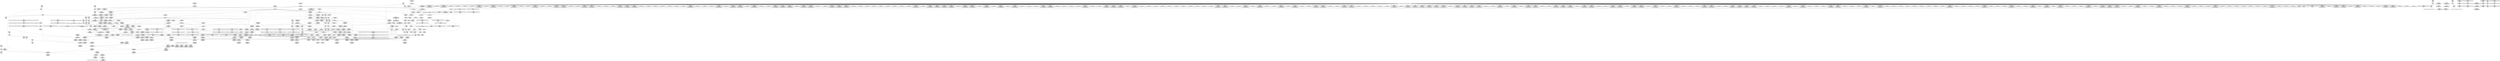 digraph {
	CE0x41f2350 [shape=record,shape=Mrecord,label="{CE0x41f2350|selinux_xfrm_delete:do.end}"]
	CE0x41cc2a0 [shape=record,shape=Mrecord,label="{CE0x41cc2a0|i64_1|*Constant*}"]
	CE0x41cb350 [shape=record,shape=Mrecord,label="{CE0x41cb350|864:_%struct.xfrm_sec_ctx*,_:_CRE_17,18_}"]
	CE0x41c9d20 [shape=record,shape=Mrecord,label="{CE0x41c9d20|selinux_xfrm_state_delete:tmp2|*SummSource*}"]
	CE0x41ce300 [shape=record,shape=Mrecord,label="{CE0x41ce300|864:_%struct.xfrm_sec_ctx*,_:_CRE_448,452_|*MultipleSource*|security/selinux/xfrm.c,394|Function::selinux_xfrm_state_delete&Arg::x::}"]
	CE0x41f5700 [shape=record,shape=Mrecord,label="{CE0x41f5700|selinux_xfrm_delete:do.body|*SummSource*}"]
	CE0x421e620 [shape=record,shape=Mrecord,label="{CE0x421e620|i64*_getelementptr_inbounds_(_15_x_i64_,_15_x_i64_*___llvm_gcov_ctr25,_i64_0,_i64_12)|*Constant*|*SummSource*}"]
	CE0x41d6130 [shape=record,shape=Mrecord,label="{CE0x41d6130|864:_%struct.xfrm_sec_ctx*,_:_CRE_186,187_}"]
	CE0x41d3660 [shape=record,shape=Mrecord,label="{CE0x41d3660|864:_%struct.xfrm_sec_ctx*,_:_CRE_134,135_}"]
	CE0x41cb430 [shape=record,shape=Mrecord,label="{CE0x41cb430|i64_1|*Constant*|*SummSink*}"]
	CE0x4239f70 [shape=record,shape=Mrecord,label="{CE0x4239f70|selinux_xfrm_delete:tmp33|security/selinux/xfrm.c,150}"]
	CE0x4218bd0 [shape=record,shape=Mrecord,label="{CE0x4218bd0|selinux_xfrm_delete:if.end|*SummSink*}"]
	CE0x421e480 [shape=record,shape=Mrecord,label="{CE0x421e480|selinux_xfrm_delete:tmp25|security/selinux/xfrm.c,144|*SummSink*}"]
	CE0x41e7370 [shape=record,shape=Mrecord,label="{CE0x41e7370|864:_%struct.xfrm_sec_ctx*,_:_CRE_224,228_|*MultipleSource*|security/selinux/xfrm.c,394|Function::selinux_xfrm_state_delete&Arg::x::}"]
	CE0x41d3d40 [shape=record,shape=Mrecord,label="{CE0x41d3d40|selinux_xfrm_delete:tmp7|security/selinux/xfrm.c,142|*SummSink*}"]
	CE0x4227750 [shape=record,shape=Mrecord,label="{CE0x4227750|selinux_xfrm_delete:tmp23|security/selinux/xfrm.c,144|*SummSource*}"]
	CE0x4215840 [shape=record,shape=Mrecord,label="{CE0x4215840|avc_has_perm:tclass|Function::avc_has_perm&Arg::tclass::|*SummSink*}"]
	CE0x41e5d00 [shape=record,shape=Mrecord,label="{CE0x41e5d00|864:_%struct.xfrm_sec_ctx*,_:_CRE_12,13_}"]
	CE0x41fd0f0 [shape=record,shape=Mrecord,label="{CE0x41fd0f0|selinux_xfrm_delete:tmp28|security/selinux/xfrm.c,147|*SummSource*}"]
	CE0x41e60c0 [shape=record,shape=Mrecord,label="{CE0x41e60c0|864:_%struct.xfrm_sec_ctx*,_:_CRE_40,48_|*MultipleSource*|security/selinux/xfrm.c,394|Function::selinux_xfrm_state_delete&Arg::x::}"]
	CE0x41d7e60 [shape=record,shape=Mrecord,label="{CE0x41d7e60|get_current227:tmp1|*SummSource*}"]
	CE0x425ce50 [shape=record,shape=Mrecord,label="{CE0x425ce50|get_current227:bb|*SummSource*}"]
	CE0x4227190 [shape=record,shape=Mrecord,label="{CE0x4227190|i64*_getelementptr_inbounds_(_15_x_i64_,_15_x_i64_*___llvm_gcov_ctr25,_i64_0,_i64_12)|*Constant*}"]
	CE0x41fa880 [shape=record,shape=Mrecord,label="{CE0x41fa880|GLOBAL:selinux_xfrm_delete|*Constant*|*SummSink*}"]
	CE0x41d9dd0 [shape=record,shape=Mrecord,label="{CE0x41d9dd0|864:_%struct.xfrm_sec_ctx*,_:_CRE_9,10_}"]
	CE0x41efdc0 [shape=record,shape=Mrecord,label="{CE0x41efdc0|_call_void_mcount()_#3|*SummSource*}"]
	CE0x41e0c20 [shape=record,shape=Mrecord,label="{CE0x41e0c20|GLOBAL:__llvm_gcov_ctr25|Global_var:__llvm_gcov_ctr25|*SummSource*}"]
	CE0x41e3fe0 [shape=record,shape=Mrecord,label="{CE0x41e3fe0|864:_%struct.xfrm_sec_ctx*,_:_CRE_736,740_|*MultipleSource*|security/selinux/xfrm.c,394|Function::selinux_xfrm_state_delete&Arg::x::}"]
	CE0x41d6920 [shape=record,shape=Mrecord,label="{CE0x41d6920|864:_%struct.xfrm_sec_ctx*,_:_CRE_10,11_}"]
	CE0x41c8810 [shape=record,shape=Mrecord,label="{CE0x41c8810|selinux_xfrm_state_delete:entry}"]
	CE0x4251be0 [shape=record,shape=Mrecord,label="{CE0x4251be0|i64*_getelementptr_inbounds_(_2_x_i64_,_2_x_i64_*___llvm_gcov_ctr21,_i64_0,_i64_1)|*Constant*|*SummSource*}"]
	CE0x41f05b0 [shape=record,shape=Mrecord,label="{CE0x41f05b0|COLLAPSED:_GCMRE_current_task_external_global_%struct.task_struct*:_elem_0::|security/selinux/xfrm.c,142}"]
	CE0x4238280 [shape=record,shape=Mrecord,label="{CE0x4238280|avc_has_perm:ssid|Function::avc_has_perm&Arg::ssid::|*SummSource*}"]
	CE0x41ec800 [shape=record,shape=Mrecord,label="{CE0x41ec800|864:_%struct.xfrm_sec_ctx*,_:_CRE_170,171_}"]
	CE0x41dd040 [shape=record,shape=Mrecord,label="{CE0x41dd040|selinux_xfrm_delete:tmp14|security/selinux/xfrm.c,142|*SummSink*}"]
	CE0x4237b50 [shape=record,shape=Mrecord,label="{CE0x4237b50|avc_has_perm:entry}"]
	CE0x41e10c0 [shape=record,shape=Mrecord,label="{CE0x41e10c0|i64_0|*Constant*|*SummSink*}"]
	CE0x4235dc0 [shape=record,shape=Mrecord,label="{CE0x4235dc0|selinux_xfrm_delete:ctx_sid|security/selinux/xfrm.c,147}"]
	CE0x41dd1e0 [shape=record,shape=Mrecord,label="{CE0x41dd1e0|i1_true|*Constant*|*SummSource*}"]
	CE0x4b8d130 [shape=record,shape=Mrecord,label="{CE0x4b8d130|864:_%struct.xfrm_sec_ctx*,_:_CRE_101,102_}"]
	CE0x41c6ff0 [shape=record,shape=Mrecord,label="{CE0x41c6ff0|selinux_xfrm_state_delete:tmp3}"]
	CE0x41d0f20 [shape=record,shape=Mrecord,label="{CE0x41d0f20|864:_%struct.xfrm_sec_ctx*,_:_CRE_484,488_|*MultipleSource*|security/selinux/xfrm.c,394|Function::selinux_xfrm_state_delete&Arg::x::}"]
	CE0x422a350 [shape=record,shape=Mrecord,label="{CE0x422a350|selinux_xfrm_delete:tobool5|security/selinux/xfrm.c,144|*SummSource*}"]
	CE0x41e8360 [shape=record,shape=Mrecord,label="{CE0x41e8360|864:_%struct.xfrm_sec_ctx*,_:_CRE_287,288_}"]
	CE0x41f1ce0 [shape=record,shape=Mrecord,label="{CE0x41f1ce0|864:_%struct.xfrm_sec_ctx*,_:_CRE_608,612_|*MultipleSource*|security/selinux/xfrm.c,394|Function::selinux_xfrm_state_delete&Arg::x::}"]
	CE0x41e3d10 [shape=record,shape=Mrecord,label="{CE0x41e3d10|864:_%struct.xfrm_sec_ctx*,_:_CRE_720,728_|*MultipleSource*|security/selinux/xfrm.c,394|Function::selinux_xfrm_state_delete&Arg::x::}"]
	CE0x41fa020 [shape=record,shape=Mrecord,label="{CE0x41fa020|selinux_xfrm_delete:sid|security/selinux/xfrm.c,147}"]
	CE0x4212f80 [shape=record,shape=Mrecord,label="{CE0x4212f80|4:_i32,_:_CR_4,8_|*MultipleSource*|security/selinux/xfrm.c,142|security/selinux/xfrm.c,142|security/selinux/xfrm.c,147}"]
	CE0x41d67c0 [shape=record,shape=Mrecord,label="{CE0x41d67c0|selinux_xfrm_delete:tmp|*SummSink*}"]
	CE0x42140a0 [shape=record,shape=Mrecord,label="{CE0x42140a0|selinux_xfrm_delete:tmp12|security/selinux/xfrm.c,142}"]
	CE0x41e2a80 [shape=record,shape=Mrecord,label="{CE0x41e2a80|864:_%struct.xfrm_sec_ctx*,_:_CRE_688,696_|*MultipleSource*|security/selinux/xfrm.c,394|Function::selinux_xfrm_state_delete&Arg::x::}"]
	CE0x41f0760 [shape=record,shape=Mrecord,label="{CE0x41f0760|selinux_xfrm_delete:cred|security/selinux/xfrm.c,142|*SummSource*}"]
	CE0x41cd660 [shape=record,shape=Mrecord,label="{CE0x41cd660|864:_%struct.xfrm_sec_ctx*,_:_CRE_171,172_}"]
	CE0x3ac8fe0 [shape=record,shape=Mrecord,label="{CE0x3ac8fe0|864:_%struct.xfrm_sec_ctx*,_:_CRE_97,98_}"]
	CE0x4215be0 [shape=record,shape=Mrecord,label="{CE0x4215be0|i32_4|*Constant*|*SummSink*}"]
	CE0x4228730 [shape=record,shape=Mrecord,label="{CE0x4228730|selinux_xfrm_delete:security|security/selinux/xfrm.c,142|*SummSource*}"]
	CE0x41ca030 [shape=record,shape=Mrecord,label="{CE0x41ca030|864:_%struct.xfrm_sec_ctx*,_:_CRE_48,56_|*MultipleSource*|security/selinux/xfrm.c,394|Function::selinux_xfrm_state_delete&Arg::x::}"]
	CE0x4237a20 [shape=record,shape=Mrecord,label="{CE0x4237a20|i32_(i32,_i32,_i16,_i32,_%struct.common_audit_data.1017*)*_bitcast_(i32_(i32,_i32,_i16,_i32,_%struct.common_audit_data.495*)*_avc_has_perm_to_i32_(i32,_i32,_i16,_i32,_%struct.common_audit_data.1017*)*)|*Constant*|*SummSource*}"]
	CE0x41cd8a0 [shape=record,shape=Mrecord,label="{CE0x41cd8a0|864:_%struct.xfrm_sec_ctx*,_:_CRE_174,175_}"]
	CE0x41cff20 [shape=record,shape=Mrecord,label="{CE0x41cff20|864:_%struct.xfrm_sec_ctx*,_:_CRE_184,185_}"]
	CE0x41df3c0 [shape=record,shape=Mrecord,label="{CE0x41df3c0|i64_2|*Constant*|*SummSource*}"]
	CE0x41fca90 [shape=record,shape=Mrecord,label="{CE0x41fca90|i64*_getelementptr_inbounds_(_15_x_i64_,_15_x_i64_*___llvm_gcov_ctr25,_i64_0,_i64_13)|*Constant*|*SummSink*}"]
	CE0x41f0de0 [shape=record,shape=Mrecord,label="{CE0x41f0de0|selinux_xfrm_delete:tmp19|security/selinux/xfrm.c,142|*SummSource*}"]
	CE0x41ce6e0 [shape=record,shape=Mrecord,label="{CE0x41ce6e0|864:_%struct.xfrm_sec_ctx*,_:_CRE_456,460_|*MultipleSource*|security/selinux/xfrm.c,394|Function::selinux_xfrm_state_delete&Arg::x::}"]
	CE0x41f36f0 [shape=record,shape=Mrecord,label="{CE0x41f36f0|GLOBAL:lockdep_rcu_suspicious|*Constant*|*SummSink*}"]
	CE0x3ac9160 [shape=record,shape=Mrecord,label="{CE0x3ac9160|864:_%struct.xfrm_sec_ctx*,_:_CRE_99,100_}"]
	CE0x41e3140 [shape=record,shape=Mrecord,label="{CE0x41e3140|864:_%struct.xfrm_sec_ctx*,_:_CRE_707,708_}"]
	CE0x41ecf30 [shape=record,shape=Mrecord,label="{CE0x41ecf30|864:_%struct.xfrm_sec_ctx*,_:_CRE_191,192_}"]
	CE0x4239430 [shape=record,shape=Mrecord,label="{CE0x4239430|i64*_getelementptr_inbounds_(_15_x_i64_,_15_x_i64_*___llvm_gcov_ctr25,_i64_0,_i64_14)|*Constant*|*SummSource*}"]
	CE0x41ebf10 [shape=record,shape=Mrecord,label="{CE0x41ebf10|_call_void_mcount()_#3|*SummSink*}"]
	CE0x41e1cf0 [shape=record,shape=Mrecord,label="{CE0x41e1cf0|864:_%struct.xfrm_sec_ctx*,_:_CRE_632,636_|*MultipleSource*|security/selinux/xfrm.c,394|Function::selinux_xfrm_state_delete&Arg::x::}"]
	CE0x41e4f00 [shape=record,shape=Mrecord,label="{CE0x41e4f00|864:_%struct.xfrm_sec_ctx*,_:_CRE_81,82_}"]
	CE0x41e5ae0 [shape=record,shape=Mrecord,label="{CE0x41e5ae0|selinux_xfrm_state_delete:entry|*SummSink*}"]
	CE0x41cd5c0 [shape=record,shape=Mrecord,label="{CE0x41cd5c0|i32_0|*Constant*}"]
	CE0x41f5e00 [shape=record,shape=Mrecord,label="{CE0x41f5e00|i64_0|*Constant*}"]
	CE0x4211e90 [shape=record,shape=Mrecord,label="{CE0x4211e90|_ret_%struct.task_struct.1015*_%tmp4,_!dbg_!27714|./arch/x86/include/asm/current.h,14}"]
	CE0x42211c0 [shape=record,shape=Mrecord,label="{CE0x42211c0|selinux_xfrm_delete:tmp26|security/selinux/xfrm.c,145|*SummSource*}"]
	CE0x42207b0 [shape=record,shape=Mrecord,label="{CE0x42207b0|selinux_xfrm_delete:tmp30|security/selinux/xfrm.c,147|*SummSink*}"]
	CE0x4205800 [shape=record,shape=Mrecord,label="{CE0x4205800|864:_%struct.xfrm_sec_ctx*,_:_CRE_122,123_}"]
	CE0x41e8220 [shape=record,shape=Mrecord,label="{CE0x41e8220|864:_%struct.xfrm_sec_ctx*,_:_CRE_286,287_}"]
	CE0x41deed0 [shape=record,shape=Mrecord,label="{CE0x41deed0|selinux_xfrm_delete:tobool|security/selinux/xfrm.c,142|*SummSink*}"]
	CE0x41e0d30 [shape=record,shape=Mrecord,label="{CE0x41e0d30|GLOBAL:__llvm_gcov_ctr25|Global_var:__llvm_gcov_ctr25|*SummSink*}"]
	CE0x4226b50 [shape=record,shape=Mrecord,label="{CE0x4226b50|selinux_xfrm_delete:tmp20|security/selinux/xfrm.c,142}"]
	CE0x41cf0c0 [shape=record,shape=Mrecord,label="{CE0x41cf0c0|864:_%struct.xfrm_sec_ctx*,_:_CRE_528,536_|*MultipleSource*|security/selinux/xfrm.c,394|Function::selinux_xfrm_state_delete&Arg::x::}"]
	CE0x41cfc60 [shape=record,shape=Mrecord,label="{CE0x41cfc60|864:_%struct.xfrm_sec_ctx*,_:_CRE_166,167_}"]
	CE0x41e8c70 [shape=record,shape=Mrecord,label="{CE0x41e8c70|864:_%struct.xfrm_sec_ctx*,_:_CRE_128,129_}"]
	CE0x4210130 [shape=record,shape=Mrecord,label="{CE0x4210130|i8*_getelementptr_inbounds_(_45_x_i8_,_45_x_i8_*_.str1245,_i32_0,_i32_0)|*Constant*|*SummSink*}"]
	CE0x41e9090 [shape=record,shape=Mrecord,label="{CE0x41e9090|864:_%struct.xfrm_sec_ctx*,_:_CRE_142,143_}"]
	CE0x41f9a20 [shape=record,shape=Mrecord,label="{CE0x41f9a20|i32_1|*Constant*|*SummSink*}"]
	CE0x4200410 [shape=record,shape=Mrecord,label="{CE0x4200410|selinux_xfrm_delete:land.lhs.true|*SummSource*}"]
	CE0x41cafd0 [shape=record,shape=Mrecord,label="{CE0x41cafd0|864:_%struct.xfrm_sec_ctx*,_:_CRE_132,133_}"]
	CE0x42272b0 [shape=record,shape=Mrecord,label="{CE0x42272b0|selinux_xfrm_delete:tmp22|security/selinux/xfrm.c,144}"]
	CE0x421e100 [shape=record,shape=Mrecord,label="{CE0x421e100|selinux_xfrm_delete:tmp25|security/selinux/xfrm.c,144}"]
	CE0x41ecff0 [shape=record,shape=Mrecord,label="{CE0x41ecff0|864:_%struct.xfrm_sec_ctx*,_:_CRE_276,277_}"]
	CE0x41c4c00 [shape=record,shape=Mrecord,label="{CE0x41c4c00|864:_%struct.xfrm_sec_ctx*,_:_CRE_102,103_}"]
	CE0x421e370 [shape=record,shape=Mrecord,label="{CE0x421e370|selinux_xfrm_delete:tmp25|security/selinux/xfrm.c,144|*SummSource*}"]
	CE0x41e80e0 [shape=record,shape=Mrecord,label="{CE0x41e80e0|864:_%struct.xfrm_sec_ctx*,_:_CRE_285,286_}"]
	CE0x41d7450 [shape=record,shape=Mrecord,label="{CE0x41d7450|selinux_xfrm_state_delete:tmp3|*SummSource*}"]
	CE0x4261240 [shape=record,shape=Mrecord,label="{CE0x4261240|i64*_getelementptr_inbounds_(_2_x_i64_,_2_x_i64_*___llvm_gcov_ctr21,_i64_0,_i64_0)|*Constant*|*SummSink*}"]
	CE0x41f6710 [shape=record,shape=Mrecord,label="{CE0x41f6710|%struct.common_audit_data.1017*_null|*Constant*}"]
	CE0x41d4ce0 [shape=record,shape=Mrecord,label="{CE0x41d4ce0|864:_%struct.xfrm_sec_ctx*,_:_CRE_220,224_|*MultipleSource*|security/selinux/xfrm.c,394|Function::selinux_xfrm_state_delete&Arg::x::}"]
	CE0x4200850 [shape=record,shape=Mrecord,label="{CE0x4200850|_ret_i32_%call,_!dbg_!27714|security/selinux/xfrm.c,394}"]
	CE0x41e4c50 [shape=record,shape=Mrecord,label="{CE0x41e4c50|864:_%struct.xfrm_sec_ctx*,_:_CRE_160,161_}"]
	CE0x41d7520 [shape=record,shape=Mrecord,label="{CE0x41d7520|get_current227:tmp|*SummSource*}"]
	CE0x41cfe60 [shape=record,shape=Mrecord,label="{CE0x41cfe60|864:_%struct.xfrm_sec_ctx*,_:_CRE_183,184_}"]
	CE0x41d4780 [shape=record,shape=Mrecord,label="{CE0x41d4780|864:_%struct.xfrm_sec_ctx*,_:_CRE_83,84_}"]
	CE0x41d9650 [shape=record,shape=Mrecord,label="{CE0x41d9650|864:_%struct.xfrm_sec_ctx*,_:_CRE_360,368_|*MultipleSource*|security/selinux/xfrm.c,394|Function::selinux_xfrm_state_delete&Arg::x::}"]
	"CONST[source:0(mediator),value:0(static)][purpose:{operation}][SnkIdx:3]"
	CE0x41ec790 [shape=record,shape=Mrecord,label="{CE0x41ec790|864:_%struct.xfrm_sec_ctx*,_:_CRE_179,180_}"]
	CE0x41fb3f0 [shape=record,shape=Mrecord,label="{CE0x41fb3f0|864:_%struct.xfrm_sec_ctx*,_:_CRE_816,824_|*MultipleSource*|security/selinux/xfrm.c,394|Function::selinux_xfrm_state_delete&Arg::x::}"]
	CE0x42104e0 [shape=record,shape=Mrecord,label="{CE0x42104e0|selinux_xfrm_delete:tmp17|security/selinux/xfrm.c,142}"]
	CE0x41c8460 [shape=record,shape=Mrecord,label="{CE0x41c8460|selinux_xfrm_state_delete:tmp2|*SummSink*}"]
	CE0x41d17d0 [shape=record,shape=Mrecord,label="{CE0x41d17d0|864:_%struct.xfrm_sec_ctx*,_:_CRE_376,384_|*MultipleSource*|security/selinux/xfrm.c,394|Function::selinux_xfrm_state_delete&Arg::x::}"]
	CE0x41fa780 [shape=record,shape=Mrecord,label="{CE0x41fa780|GLOBAL:selinux_xfrm_delete|*Constant*|*SummSource*}"]
	CE0x41f3e40 [shape=record,shape=Mrecord,label="{CE0x41f3e40|i32_142|*Constant*|*SummSource*}"]
	CE0x4203260 [shape=record,shape=Mrecord,label="{CE0x4203260|864:_%struct.xfrm_sec_ctx*,_:_CRE_130,131_}"]
	CE0x4217710 [shape=record,shape=Mrecord,label="{CE0x4217710|i64_4|*Constant*|*SummSink*}"]
	CE0x41f0aa0 [shape=record,shape=Mrecord,label="{CE0x41f0aa0|i32_22|*Constant*}"]
	CE0x41f0370 [shape=record,shape=Mrecord,label="{CE0x41f0370|selinux_xfrm_delete:cred|security/selinux/xfrm.c,142|*SummSink*}"]
	CE0x41d8ef0 [shape=record,shape=Mrecord,label="{CE0x41d8ef0|864:_%struct.xfrm_sec_ctx*,_:_CRE_328,336_|*MultipleSource*|security/selinux/xfrm.c,394|Function::selinux_xfrm_state_delete&Arg::x::}"]
	CE0x41e6860 [shape=record,shape=Mrecord,label="{CE0x41e6860|864:_%struct.xfrm_sec_ctx*,_:_CRE_78,79_}"]
	CE0x41ec300 [shape=record,shape=Mrecord,label="{CE0x41ec300|COLLAPSED:_GCMRE___llvm_gcov_ctr13_internal_global_2_x_i64_zeroinitializer:_elem_0:default:}"]
	CE0x42280b0 [shape=record,shape=Mrecord,label="{CE0x42280b0|i32_22|*Constant*|*SummSource*}"]
	CE0x41fc4f0 [shape=record,shape=Mrecord,label="{CE0x41fc4f0|selinux_xfrm_state_delete:call|security/selinux/xfrm.c,394}"]
	CE0x41e2fd0 [shape=record,shape=Mrecord,label="{CE0x41e2fd0|864:_%struct.xfrm_sec_ctx*,_:_CRE_699,700_}"]
	CE0x41d57a0 [shape=record,shape=Mrecord,label="{CE0x41d57a0|selinux_xfrm_delete:tmp6|security/selinux/xfrm.c,142|*SummSource*}"]
	CE0x41c4cc0 [shape=record,shape=Mrecord,label="{CE0x41c4cc0|864:_%struct.xfrm_sec_ctx*,_:_CRE_103,104_}"]
	"CONST[source:0(mediator),value:2(dynamic)][purpose:{subject}][SrcIdx:3]"
	CE0x41efd50 [shape=record,shape=Mrecord,label="{CE0x41efd50|i8_1|*Constant*}"]
	CE0x42005d0 [shape=record,shape=Mrecord,label="{CE0x42005d0|selinux_xfrm_delete:land.lhs.true2|*SummSink*}"]
	CE0x41dd5d0 [shape=record,shape=Mrecord,label="{CE0x41dd5d0|i64*_getelementptr_inbounds_(_15_x_i64_,_15_x_i64_*___llvm_gcov_ctr25,_i64_0,_i64_8)|*Constant*|*SummSink*}"]
	CE0x41cf8f0 [shape=record,shape=Mrecord,label="{CE0x41cf8f0|selinux_xfrm_state_delete:tmp1|*SummSink*}"]
	CE0x4217140 [shape=record,shape=Mrecord,label="{CE0x4217140|%struct.task_struct.1015*_(%struct.task_struct.1015**)*_asm_movq_%gs:$_1:P_,$0_,_r,im,_dirflag_,_fpsr_,_flags_|*SummSink*}"]
	CE0x41dabc0 [shape=record,shape=Mrecord,label="{CE0x41dabc0|864:_%struct.xfrm_sec_ctx*,_:_CRE_249,250_|*MultipleSource*|security/selinux/xfrm.c,394|Function::selinux_xfrm_state_delete&Arg::x::}"]
	CE0x41e7540 [shape=record,shape=Mrecord,label="{CE0x41e7540|864:_%struct.xfrm_sec_ctx*,_:_CRE_228,232_|*MultipleSource*|security/selinux/xfrm.c,394|Function::selinux_xfrm_state_delete&Arg::x::}"]
	CE0x41d58b0 [shape=record,shape=Mrecord,label="{CE0x41d58b0|selinux_xfrm_delete:tmp6|security/selinux/xfrm.c,142|*SummSink*}"]
	CE0x42298e0 [shape=record,shape=Mrecord,label="{CE0x42298e0|i64_10|*Constant*|*SummSource*}"]
	CE0x4200480 [shape=record,shape=Mrecord,label="{CE0x4200480|selinux_xfrm_delete:land.lhs.true|*SummSink*}"]
	CE0x4215600 [shape=record,shape=Mrecord,label="{CE0x4215600|i32_4|*Constant*}"]
	CE0x4210000 [shape=record,shape=Mrecord,label="{CE0x4210000|i8*_getelementptr_inbounds_(_45_x_i8_,_45_x_i8_*_.str1245,_i32_0,_i32_0)|*Constant*}"]
	CE0x4235fa0 [shape=record,shape=Mrecord,label="{CE0x4235fa0|selinux_xfrm_delete:ctx_sid|security/selinux/xfrm.c,147|*SummSource*}"]
	CE0x41eadc0 [shape=record,shape=Mrecord,label="{CE0x41eadc0|864:_%struct.xfrm_sec_ctx*,_:_CRE_278,279_}"]
	CE0x41d4fc0 [shape=record,shape=Mrecord,label="{CE0x41d4fc0|selinux_xfrm_delete:if.end7|*SummSink*}"]
	CE0x41eb660 [shape=record,shape=Mrecord,label="{CE0x41eb660|i64*_getelementptr_inbounds_(_15_x_i64_,_15_x_i64_*___llvm_gcov_ctr25,_i64_0,_i64_1)|*Constant*|*SummSink*}"]
	CE0x41d6c00 [shape=record,shape=Mrecord,label="{CE0x41d6c00|864:_%struct.xfrm_sec_ctx*,_:_CRE_178,179_}"]
	CE0x420ea60 [shape=record,shape=Mrecord,label="{CE0x420ea60|selinux_xfrm_delete:tmp3}"]
	CE0x41d7be0 [shape=record,shape=Mrecord,label="{CE0x41d7be0|864:_%struct.xfrm_sec_ctx*,_:_CRE_70,71_}"]
	CE0x41ce4f0 [shape=record,shape=Mrecord,label="{CE0x41ce4f0|864:_%struct.xfrm_sec_ctx*,_:_CRE_452,456_|*MultipleSource*|security/selinux/xfrm.c,394|Function::selinux_xfrm_state_delete&Arg::x::}"]
	CE0x41d5210 [shape=record,shape=Mrecord,label="{CE0x41d5210|i64*_getelementptr_inbounds_(_15_x_i64_,_15_x_i64_*___llvm_gcov_ctr25,_i64_0,_i64_0)|*Constant*|*SummSource*}"]
	CE0x41e8b00 [shape=record,shape=Mrecord,label="{CE0x41e8b00|i32_40|*Constant*}"]
	CE0x41f4b70 [shape=record,shape=Mrecord,label="{CE0x41f4b70|selinux_xfrm_delete:call|security/selinux/xfrm.c,142}"]
	CE0x41d6fb0 [shape=record,shape=Mrecord,label="{CE0x41d6fb0|selinux_xfrm_delete:bb|*SummSink*}"]
	CE0x42202d0 [shape=record,shape=Mrecord,label="{CE0x42202d0|4:_i32,_:_CR_16,20_|*MultipleSource*|security/selinux/xfrm.c,142|security/selinux/xfrm.c,142|security/selinux/xfrm.c,147}"]
	CE0x41ca7c0 [shape=record,shape=Mrecord,label="{CE0x41ca7c0|selinux_xfrm_state_delete:bb|*SummSink*}"]
	CE0x41d2ab0 [shape=record,shape=Mrecord,label="{CE0x41d2ab0|864:_%struct.xfrm_sec_ctx*,_:_CRE_290,291_}"]
	"CONST[source:0(mediator),value:2(dynamic)][purpose:{object}][SnkIdx:1]"
	CE0x420f130 [shape=record,shape=Mrecord,label="{CE0x420f130|selinux_xfrm_delete:tmp3|*SummSink*}"]
	CE0x420e710 [shape=record,shape=Mrecord,label="{CE0x420e710|selinux_xfrm_delete:ctx|Function::selinux_xfrm_delete&Arg::ctx::}"]
	CE0x421b7f0 [shape=record,shape=Mrecord,label="{CE0x421b7f0|i64*_getelementptr_inbounds_(_2_x_i64_,_2_x_i64_*___llvm_gcov_ctr21,_i64_0,_i64_1)|*Constant*}"]
	CE0x41fb9c0 [shape=record,shape=Mrecord,label="{CE0x41fb9c0|864:_%struct.xfrm_sec_ctx*,_:_CRE_840,848_|*MultipleSource*|security/selinux/xfrm.c,394|Function::selinux_xfrm_state_delete&Arg::x::}"]
	CE0x4226bf0 [shape=record,shape=Mrecord,label="{CE0x4226bf0|i64_10|*Constant*|*SummSink*}"]
	CE0x41d6370 [shape=record,shape=Mrecord,label="{CE0x41d6370|864:_%struct.xfrm_sec_ctx*,_:_CRE_189,190_}"]
	CE0x4217b60 [shape=record,shape=Mrecord,label="{CE0x4217b60|i64_5|*Constant*|*SummSource*}"]
	CE0x41e3530 [shape=record,shape=Mrecord,label="{CE0x41e3530|864:_%struct.xfrm_sec_ctx*,_:_CRE_706,707_}"]
	CE0x41e3810 [shape=record,shape=Mrecord,label="{CE0x41e3810|864:_%struct.xfrm_sec_ctx*,_:_CRE_710,711_}"]
	CE0x4211b20 [shape=record,shape=Mrecord,label="{CE0x4211b20|get_current227:entry|*SummSink*}"]
	CE0x41fa9d0 [shape=record,shape=Mrecord,label="{CE0x41fa9d0|i64_1|*Constant*}"]
	CE0x4215360 [shape=record,shape=Mrecord,label="{CE0x4215360|i16_39|*Constant*|*SummSource*}"]
	CE0x41f6aa0 [shape=record,shape=Mrecord,label="{CE0x41f6aa0|%struct.common_audit_data.1017*_null|*Constant*|*SummSource*}"]
	CE0x41f2480 [shape=record,shape=Mrecord,label="{CE0x41f2480|selinux_xfrm_delete:do.end|*SummSource*}"]
	CE0x4218450 [shape=record,shape=Mrecord,label="{CE0x4218450|selinux_xfrm_delete:tmp11|security/selinux/xfrm.c,142}"]
	CE0x41f3820 [shape=record,shape=Mrecord,label="{CE0x41f3820|i8*_getelementptr_inbounds_(_24_x_i8_,_24_x_i8_*_.str244,_i32_0,_i32_0)|*Constant*|*SummSource*}"]
	CE0x41f3340 [shape=record,shape=Mrecord,label="{CE0x41f3340|GLOBAL:lockdep_rcu_suspicious|*Constant*}"]
	CE0x420c2e0 [shape=record,shape=Mrecord,label="{CE0x420c2e0|864:_%struct.xfrm_sec_ctx*,_:_CRE_105,106_}"]
	CE0x41fc180 [shape=record,shape=Mrecord,label="{CE0x41fc180|864:_%struct.xfrm_sec_ctx*,_:_CRE_872,880_|*MultipleSource*|security/selinux/xfrm.c,394|Function::selinux_xfrm_state_delete&Arg::x::}"]
	CE0x42125c0 [shape=record,shape=Mrecord,label="{CE0x42125c0|i64*_getelementptr_inbounds_(_15_x_i64_,_15_x_i64_*___llvm_gcov_ctr25,_i64_0,_i64_9)|*Constant*|*SummSource*}"]
	CE0x41cfd80 [shape=record,shape=Mrecord,label="{CE0x41cfd80|864:_%struct.xfrm_sec_ctx*,_:_CRE_182,183_}"]
	CE0x41cea40 [shape=record,shape=Mrecord,label="{CE0x41cea40|864:_%struct.xfrm_sec_ctx*,_:_CRE_472,480_|*MultipleSource*|security/selinux/xfrm.c,394|Function::selinux_xfrm_state_delete&Arg::x::}"]
	CE0x422a020 [shape=record,shape=Mrecord,label="{CE0x422a020|i64_10|*Constant*}"]
	CE0x4220160 [shape=record,shape=Mrecord,label="{CE0x4220160|4:_i32,_:_CR_12,16_|*MultipleSource*|security/selinux/xfrm.c,142|security/selinux/xfrm.c,142|security/selinux/xfrm.c,147}"]
	CE0x41f2620 [shape=record,shape=Mrecord,label="{CE0x41f2620|864:_%struct.xfrm_sec_ctx*,_:_CRE_64,65_}"]
	CE0x41e6710 [shape=record,shape=Mrecord,label="{CE0x41e6710|864:_%struct.xfrm_sec_ctx*,_:_CRE_71,72_}"]
	CE0x41e76d0 [shape=record,shape=Mrecord,label="{CE0x41e76d0|864:_%struct.xfrm_sec_ctx*,_:_CRE_232,240_|*MultipleSource*|security/selinux/xfrm.c,394|Function::selinux_xfrm_state_delete&Arg::x::}"]
	CE0x41ead50 [shape=record,shape=Mrecord,label="{CE0x41ead50|864:_%struct.xfrm_sec_ctx*,_:_CRE_281,282_}"]
	CE0x41fc370 [shape=record,shape=Mrecord,label="{CE0x41fc370|selinux_xfrm_state_delete:tmp4|*LoadInst*|security/selinux/xfrm.c,394|*SummSource*}"]
	CE0x41e30d0 [shape=record,shape=Mrecord,label="{CE0x41e30d0|864:_%struct.xfrm_sec_ctx*,_:_CRE_702,703_}"]
	CE0x41e4220 [shape=record,shape=Mrecord,label="{CE0x41e4220|864:_%struct.xfrm_sec_ctx*,_:_CRE_744,752_|*MultipleSource*|security/selinux/xfrm.c,394|Function::selinux_xfrm_state_delete&Arg::x::}"]
	CE0x42111b0 [shape=record,shape=Mrecord,label="{CE0x42111b0|GLOBAL:get_current227|*Constant*|*SummSource*}"]
	CE0x41e5bf0 [shape=record,shape=Mrecord,label="{CE0x41e5bf0|selinux_xfrm_state_delete:tmp1}"]
	CE0x4215490 [shape=record,shape=Mrecord,label="{CE0x4215490|i16_39|*Constant*|*SummSink*}"]
	CE0x4207aa0 [shape=record,shape=Mrecord,label="{CE0x4207aa0|864:_%struct.xfrm_sec_ctx*,_:_CRE_120,121_}"]
	CE0x421b360 [shape=record,shape=Mrecord,label="{CE0x421b360|COLLAPSED:_GCMRE___llvm_gcov_ctr21_internal_global_2_x_i64_zeroinitializer:_elem_0:default:}"]
	CE0x42365e0 [shape=record,shape=Mrecord,label="{CE0x42365e0|i32_(i32,_i32,_i16,_i32,_%struct.common_audit_data.1017*)*_bitcast_(i32_(i32,_i32,_i16,_i32,_%struct.common_audit_data.495*)*_avc_has_perm_to_i32_(i32,_i32,_i16,_i32,_%struct.common_audit_data.1017*)*)|*Constant*}"]
	CE0x41cd480 [shape=record,shape=Mrecord,label="{CE0x41cd480|i64*_getelementptr_inbounds_(_2_x_i64_,_2_x_i64_*___llvm_gcov_ctr13,_i64_0,_i64_0)|*Constant*}"]
	CE0x41df5e0 [shape=record,shape=Mrecord,label="{CE0x41df5e0|_call_void_mcount()_#3|*SummSink*}"]
	CE0x4221770 [shape=record,shape=Mrecord,label="{CE0x4221770|selinux_xfrm_delete:tmp27|security/selinux/xfrm.c,145}"]
	CE0x41f2210 [shape=record,shape=Mrecord,label="{CE0x41f2210|selinux_xfrm_delete:return|*SummSink*}"]
	CE0x4215b00 [shape=record,shape=Mrecord,label="{CE0x4215b00|i32_4|*Constant*|*SummSource*}"]
	CE0x41edcd0 [shape=record,shape=Mrecord,label="{CE0x41edcd0|864:_%struct.xfrm_sec_ctx*,_:_CRE_162,163_}"]
	CE0x41d08d0 [shape=record,shape=Mrecord,label="{CE0x41d08d0|864:_%struct.xfrm_sec_ctx*,_:_CRE_252,256_|*MultipleSource*|security/selinux/xfrm.c,394|Function::selinux_xfrm_state_delete&Arg::x::}"]
	CE0x41e1910 [shape=record,shape=Mrecord,label="{CE0x41e1910|864:_%struct.xfrm_sec_ctx*,_:_CRE_624,628_|*MultipleSource*|security/selinux/xfrm.c,394|Function::selinux_xfrm_state_delete&Arg::x::}"]
	CE0x41e7fb0 [shape=record,shape=Mrecord,label="{CE0x41e7fb0|864:_%struct.xfrm_sec_ctx*,_:_CRE_283,284_}"]
	CE0x4216ef0 [shape=record,shape=Mrecord,label="{CE0x4216ef0|selinux_xfrm_delete:if.end}"]
	CE0x41e6920 [shape=record,shape=Mrecord,label="{CE0x41e6920|864:_%struct.xfrm_sec_ctx*,_:_CRE_79,80_}"]
	CE0x41fbbb0 [shape=record,shape=Mrecord,label="{CE0x41fbbb0|864:_%struct.xfrm_sec_ctx*,_:_CRE_848,856_|*MultipleSource*|security/selinux/xfrm.c,394|Function::selinux_xfrm_state_delete&Arg::x::}"]
	CE0x41fb5e0 [shape=record,shape=Mrecord,label="{CE0x41fb5e0|864:_%struct.xfrm_sec_ctx*,_:_CRE_824,832_|*MultipleSource*|security/selinux/xfrm.c,394|Function::selinux_xfrm_state_delete&Arg::x::}"]
	CE0x423a270 [shape=record,shape=Mrecord,label="{CE0x423a270|selinux_xfrm_delete:tmp33|security/selinux/xfrm.c,150|*SummSink*}"]
	CE0x41f3950 [shape=record,shape=Mrecord,label="{CE0x41f3950|i8*_getelementptr_inbounds_(_24_x_i8_,_24_x_i8_*_.str244,_i32_0,_i32_0)|*Constant*|*SummSink*}"]
	CE0x41eb440 [shape=record,shape=Mrecord,label="{CE0x41eb440|i64*_getelementptr_inbounds_(_15_x_i64_,_15_x_i64_*___llvm_gcov_ctr25,_i64_0,_i64_1)|*Constant*|*SummSource*}"]
	CE0x42178f0 [shape=record,shape=Mrecord,label="{CE0x42178f0|selinux_xfrm_delete:tmp9|security/selinux/xfrm.c,142|*SummSink*}"]
	CE0x41de9b0 [shape=record,shape=Mrecord,label="{CE0x41de9b0|864:_%struct.xfrm_sec_ctx*,_:_CRE_136,137_}"]
	CE0x4213b70 [shape=record,shape=Mrecord,label="{CE0x4213b70|selinux_xfrm_delete:tmp10|security/selinux/xfrm.c,142|*SummSink*}"]
	CE0x41f66a0 [shape=record,shape=Mrecord,label="{CE0x41f66a0|i64*_getelementptr_inbounds_(_15_x_i64_,_15_x_i64_*___llvm_gcov_ctr25,_i64_0,_i64_8)|*Constant*|*SummSource*}"]
	CE0x4216d60 [shape=record,shape=Mrecord,label="{CE0x4216d60|avc_has_perm:requested|Function::avc_has_perm&Arg::requested::|*SummSink*}"]
	CE0x4204470 [shape=record,shape=Mrecord,label="{CE0x4204470|864:_%struct.xfrm_sec_ctx*,_:_CRE_123,124_}"]
	CE0x41fdbc0 [shape=record,shape=Mrecord,label="{CE0x41fdbc0|selinux_xfrm_delete:sid|security/selinux/xfrm.c,147|*SummSource*}"]
	CE0x4236010 [shape=record,shape=Mrecord,label="{CE0x4236010|selinux_xfrm_delete:ctx_sid|security/selinux/xfrm.c,147|*SummSink*}"]
	CE0x41dea20 [shape=record,shape=Mrecord,label="{CE0x41dea20|864:_%struct.xfrm_sec_ctx*,_:_CRE_137,138_}"]
	CE0x41d2e70 [shape=record,shape=Mrecord,label="{CE0x41d2e70|864:_%struct.xfrm_sec_ctx*,_:_CRE_292,296_|*MultipleSource*|security/selinux/xfrm.c,394|Function::selinux_xfrm_state_delete&Arg::x::}"]
	CE0x41cb850 [shape=record,shape=Mrecord,label="{CE0x41cb850|selinux_xfrm_state_delete:x|Function::selinux_xfrm_state_delete&Arg::x::|*SummSource*}"]
	CE0x41d82b0 [shape=record,shape=Mrecord,label="{CE0x41d82b0|get_current227:tmp|*SummSink*}"]
	CE0x41fbf90 [shape=record,shape=Mrecord,label="{CE0x41fbf90|864:_%struct.xfrm_sec_ctx*,_:_CRE_864,872_|*MultipleSource*|security/selinux/xfrm.c,394|Function::selinux_xfrm_state_delete&Arg::x::}"]
	CE0x41fbda0 [shape=record,shape=Mrecord,label="{CE0x41fbda0|864:_%struct.xfrm_sec_ctx*,_:_CRE_856,864_|*MultipleSource*|security/selinux/xfrm.c,394|Function::selinux_xfrm_state_delete&Arg::x::}"]
	CE0x41f76a0 [shape=record,shape=Mrecord,label="{CE0x41f76a0|selinux_xfrm_delete:tmp16|security/selinux/xfrm.c,142|*SummSink*}"]
	CE0x41ceda0 [shape=record,shape=Mrecord,label="{CE0x41ceda0|864:_%struct.xfrm_sec_ctx*,_:_CRE_512,520_|*MultipleSource*|security/selinux/xfrm.c,394|Function::selinux_xfrm_state_delete&Arg::x::}"]
	CE0x41f2590 [shape=record,shape=Mrecord,label="{CE0x41f2590|selinux_xfrm_delete:do.end|*SummSink*}"]
	CE0x41f99b0 [shape=record,shape=Mrecord,label="{CE0x41f99b0|i32_1|*Constant*|*SummSource*}"]
	CE0x4212550 [shape=record,shape=Mrecord,label="{CE0x4212550|i64*_getelementptr_inbounds_(_15_x_i64_,_15_x_i64_*___llvm_gcov_ctr25,_i64_0,_i64_9)|*Constant*}"]
	CE0x41f5360 [shape=record,shape=Mrecord,label="{CE0x41f5360|_ret_i32_%call,_!dbg_!27714|security/selinux/xfrm.c,394|*SummSource*}"]
	CE0x420c460 [shape=record,shape=Mrecord,label="{CE0x420c460|864:_%struct.xfrm_sec_ctx*,_:_CRE_107,108_}"]
	CE0x4210f00 [shape=record,shape=Mrecord,label="{CE0x4210f00|selinux_xfrm_delete:call4|security/selinux/xfrm.c,142|*SummSource*}"]
	CE0x41d0510 [shape=record,shape=Mrecord,label="{CE0x41d0510|_call_void_lockdep_rcu_suspicious(i8*_getelementptr_inbounds_(_24_x_i8_,_24_x_i8_*_.str244,_i32_0,_i32_0),_i32_142,_i8*_getelementptr_inbounds_(_45_x_i8_,_45_x_i8_*_.str1245,_i32_0,_i32_0))_#10,_!dbg_!27729|security/selinux/xfrm.c,142}"]
	CE0x420b2a0 [shape=record,shape=Mrecord,label="{CE0x420b2a0|864:_%struct.xfrm_sec_ctx*,_:_CRE_140,141_}"]
	CE0x41e5510 [shape=record,shape=Mrecord,label="{CE0x41e5510|864:_%struct.xfrm_sec_ctx*,_:_CRE_96,97_}"]
	CE0x41d5d30 [shape=record,shape=Mrecord,label="{CE0x41d5d30|selinux_xfrm_delete:tmp6|security/selinux/xfrm.c,142}"]
	CE0x41d9930 [shape=record,shape=Mrecord,label="{CE0x41d9930|selinux_xfrm_delete:tmp}"]
	CE0x420a040 [shape=record,shape=Mrecord,label="{CE0x420a040|864:_%struct.xfrm_sec_ctx*,_:_CRE_112,113_}"]
	CE0x4217450 [shape=record,shape=Mrecord,label="{CE0x4217450|i64_4|*Constant*|*SummSource*}"]
	CE0x41e8d80 [shape=record,shape=Mrecord,label="{CE0x41e8d80|864:_%struct.xfrm_sec_ctx*,_:_CRE_129,130_}"]
	CE0x41d46c0 [shape=record,shape=Mrecord,label="{CE0x41d46c0|864:_%struct.xfrm_sec_ctx*,_:_CRE_82,83_}"]
	CE0x4218ac0 [shape=record,shape=Mrecord,label="{CE0x4218ac0|selinux_xfrm_delete:if.end|*SummSource*}"]
	CE0x41e2f60 [shape=record,shape=Mrecord,label="{CE0x41e2f60|864:_%struct.xfrm_sec_ctx*,_:_CRE_700,701_}"]
	CE0x41f57c0 [shape=record,shape=Mrecord,label="{CE0x41f57c0|selinux_xfrm_delete:do.body}"]
	CE0x4237a90 [shape=record,shape=Mrecord,label="{CE0x4237a90|i32_(i32,_i32,_i16,_i32,_%struct.common_audit_data.1017*)*_bitcast_(i32_(i32,_i32,_i16,_i32,_%struct.common_audit_data.495*)*_avc_has_perm_to_i32_(i32,_i32,_i16,_i32,_%struct.common_audit_data.1017*)*)|*Constant*|*SummSink*}"]
	CE0x41dc2b0 [shape=record,shape=Mrecord,label="{CE0x41dc2b0|selinux_xfrm_delete:tmp29|security/selinux/xfrm.c,147|*SummSink*}"]
	CE0x420edd0 [shape=record,shape=Mrecord,label="{CE0x420edd0|%struct.task_struct.1015*_(%struct.task_struct.1015**)*_asm_movq_%gs:$_1:P_,$0_,_r,im,_dirflag_,_fpsr_,_flags_}"]
	CE0x41cccf0 [shape=record,shape=Mrecord,label="{CE0x41cccf0|i32_0|*Constant*|*SummSink*}"]
	CE0x41d9460 [shape=record,shape=Mrecord,label="{CE0x41d9460|864:_%struct.xfrm_sec_ctx*,_:_CRE_352,360_|*MultipleSource*|security/selinux/xfrm.c,394|Function::selinux_xfrm_state_delete&Arg::x::}"]
	CE0x41deb50 [shape=record,shape=Mrecord,label="{CE0x41deb50|864:_%struct.xfrm_sec_ctx*,_:_CRE_141,142_}"]
	CE0x41d35f0 [shape=record,shape=Mrecord,label="{CE0x41d35f0|864:_%struct.xfrm_sec_ctx*,_:_CRE_133,134_}"]
	CE0x42276e0 [shape=record,shape=Mrecord,label="{CE0x42276e0|selinux_xfrm_delete:tmp23|security/selinux/xfrm.c,144}"]
	CE0x4237620 [shape=record,shape=Mrecord,label="{CE0x4237620|selinux_xfrm_delete:call8|security/selinux/xfrm.c,147}"]
	CE0x4205740 [shape=record,shape=Mrecord,label="{CE0x4205740|864:_%struct.xfrm_sec_ctx*,_:_CRE_121,122_}"]
	CE0x41d8b30 [shape=record,shape=Mrecord,label="{CE0x41d8b30|864:_%struct.xfrm_sec_ctx*,_:_CRE_312,320_|*MultipleSource*|security/selinux/xfrm.c,394|Function::selinux_xfrm_state_delete&Arg::x::}"]
	CE0x4208cb0 [shape=record,shape=Mrecord,label="{CE0x4208cb0|864:_%struct.xfrm_sec_ctx*,_:_CRE_113,114_}"]
	CE0x41e56d0 [shape=record,shape=Mrecord,label="{CE0x41e56d0|i32_40|*Constant*|*SummSource*}"]
	CE0x41d6480 [shape=record,shape=Mrecord,label="{CE0x41d6480|i64_1|*Constant*}"]
	CE0x41ccda0 [shape=record,shape=Mrecord,label="{CE0x41ccda0|864:_%struct.xfrm_sec_ctx*,_:_CRE_56,60_|*MultipleSource*|security/selinux/xfrm.c,394|Function::selinux_xfrm_state_delete&Arg::x::}"]
	CE0x42106c0 [shape=record,shape=Mrecord,label="{CE0x42106c0|selinux_xfrm_delete:tmp17|security/selinux/xfrm.c,142|*SummSink*}"]
	CE0x4229cc0 [shape=record,shape=Mrecord,label="{CE0x4229cc0|%struct.xfrm_sec_ctx*_null|*Constant*|*SummSource*}"]
	CE0x41d9270 [shape=record,shape=Mrecord,label="{CE0x41d9270|864:_%struct.xfrm_sec_ctx*,_:_CRE_344,352_|*MultipleSource*|security/selinux/xfrm.c,394|Function::selinux_xfrm_state_delete&Arg::x::}"]
	CE0x4200750 [shape=record,shape=Mrecord,label="{CE0x4200750|selinux_xfrm_delete:if.then|*SummSink*}"]
	CE0x4203320 [shape=record,shape=Mrecord,label="{CE0x4203320|864:_%struct.xfrm_sec_ctx*,_:_CRE_126,127_}"]
	CE0x41e26a0 [shape=record,shape=Mrecord,label="{CE0x41e26a0|864:_%struct.xfrm_sec_ctx*,_:_CRE_672,680_|*MultipleSource*|security/selinux/xfrm.c,394|Function::selinux_xfrm_state_delete&Arg::x::}"]
	CE0x4239cb0 [shape=record,shape=Mrecord,label="{CE0x4239cb0|selinux_xfrm_delete:tmp32|security/selinux/xfrm.c,150|*SummSink*}"]
	CE0x41cb6f0 [shape=record,shape=Mrecord,label="{CE0x41cb6f0|i64*_getelementptr_inbounds_(_2_x_i64_,_2_x_i64_*___llvm_gcov_ctr13,_i64_0,_i64_0)|*Constant*|*SummSource*}"]
	CE0x42602f0 [shape=record,shape=Mrecord,label="{CE0x42602f0|get_current227:tmp3|*SummSink*}"]
	CE0x41e31b0 [shape=record,shape=Mrecord,label="{CE0x41e31b0|864:_%struct.xfrm_sec_ctx*,_:_CRE_703,704_}"]
	CE0x41d3720 [shape=record,shape=Mrecord,label="{CE0x41d3720|864:_%struct.xfrm_sec_ctx*,_:_CRE_139,140_}"]
	CE0x41fc560 [shape=record,shape=Mrecord,label="{CE0x41fc560|selinux_xfrm_state_delete:tmp4|*LoadInst*|security/selinux/xfrm.c,394|*SummSink*}"]
	CE0x4211010 [shape=record,shape=Mrecord,label="{CE0x4211010|selinux_xfrm_delete:call4|security/selinux/xfrm.c,142|*SummSink*}"]
	CE0x41fa4b0 [shape=record,shape=Mrecord,label="{CE0x41fa4b0|selinux_xfrm_delete:tmp8|security/selinux/xfrm.c,142|*SummSource*}"]
	CE0x42287d0 [shape=record,shape=Mrecord,label="{CE0x42287d0|selinux_xfrm_delete:security|security/selinux/xfrm.c,142|*SummSink*}"]
	CE0x41ce020 [shape=record,shape=Mrecord,label="{CE0x41ce020|864:_%struct.xfrm_sec_ctx*,_:_CRE_432,436_|*MultipleSource*|security/selinux/xfrm.c,394|Function::selinux_xfrm_state_delete&Arg::x::}"]
	CE0x41d1da0 [shape=record,shape=Mrecord,label="{CE0x41d1da0|864:_%struct.xfrm_sec_ctx*,_:_CRE_400,408_|*MultipleSource*|security/selinux/xfrm.c,394|Function::selinux_xfrm_state_delete&Arg::x::}"]
	CE0x41ed170 [shape=record,shape=Mrecord,label="{CE0x41ed170|864:_%struct.xfrm_sec_ctx*,_:_CRE_194,196_|*MultipleSource*|security/selinux/xfrm.c,394|Function::selinux_xfrm_state_delete&Arg::x::}"]
	CE0x41ca190 [shape=record,shape=Mrecord,label="{CE0x41ca190|i64*_getelementptr_inbounds_(_2_x_i64_,_2_x_i64_*___llvm_gcov_ctr13,_i64_0,_i64_1)|*Constant*}"]
	CE0x4217ea0 [shape=record,shape=Mrecord,label="{CE0x4217ea0|selinux_xfrm_delete:tmp9|security/selinux/xfrm.c,142}"]
	CE0x55abaa0 [shape=record,shape=Mrecord,label="{CE0x55abaa0|864:_%struct.xfrm_sec_ctx*,_:_CRE_89,90_}"]
	CE0x41e9410 [shape=record,shape=Mrecord,label="{CE0x41e9410|selinux_xfrm_state_delete:entry|*SummSource*}"]
	CE0x4217370 [shape=record,shape=Mrecord,label="{CE0x4217370|i64_4|*Constant*}"]
	CE0x4228460 [shape=record,shape=Mrecord,label="{CE0x4228460|selinux_xfrm_delete:security|security/selinux/xfrm.c,142}"]
	CE0x42396e0 [shape=record,shape=Mrecord,label="{CE0x42396e0|i64*_getelementptr_inbounds_(_15_x_i64_,_15_x_i64_*___llvm_gcov_ctr25,_i64_0,_i64_14)|*Constant*|*SummSink*}"]
	CE0x4260250 [shape=record,shape=Mrecord,label="{CE0x4260250|get_current227:tmp3|*SummSource*}"]
	CE0x41f1e00 [shape=record,shape=Mrecord,label="{CE0x41f1e00|864:_%struct.xfrm_sec_ctx*,_:_CRE_616,624_|*MultipleSource*|security/selinux/xfrm.c,394|Function::selinux_xfrm_state_delete&Arg::x::}"]
	CE0x425d100 [shape=record,shape=Mrecord,label="{CE0x425d100|i64*_getelementptr_inbounds_(_2_x_i64_,_2_x_i64_*___llvm_gcov_ctr21,_i64_0,_i64_0)|*Constant*|*SummSource*}"]
	CE0x41d30f0 [shape=record,shape=Mrecord,label="{CE0x41d30f0|864:_%struct.xfrm_sec_ctx*,_:_CRE_300,304_|*MultipleSource*|security/selinux/xfrm.c,394|Function::selinux_xfrm_state_delete&Arg::x::}"]
	CE0x4229f10 [shape=record,shape=Mrecord,label="{CE0x4229f10|%struct.xfrm_sec_ctx*_null|*Constant*|*SummSink*}"]
	CE0x4207b60 [shape=record,shape=Mrecord,label="{CE0x4207b60|864:_%struct.xfrm_sec_ctx*,_:_CRE_116,117_}"]
	CE0x41eaf40 [shape=record,shape=Mrecord,label="{CE0x41eaf40|864:_%struct.xfrm_sec_ctx*,_:_CRE_280,281_}"]
	CE0x4212750 [shape=record,shape=Mrecord,label="{CE0x4212750|i64*_getelementptr_inbounds_(_15_x_i64_,_15_x_i64_*___llvm_gcov_ctr25,_i64_0,_i64_9)|*Constant*|*SummSink*}"]
	CE0x41f03e0 [shape=record,shape=Mrecord,label="{CE0x41f03e0|i32_78|*Constant*|*SummSink*}"]
	CE0x41fb200 [shape=record,shape=Mrecord,label="{CE0x41fb200|864:_%struct.xfrm_sec_ctx*,_:_CRE_808,816_|*MultipleSource*|security/selinux/xfrm.c,394|Function::selinux_xfrm_state_delete&Arg::x::}"]
	CE0x41e24b0 [shape=record,shape=Mrecord,label="{CE0x41e24b0|864:_%struct.xfrm_sec_ctx*,_:_CRE_664,672_|*MultipleSource*|security/selinux/xfrm.c,394|Function::selinux_xfrm_state_delete&Arg::x::}"]
	CE0x41fb010 [shape=record,shape=Mrecord,label="{CE0x41fb010|864:_%struct.xfrm_sec_ctx*,_:_CRE_800,808_|*MultipleSource*|security/selinux/xfrm.c,394|Function::selinux_xfrm_state_delete&Arg::x::}"]
	CE0x41e0650 [shape=record,shape=Mrecord,label="{CE0x41e0650|selinux_xfrm_delete:land.lhs.true}"]
	CE0x4225f80 [shape=record,shape=Mrecord,label="{CE0x4225f80|128:_i8*,_:_CR_128,136_|*MultipleSource*|security/selinux/xfrm.c,142|security/selinux/xfrm.c,142}"]
	CE0x41c5520 [shape=record,shape=Mrecord,label="{CE0x41c5520|i64*_getelementptr_inbounds_(_2_x_i64_,_2_x_i64_*___llvm_gcov_ctr13,_i64_0,_i64_1)|*Constant*|*SummSource*}"]
	CE0x41dff30 [shape=record,shape=Mrecord,label="{CE0x41dff30|selinux_xfrm_delete:tmp2}"]
	CE0x420b1e0 [shape=record,shape=Mrecord,label="{CE0x420b1e0|864:_%struct.xfrm_sec_ctx*,_:_CRE_109,110_}"]
	CE0x41e0010 [shape=record,shape=Mrecord,label="{CE0x41e0010|selinux_xfrm_delete:tmp2|*SummSink*}"]
	CE0x4210550 [shape=record,shape=Mrecord,label="{CE0x4210550|selinux_xfrm_delete:tmp17|security/selinux/xfrm.c,142|*SummSource*}"]
	CE0x614bad0 [shape=record,shape=Mrecord,label="{CE0x614bad0|864:_%struct.xfrm_sec_ctx*,_:_CRE_94,95_}"]
	CE0x41da2e0 [shape=record,shape=Mrecord,label="{CE0x41da2e0|864:_%struct.xfrm_sec_ctx*,_:_CRE_23,24_}"]
	CE0x56de4e0 [shape=record,shape=Mrecord,label="{CE0x56de4e0|864:_%struct.xfrm_sec_ctx*,_:_CRE_18,19_}"]
	CE0x420b0d0 [shape=record,shape=Mrecord,label="{CE0x420b0d0|864:_%struct.xfrm_sec_ctx*,_:_CRE_108,109_}"]
	CE0x41f5530 [shape=record,shape=Mrecord,label="{CE0x41f5530|_ret_i32_%call,_!dbg_!27714|security/selinux/xfrm.c,394|*SummSink*}"]
	CE0x4b8d070 [shape=record,shape=Mrecord,label="{CE0x4b8d070|864:_%struct.xfrm_sec_ctx*,_:_CRE_100,101_}"]
	CE0x41c5260 [shape=record,shape=Mrecord,label="{CE0x41c5260|selinux_xfrm_state_delete:security|security/selinux/xfrm.c,394|*SummSource*}"]
	CE0x41c5950 [shape=record,shape=Mrecord,label="{CE0x41c5950|864:_%struct.xfrm_sec_ctx*,_:_CRE_11,12_}"]
	CE0x41e35f0 [shape=record,shape=Mrecord,label="{CE0x41e35f0|864:_%struct.xfrm_sec_ctx*,_:_CRE_708,709_}"]
	CE0x41d69c0 [shape=record,shape=Mrecord,label="{CE0x41d69c0|864:_%struct.xfrm_sec_ctx*,_:_CRE_175,176_}"]
	CE0x41d4f00 [shape=record,shape=Mrecord,label="{CE0x41d4f00|selinux_xfrm_delete:if.end7|*SummSource*}"]
	CE0x41ce170 [shape=record,shape=Mrecord,label="{CE0x41ce170|864:_%struct.xfrm_sec_ctx*,_:_CRE_440,448_|*MultipleSource*|security/selinux/xfrm.c,394|Function::selinux_xfrm_state_delete&Arg::x::}"]
	CE0x41fd080 [shape=record,shape=Mrecord,label="{CE0x41fd080|selinux_xfrm_delete:tmp28|security/selinux/xfrm.c,147}"]
	CE0x41ec6d0 [shape=record,shape=Mrecord,label="{CE0x41ec6d0|864:_%struct.xfrm_sec_ctx*,_:_CRE_168,169_}"]
	CE0x41dd4c0 [shape=record,shape=Mrecord,label="{CE0x41dd4c0|i1_true|*Constant*|*SummSink*}"]
	CE0x421b2f0 [shape=record,shape=Mrecord,label="{CE0x421b2f0|get_current227:tmp}"]
	CE0x41da8a0 [shape=record,shape=Mrecord,label="{CE0x41da8a0|864:_%struct.xfrm_sec_ctx*,_:_CRE_240,248_|*MultipleSource*|security/selinux/xfrm.c,394|Function::selinux_xfrm_state_delete&Arg::x::}"]
	CE0x4237040 [shape=record,shape=Mrecord,label="{CE0x4237040|selinux_xfrm_delete:tmp31|*LoadInst*|security/selinux/xfrm.c,147|*SummSink*}"]
	CE0x41f0b10 [shape=record,shape=Mrecord,label="{CE0x41f0b10|selinux_xfrm_delete:tmp19|security/selinux/xfrm.c,142}"]
	CE0x41cdd40 [shape=record,shape=Mrecord,label="{CE0x41cdd40|864:_%struct.xfrm_sec_ctx*,_:_CRE_200,202_|*MultipleSource*|security/selinux/xfrm.c,394|Function::selinux_xfrm_state_delete&Arg::x::}"]
	CE0x41e20d0 [shape=record,shape=Mrecord,label="{CE0x41e20d0|864:_%struct.xfrm_sec_ctx*,_:_CRE_648,656_|*MultipleSource*|security/selinux/xfrm.c,394|Function::selinux_xfrm_state_delete&Arg::x::}"]
	CE0x41e0ea0 [shape=record,shape=Mrecord,label="{CE0x41e0ea0|i64_0|*Constant*|*SummSource*}"]
	CE0x41e7c20 [shape=record,shape=Mrecord,label="{CE0x41e7c20|864:_%struct.xfrm_sec_ctx*,_:_CRE_32,40_|*MultipleSource*|security/selinux/xfrm.c,394|Function::selinux_xfrm_state_delete&Arg::x::}"]
	CE0x614ba10 [shape=record,shape=Mrecord,label="{CE0x614ba10|864:_%struct.xfrm_sec_ctx*,_:_CRE_93,94_}"]
	CE0x4251d10 [shape=record,shape=Mrecord,label="{CE0x4251d10|i64*_getelementptr_inbounds_(_2_x_i64_,_2_x_i64_*___llvm_gcov_ctr21,_i64_0,_i64_1)|*Constant*|*SummSink*}"]
	CE0x41f1730 [shape=record,shape=Mrecord,label="{CE0x41f1730|864:_%struct.xfrm_sec_ctx*,_:_CRE_576,584_|*MultipleSource*|security/selinux/xfrm.c,394|Function::selinux_xfrm_state_delete&Arg::x::}"]
	CE0x4221150 [shape=record,shape=Mrecord,label="{CE0x4221150|selinux_xfrm_delete:tmp26|security/selinux/xfrm.c,145}"]
	CE0x4213f30 [shape=record,shape=Mrecord,label="{CE0x4213f30|selinux_xfrm_delete:tmp11|security/selinux/xfrm.c,142|*SummSink*}"]
	CE0x41d2fb0 [shape=record,shape=Mrecord,label="{CE0x41d2fb0|864:_%struct.xfrm_sec_ctx*,_:_CRE_296,300_|*MultipleSource*|security/selinux/xfrm.c,394|Function::selinux_xfrm_state_delete&Arg::x::}"]
	CE0x41fe2b0 [shape=record,shape=Mrecord,label="{CE0x41fe2b0|selinux_xfrm_delete:tobool1|security/selinux/xfrm.c,142|*SummSource*}"]
	CE0x4236f20 [shape=record,shape=Mrecord,label="{CE0x4236f20|selinux_xfrm_delete:tmp31|*LoadInst*|security/selinux/xfrm.c,147|*SummSource*}"]
	CE0x4210920 [shape=record,shape=Mrecord,label="{CE0x4210920|selinux_xfrm_delete:tmp18|security/selinux/xfrm.c,142|*SummSource*}"]
	CE0x4236e00 [shape=record,shape=Mrecord,label="{CE0x4236e00|selinux_xfrm_delete:tmp31|*LoadInst*|security/selinux/xfrm.c,147}"]
	CE0x41fa170 [shape=record,shape=Mrecord,label="{CE0x41fa170|selinux_xfrm_delete:tmp8|security/selinux/xfrm.c,142}"]
	CE0x41d44a0 [shape=record,shape=Mrecord,label="{CE0x41d44a0|864:_%struct.xfrm_sec_ctx*,_:_CRE_161,162_}"]
	CE0x41e0bb0 [shape=record,shape=Mrecord,label="{CE0x41e0bb0|GLOBAL:__llvm_gcov_ctr25|Global_var:__llvm_gcov_ctr25}"]
	CE0x41f74d0 [shape=record,shape=Mrecord,label="{CE0x41f74d0|selinux_xfrm_delete:tmp16|security/selinux/xfrm.c,142}"]
	CE0x41f3dd0 [shape=record,shape=Mrecord,label="{CE0x41f3dd0|i32_142|*Constant*}"]
	CE0x41dace0 [shape=record,shape=Mrecord,label="{CE0x41dace0|864:_%struct.xfrm_sec_ctx*,_:_CRE_250,251_|*MultipleSource*|security/selinux/xfrm.c,394|Function::selinux_xfrm_state_delete&Arg::x::}"]
	CE0x4239a30 [shape=record,shape=Mrecord,label="{CE0x4239a30|selinux_xfrm_delete:tmp32|security/selinux/xfrm.c,150|*SummSource*}"]
	CE0x41ca240 [shape=record,shape=Mrecord,label="{CE0x41ca240|i64*_getelementptr_inbounds_(_2_x_i64_,_2_x_i64_*___llvm_gcov_ctr13,_i64_0,_i64_0)|*Constant*|*SummSink*}"]
	CE0x41d6a80 [shape=record,shape=Mrecord,label="{CE0x41d6a80|864:_%struct.xfrm_sec_ctx*,_:_CRE_176,177_}"]
	CE0x41ce8b0 [shape=record,shape=Mrecord,label="{CE0x41ce8b0|864:_%struct.xfrm_sec_ctx*,_:_CRE_464,472_|*MultipleSource*|security/selinux/xfrm.c,394|Function::selinux_xfrm_state_delete&Arg::x::}"]
	CE0x41cffe0 [shape=record,shape=Mrecord,label="{CE0x41cffe0|864:_%struct.xfrm_sec_ctx*,_:_CRE_185,186_}"]
	CE0x4ed99b0 [shape=record,shape=Mrecord,label="{CE0x4ed99b0|864:_%struct.xfrm_sec_ctx*,_:_CRE_208,212_|*MultipleSource*|security/selinux/xfrm.c,394|Function::selinux_xfrm_state_delete&Arg::x::}"]
	CE0x4238f30 [shape=record,shape=Mrecord,label="{CE0x4238f30|selinux_xfrm_delete:retval.0|*SummSource*}"]
	CE0x42033e0 [shape=record,shape=Mrecord,label="{CE0x42033e0|864:_%struct.xfrm_sec_ctx*,_:_CRE_127,128_}"]
	CE0x4239f00 [shape=record,shape=Mrecord,label="{CE0x4239f00|get_current227:bb}"]
	CE0x41d7090 [shape=record,shape=Mrecord,label="{CE0x41d7090|selinux_xfrm_delete:if.end7}"]
	CE0x41d14d0 [shape=record,shape=Mrecord,label="{CE0x41d14d0|864:_%struct.xfrm_sec_ctx*,_:_CRE_135,136_}"]
	CE0x41dcc90 [shape=record,shape=Mrecord,label="{CE0x41dcc90|selinux_xfrm_delete:tmp13|security/selinux/xfrm.c,142|*SummSink*}"]
	CE0x41e32b0 [shape=record,shape=Mrecord,label="{CE0x41e32b0|864:_%struct.xfrm_sec_ctx*,_:_CRE_704,705_}"]
	CE0x41cef30 [shape=record,shape=Mrecord,label="{CE0x41cef30|864:_%struct.xfrm_sec_ctx*,_:_CRE_520,528_|*MultipleSource*|security/selinux/xfrm.c,394|Function::selinux_xfrm_state_delete&Arg::x::}"]
	CE0x4238af0 [shape=record,shape=Mrecord,label="{CE0x4238af0|i64*_getelementptr_inbounds_(_15_x_i64_,_15_x_i64_*___llvm_gcov_ctr25,_i64_0,_i64_14)|*Constant*}"]
	CE0x41d3ee0 [shape=record,shape=Mrecord,label="{CE0x41d3ee0|GLOBAL:selinux_xfrm_delete.__warned|Global_var:selinux_xfrm_delete.__warned|*SummSource*}"]
	CE0x4217af0 [shape=record,shape=Mrecord,label="{CE0x4217af0|i64_5|*Constant*}"]
	CE0x41f9cd0 [shape=record,shape=Mrecord,label="{CE0x41f9cd0|i32_3|*Constant*}"]
	CE0x41e7b60 [shape=record,shape=Mrecord,label="{CE0x41e7b60|864:_%struct.xfrm_sec_ctx*,_:_CRE_24,32_|*MultipleSource*|security/selinux/xfrm.c,394|Function::selinux_xfrm_state_delete&Arg::x::}"]
	CE0x420ecc0 [shape=record,shape=Mrecord,label="{CE0x420ecc0|get_current227:tmp4|./arch/x86/include/asm/current.h,14|*SummSink*}"]
	CE0x3ac90a0 [shape=record,shape=Mrecord,label="{CE0x3ac90a0|864:_%struct.xfrm_sec_ctx*,_:_CRE_98,99_}"]
	CE0x41cae70 [shape=record,shape=Mrecord,label="{CE0x41cae70|selinux_xfrm_state_delete:x|Function::selinux_xfrm_state_delete&Arg::x::}"]
	CE0x41d7f00 [shape=record,shape=Mrecord,label="{CE0x41d7f00|864:_%struct.xfrm_sec_ctx*,_:_CRE_146,147_}"]
	CE0x4217da0 [shape=record,shape=Mrecord,label="{CE0x4217da0|i64*_getelementptr_inbounds_(_15_x_i64_,_15_x_i64_*___llvm_gcov_ctr25,_i64_0,_i64_6)|*Constant*}"]
	CE0x41d2d30 [shape=record,shape=Mrecord,label="{CE0x41d2d30|864:_%struct.xfrm_sec_ctx*,_:_CRE_696,697_}"]
	CE0x41d56c0 [shape=record,shape=Mrecord,label="{CE0x41d56c0|864:_%struct.xfrm_sec_ctx*,_:_CRE_86,87_}"]
	CE0x41f1b10 [shape=record,shape=Mrecord,label="{CE0x41f1b10|864:_%struct.xfrm_sec_ctx*,_:_CRE_600,608_|*MultipleSource*|security/selinux/xfrm.c,394|Function::selinux_xfrm_state_delete&Arg::x::}"]
	CE0x42377f0 [shape=record,shape=Mrecord,label="{CE0x42377f0|selinux_xfrm_delete:call8|security/selinux/xfrm.c,147|*SummSource*}"]
	"CONST[source:1(input),value:2(dynamic)][purpose:{object}][SrcIdx:1]"
	CE0x420e840 [shape=record,shape=Mrecord,label="{CE0x420e840|selinux_xfrm_delete:ctx|Function::selinux_xfrm_delete&Arg::ctx::|*SummSink*}"]
	CE0x41ede90 [shape=record,shape=Mrecord,label="{CE0x41ede90|864:_%struct.xfrm_sec_ctx*,_:_CRE_163,164_}"]
	CE0x42116d0 [shape=record,shape=Mrecord,label="{CE0x42116d0|get_current227:entry}"]
	CE0x423a0d0 [shape=record,shape=Mrecord,label="{CE0x423a0d0|selinux_xfrm_delete:tmp33|security/selinux/xfrm.c,150|*SummSource*}"]
	CE0x42388a0 [shape=record,shape=Mrecord,label="{CE0x42388a0|_ret_i32_%retval.0,_!dbg_!27728|security/selinux/avc.c,775|*SummSource*}"]
	CE0x41e66a0 [shape=record,shape=Mrecord,label="{CE0x41e66a0|864:_%struct.xfrm_sec_ctx*,_:_CRE_110,111_}"]
	CE0x41d0d90 [shape=record,shape=Mrecord,label="{CE0x41d0d90|864:_%struct.xfrm_sec_ctx*,_:_CRE_480,484_|*MultipleSource*|security/selinux/xfrm.c,394|Function::selinux_xfrm_state_delete&Arg::x::}"]
	CE0x41c5100 [shape=record,shape=Mrecord,label="{CE0x41c5100|selinux_xfrm_state_delete:tmp}"]
	CE0x41caf20 [shape=record,shape=Mrecord,label="{CE0x41caf20|selinux_xfrm_state_delete:bb|*SummSource*}"]
	CE0x41f72a0 [shape=record,shape=Mrecord,label="{CE0x41f72a0|selinux_xfrm_delete:tmp15|security/selinux/xfrm.c,142|*SummSink*}"]
	CE0x4260a00 [shape=record,shape=Mrecord,label="{CE0x4260a00|get_current227:tmp2|*SummSink*}"]
	CE0x41d5430 [shape=record,shape=Mrecord,label="{CE0x41d5430|selinux_xfrm_state_delete:tmp3|*SummSink*}"]
	CE0x41de090 [shape=record,shape=Mrecord,label="{CE0x41de090|864:_%struct.xfrm_sec_ctx*,_:_CRE_203,204_|*MultipleSource*|security/selinux/xfrm.c,394|Function::selinux_xfrm_state_delete&Arg::x::}"]
	CE0x41cca30 [shape=record,shape=Mrecord,label="{CE0x41cca30|i64_1|*Constant*|*SummSource*}"]
	CE0x4238320 [shape=record,shape=Mrecord,label="{CE0x4238320|avc_has_perm:ssid|Function::avc_has_perm&Arg::ssid::|*SummSink*}"]
	CE0x41e3e50 [shape=record,shape=Mrecord,label="{CE0x41e3e50|864:_%struct.xfrm_sec_ctx*,_:_CRE_728,736_|*MultipleSource*|security/selinux/xfrm.c,394|Function::selinux_xfrm_state_delete&Arg::x::}"]
	CE0x41d5ed0 [shape=record,shape=Mrecord,label="{CE0x41d5ed0|864:_%struct.xfrm_sec_ctx*,_:_CRE_76,77_}"]
	CE0x41f0250 [shape=record,shape=Mrecord,label="{CE0x41f0250|i32_78|*Constant*|*SummSource*}"]
	CE0x4217fb0 [shape=record,shape=Mrecord,label="{CE0x4217fb0|selinux_xfrm_delete:tmp9|security/selinux/xfrm.c,142|*SummSource*}"]
	CE0x4238560 [shape=record,shape=Mrecord,label="{CE0x4238560|avc_has_perm:auditdata|Function::avc_has_perm&Arg::auditdata::}"]
	CE0x41e1ee0 [shape=record,shape=Mrecord,label="{CE0x41e1ee0|864:_%struct.xfrm_sec_ctx*,_:_CRE_640,648_|*MultipleSource*|security/selinux/xfrm.c,394|Function::selinux_xfrm_state_delete&Arg::x::}"]
	CE0x4212f10 [shape=record,shape=Mrecord,label="{CE0x4212f10|4:_i32,_:_CR_0,4_|*MultipleSource*|security/selinux/xfrm.c,142|security/selinux/xfrm.c,142|security/selinux/xfrm.c,147}"]
	CE0x41eafb0 [shape=record,shape=Mrecord,label="{CE0x41eafb0|864:_%struct.xfrm_sec_ctx*,_:_CRE_279,280_}"]
	CE0x41da080 [shape=record,shape=Mrecord,label="{CE0x41da080|selinux_xfrm_delete:if.then6|*SummSource*}"]
	CE0x42399c0 [shape=record,shape=Mrecord,label="{CE0x42399c0|selinux_xfrm_delete:tmp32|security/selinux/xfrm.c,150}"]
	CE0x41ccae0 [shape=record,shape=Mrecord,label="{CE0x41ccae0|i64*_getelementptr_inbounds_(_2_x_i64_,_2_x_i64_*___llvm_gcov_ctr13,_i64_0,_i64_1)|*Constant*|*SummSink*}"]
	CE0x41ec5f0 [shape=record,shape=Mrecord,label="{CE0x41ec5f0|864:_%struct.xfrm_sec_ctx*,_:_CRE_167,168_}"]
	CE0x41d5f90 [shape=record,shape=Mrecord,label="{CE0x41d5f90|864:_%struct.xfrm_sec_ctx*,_:_CRE_77,78_}"]
	CE0x5886b30 [shape=record,shape=Mrecord,label="{CE0x5886b30|864:_%struct.xfrm_sec_ctx*,_:_CRE_90,91_}"]
	CE0x41d61f0 [shape=record,shape=Mrecord,label="{CE0x41d61f0|864:_%struct.xfrm_sec_ctx*,_:_CRE_187,188_}"]
	CE0x41f5bb0 [shape=record,shape=Mrecord,label="{CE0x41f5bb0|i64_3|*Constant*}"]
	CE0x41ec660 [shape=record,shape=Mrecord,label="{CE0x41ec660|864:_%struct.xfrm_sec_ctx*,_:_CRE_169,170_}"]
	CE0x41d6b40 [shape=record,shape=Mrecord,label="{CE0x41d6b40|864:_%struct.xfrm_sec_ctx*,_:_CRE_177,178_}"]
	CE0x422a1c0 [shape=record,shape=Mrecord,label="{CE0x422a1c0|selinux_xfrm_delete:tobool5|security/selinux/xfrm.c,144}"]
	CE0x4218cd0 [shape=record,shape=Mrecord,label="{CE0x4218cd0|selinux_xfrm_delete:return}"]
	CE0x41e1570 [shape=record,shape=Mrecord,label="{CE0x41e1570|selinux_xfrm_delete:tmp5|security/selinux/xfrm.c,142|*SummSource*}"]
	CE0x614b950 [shape=record,shape=Mrecord,label="{CE0x614b950|864:_%struct.xfrm_sec_ctx*,_:_CRE_92,93_}"]
	CE0x41c5470 [shape=record,shape=Mrecord,label="{CE0x41c5470|864:_%struct.xfrm_sec_ctx*,_:_CRE_66,67_}"]
	CE0x421de80 [shape=record,shape=Mrecord,label="{CE0x421de80|selinux_xfrm_delete:tmp24|security/selinux/xfrm.c,144|*SummSource*}"]
	CE0x41d6c70 [shape=record,shape=Mrecord,label="{CE0x41d6c70|864:_%struct.xfrm_sec_ctx*,_:_CRE_181,182_}"]
	CE0x41ea920 [shape=record,shape=Mrecord,label="{CE0x41ea920|864:_%struct.xfrm_sec_ctx*,_:_CRE_15,16_}"]
	CE0x41f9b30 [shape=record,shape=Mrecord,label="{CE0x41f9b30|selinux_xfrm_delete:sid|security/selinux/xfrm.c,147|*SummSink*}"]
	CE0x41cd270 [shape=record,shape=Mrecord,label="{CE0x41cd270|selinux_xfrm_state_delete:tmp|*SummSource*}"]
	CE0x41cdb80 [shape=record,shape=Mrecord,label="{CE0x41cdb80|864:_%struct.xfrm_sec_ctx*,_:_CRE_198,200_|*MultipleSource*|security/selinux/xfrm.c,394|Function::selinux_xfrm_state_delete&Arg::x::}"]
	CE0x41f1920 [shape=record,shape=Mrecord,label="{CE0x41f1920|864:_%struct.xfrm_sec_ctx*,_:_CRE_584,600_|*MultipleSource*|security/selinux/xfrm.c,394|Function::selinux_xfrm_state_delete&Arg::x::}"]
	CE0x41f7e00 [shape=record,shape=Mrecord,label="{CE0x41f7e00|_call_void_lockdep_rcu_suspicious(i8*_getelementptr_inbounds_(_24_x_i8_,_24_x_i8_*_.str244,_i32_0,_i32_0),_i32_142,_i8*_getelementptr_inbounds_(_45_x_i8_,_45_x_i8_*_.str1245,_i32_0,_i32_0))_#10,_!dbg_!27729|security/selinux/xfrm.c,142|*SummSource*}"]
	CE0x420e420 [shape=record,shape=Mrecord,label="{CE0x420e420|selinux_xfrm_delete:entry}"]
	CE0x41ea8b0 [shape=record,shape=Mrecord,label="{CE0x41ea8b0|864:_%struct.xfrm_sec_ctx*,_:_CRE_13,14_}"]
	CE0x41ef5d0 [shape=record,shape=Mrecord,label="{CE0x41ef5d0|864:_%struct.xfrm_sec_ctx*,_:_CRE_19,20_}"]
	CE0x4213220 [shape=record,shape=Mrecord,label="{CE0x4213220|4:_i32,_:_CR_8,12_|*MultipleSource*|security/selinux/xfrm.c,142|security/selinux/xfrm.c,142|security/selinux/xfrm.c,147}"]
	CE0x41f1540 [shape=record,shape=Mrecord,label="{CE0x41f1540|864:_%struct.xfrm_sec_ctx*,_:_CRE_560,576_|*MultipleSource*|security/selinux/xfrm.c,394|Function::selinux_xfrm_state_delete&Arg::x::}"]
	CE0x41dcf30 [shape=record,shape=Mrecord,label="{CE0x41dcf30|selinux_xfrm_delete:tmp14|security/selinux/xfrm.c,142|*SummSource*}"]
	CE0x4210a80 [shape=record,shape=Mrecord,label="{CE0x4210a80|selinux_xfrm_delete:tmp18|security/selinux/xfrm.c,142|*SummSink*}"]
	CE0x42278b0 [shape=record,shape=Mrecord,label="{CE0x42278b0|selinux_xfrm_delete:tmp23|security/selinux/xfrm.c,144|*SummSink*}"]
	CE0x41dc990 [shape=record,shape=Mrecord,label="{CE0x41dc990|selinux_xfrm_delete:tmp13|security/selinux/xfrm.c,142}"]
	CE0x42118d0 [shape=record,shape=Mrecord,label="{CE0x42118d0|get_current227:entry|*SummSource*}"]
	CE0x4211c80 [shape=record,shape=Mrecord,label="{CE0x4211c80|i32_78|*Constant*}"]
	CE0x41df350 [shape=record,shape=Mrecord,label="{CE0x41df350|i64_2|*Constant*}"]
	CE0x41c4d80 [shape=record,shape=Mrecord,label="{CE0x41c4d80|864:_%struct.xfrm_sec_ctx*,_:_CRE_104,105_}"]
	CE0x41cda30 [shape=record,shape=Mrecord,label="{CE0x41cda30|864:_%struct.xfrm_sec_ctx*,_:_CRE_196,198_|*MultipleSource*|security/selinux/xfrm.c,394|Function::selinux_xfrm_state_delete&Arg::x::}"]
	CE0x4208dc0 [shape=record,shape=Mrecord,label="{CE0x4208dc0|864:_%struct.xfrm_sec_ctx*,_:_CRE_114,115_}"]
	CE0x41cfbb0 [shape=record,shape=Mrecord,label="{CE0x41cfbb0|selinux_xfrm_state_delete:tmp1|*SummSource*}"]
	CE0x4204580 [shape=record,shape=Mrecord,label="{CE0x4204580|864:_%struct.xfrm_sec_ctx*,_:_CRE_124,125_}"]
	CE0x41f6b10 [shape=record,shape=Mrecord,label="{CE0x41f6b10|%struct.common_audit_data.1017*_null|*Constant*|*SummSink*}"]
	CE0x4ed9b20 [shape=record,shape=Mrecord,label="{CE0x4ed9b20|864:_%struct.xfrm_sec_ctx*,_:_CRE_212,216_|*MultipleSource*|security/selinux/xfrm.c,394|Function::selinux_xfrm_state_delete&Arg::x::}"]
	CE0x41e1340 [shape=record,shape=Mrecord,label="{CE0x41e1340|GLOBAL:selinux_xfrm_delete.__warned|Global_var:selinux_xfrm_delete.__warned}"]
	CE0x55ab920 [shape=record,shape=Mrecord,label="{CE0x55ab920|864:_%struct.xfrm_sec_ctx*,_:_CRE_87,88_}"]
	CE0x41eeb00 [shape=record,shape=Mrecord,label="{CE0x41eeb00|864:_%struct.xfrm_sec_ctx*,_:_CRE_270,271_|*MultipleSource*|security/selinux/xfrm.c,394|Function::selinux_xfrm_state_delete&Arg::x::}"]
	CE0x41f7840 [shape=record,shape=Mrecord,label="{CE0x41f7840|i8_1|*Constant*|*SummSource*}"]
	CE0x41f6de0 [shape=record,shape=Mrecord,label="{CE0x41f6de0|_ret_i32_%retval.0,_!dbg_!27728|security/selinux/avc.c,775}"]
	CE0x41e8880 [shape=record,shape=Mrecord,label="{CE0x41e8880|864:_%struct.xfrm_sec_ctx*,_:_CRE_73,74_}"]
	CE0x41d2770 [shape=record,shape=Mrecord,label="{CE0x41d2770|selinux_xfrm_state_delete:tmp2}"]
	CE0x4209ec0 [shape=record,shape=Mrecord,label="{CE0x4209ec0|864:_%struct.xfrm_sec_ctx*,_:_CRE_115,116_}"]
	CE0x41d1110 [shape=record,shape=Mrecord,label="{CE0x41d1110|864:_%struct.xfrm_sec_ctx*,_:_CRE_488,492_|*MultipleSource*|security/selinux/xfrm.c,394|Function::selinux_xfrm_state_delete&Arg::x::}"]
	CE0x42269a0 [shape=record,shape=Mrecord,label="{CE0x42269a0|%struct.xfrm_sec_ctx*_null|*Constant*}"]
	CE0x41cbc70 [shape=record,shape=Mrecord,label="{CE0x41cbc70|selinux_xfrm_state_delete:tmp|*SummSink*}"]
	CE0x41d64f0 [shape=record,shape=Mrecord,label="{CE0x41d64f0|selinux_xfrm_delete:tmp1}"]
	CE0x4200640 [shape=record,shape=Mrecord,label="{CE0x4200640|selinux_xfrm_delete:if.then}"]
	CE0x41e22c0 [shape=record,shape=Mrecord,label="{CE0x41e22c0|864:_%struct.xfrm_sec_ctx*,_:_CRE_656,664_|*MultipleSource*|security/selinux/xfrm.c,394|Function::selinux_xfrm_state_delete&Arg::x::}"]
	CE0x41eabd0 [shape=record,shape=Mrecord,label="{CE0x41eabd0|864:_%struct.xfrm_sec_ctx*,_:_CRE_277,278_}"]
	CE0x420e520 [shape=record,shape=Mrecord,label="{CE0x420e520|selinux_xfrm_delete:entry|*SummSource*}"]
	CE0x41e5180 [shape=record,shape=Mrecord,label="{CE0x41e5180|i64*_getelementptr_inbounds_(_15_x_i64_,_15_x_i64_*___llvm_gcov_ctr25,_i64_0,_i64_0)|*Constant*|*SummSink*}"]
	CE0x41cfd10 [shape=record,shape=Mrecord,label="{CE0x41cfd10|864:_%struct.xfrm_sec_ctx*,_:_CRE_180,181_}"]
	CE0x41f7b20 [shape=record,shape=Mrecord,label="{CE0x41f7b20|i8_1|*Constant*|*SummSink*}"]
	CE0x41dc110 [shape=record,shape=Mrecord,label="{CE0x41dc110|selinux_xfrm_delete:tmp29|security/selinux/xfrm.c,147|*SummSource*}"]
	CE0x41f1350 [shape=record,shape=Mrecord,label="{CE0x41f1350|864:_%struct.xfrm_sec_ctx*,_:_CRE_552,560_|*MultipleSource*|security/selinux/xfrm.c,394|Function::selinux_xfrm_state_delete&Arg::x::}"]
	CE0x41dca00 [shape=record,shape=Mrecord,label="{CE0x41dca00|selinux_xfrm_delete:tmp13|security/selinux/xfrm.c,142|*SummSource*}"]
	CE0x41d19c0 [shape=record,shape=Mrecord,label="{CE0x41d19c0|864:_%struct.xfrm_sec_ctx*,_:_CRE_384,392_|*MultipleSource*|security/selinux/xfrm.c,394|Function::selinux_xfrm_state_delete&Arg::x::}"]
	CE0x41e3a90 [shape=record,shape=Mrecord,label="{CE0x41e3a90|selinux_xfrm_state_delete:tmp4|*LoadInst*|security/selinux/xfrm.c,394}"]
	CE0x41d0370 [shape=record,shape=Mrecord,label="{CE0x41d0370|i8*_getelementptr_inbounds_(_24_x_i8_,_24_x_i8_*_.str244,_i32_0,_i32_0)|*Constant*}"]
	CE0x41d3c30 [shape=record,shape=Mrecord,label="{CE0x41d3c30|selinux_xfrm_delete:tmp7|security/selinux/xfrm.c,142|*SummSource*}"]
	CE0x41fc750 [shape=record,shape=Mrecord,label="{CE0x41fc750|selinux_xfrm_state_delete:call|security/selinux/xfrm.c,394|*SummSource*}"]
	CE0x41f5c20 [shape=record,shape=Mrecord,label="{CE0x41f5c20|i64_3|*Constant*|*SummSource*}"]
	CE0x423a580 [shape=record,shape=Mrecord,label="{CE0x423a580|get_current227:bb|*SummSink*}"]
	CE0x41cd7e0 [shape=record,shape=Mrecord,label="{CE0x41cd7e0|864:_%struct.xfrm_sec_ctx*,_:_CRE_173,174_}"]
	CE0x41e9280 [shape=record,shape=Mrecord,label="{CE0x41e9280|864:_%struct.xfrm_sec_ctx*,_:_CRE_145,146_}"]
	CE0x41e11d0 [shape=record,shape=Mrecord,label="{CE0x41e11d0|selinux_xfrm_delete:tmp5|security/selinux/xfrm.c,142|*SummSink*}"]
	CE0x41d8140 [shape=record,shape=Mrecord,label="{CE0x41d8140|864:_%struct.xfrm_sec_ctx*,_:_CRE_149,150_}"]
	CE0x41e4b90 [shape=record,shape=Mrecord,label="{CE0x41e4b90|864:_%struct.xfrm_sec_ctx*,_:_CRE_151,152_}"]
	CE0x41d6560 [shape=record,shape=Mrecord,label="{CE0x41d6560|selinux_xfrm_delete:tmp1|*SummSource*}"]
	CE0x420c3a0 [shape=record,shape=Mrecord,label="{CE0x420c3a0|864:_%struct.xfrm_sec_ctx*,_:_CRE_106,107_}"]
	CE0x420e780 [shape=record,shape=Mrecord,label="{CE0x420e780|selinux_xfrm_delete:ctx|Function::selinux_xfrm_delete&Arg::ctx::|*SummSource*}"]
	CE0x41daa30 [shape=record,shape=Mrecord,label="{CE0x41daa30|864:_%struct.xfrm_sec_ctx*,_:_CRE_248,249_|*MultipleSource*|security/selinux/xfrm.c,394|Function::selinux_xfrm_state_delete&Arg::x::}"]
	CE0x41d9f50 [shape=record,shape=Mrecord,label="{CE0x41d9f50|selinux_xfrm_delete:if.then6}"]
	CE0x41f0c70 [shape=record,shape=Mrecord,label="{CE0x41f0c70|selinux_xfrm_delete:tmp19|security/selinux/xfrm.c,142|*SummSink*}"]
	CE0x420e650 [shape=record,shape=Mrecord,label="{CE0x420e650|_ret_i32_%retval.0,_!dbg_!27751|security/selinux/xfrm.c,150}"]
	CE0x41d7df0 [shape=record,shape=Mrecord,label="{CE0x41d7df0|get_current227:tmp1}"]
	CE0x41f59f0 [shape=record,shape=Mrecord,label="{CE0x41f59f0|selinux_xfrm_delete:tmp4|security/selinux/xfrm.c,142|*SummSink*}"]
	CE0x41f6860 [shape=record,shape=Mrecord,label="{CE0x41f6860|avc_has_perm:requested|Function::avc_has_perm&Arg::requested::|*SummSource*}"]
	CE0x41e6130 [shape=record,shape=Mrecord,label="{CE0x41e6130|864:_%struct.xfrm_sec_ctx*,_:_CRE_65,66_}"]
	CE0x41ef120 [shape=record,shape=Mrecord,label="{CE0x41ef120|864:_%struct.xfrm_sec_ctx*,_:_CRE_274,276_|*MultipleSource*|security/selinux/xfrm.c,394|Function::selinux_xfrm_state_delete&Arg::x::}"]
	CE0x41e4600 [shape=record,shape=Mrecord,label="{CE0x41e4600|864:_%struct.xfrm_sec_ctx*,_:_CRE_768,776_|*MultipleSource*|security/selinux/xfrm.c,394|Function::selinux_xfrm_state_delete&Arg::x::}"]
	CE0x42378e0 [shape=record,shape=Mrecord,label="{CE0x42378e0|selinux_xfrm_delete:call8|security/selinux/xfrm.c,147|*SummSink*}"]
	CE0x41eefa0 [shape=record,shape=Mrecord,label="{CE0x41eefa0|864:_%struct.xfrm_sec_ctx*,_:_CRE_273,274_|*MultipleSource*|security/selinux/xfrm.c,394|Function::selinux_xfrm_state_delete&Arg::x::}"]
	CE0x41f6c60 [shape=record,shape=Mrecord,label="{CE0x41f6c60|avc_has_perm:auditdata|Function::avc_has_perm&Arg::auditdata::|*SummSink*}"]
	CE0x41d2560 [shape=record,shape=Mrecord,label="{CE0x41d2560|864:_%struct.xfrm_sec_ctx*,_:_CRE_428,432_|*MultipleSource*|security/selinux/xfrm.c,394|Function::selinux_xfrm_state_delete&Arg::x::}"]
	CE0x41d8a00 [shape=record,shape=Mrecord,label="{CE0x41d8a00|selinux_xfrm_state_delete:security|security/selinux/xfrm.c,394|*SummSink*}"]
	CE0x41ddf20 [shape=record,shape=Mrecord,label="{CE0x41ddf20|864:_%struct.xfrm_sec_ctx*,_:_CRE_202,203_|*MultipleSource*|security/selinux/xfrm.c,394|Function::selinux_xfrm_state_delete&Arg::x::}"]
	CE0x41defe0 [shape=record,shape=Mrecord,label="{CE0x41defe0|selinux_xfrm_delete:tobool|security/selinux/xfrm.c,142|*SummSource*}"]
	CE0x4220650 [shape=record,shape=Mrecord,label="{CE0x4220650|selinux_xfrm_delete:tmp30|security/selinux/xfrm.c,147}"]
	CE0x41dbd90 [shape=record,shape=Mrecord,label="{CE0x41dbd90|selinux_xfrm_delete:tmp28|security/selinux/xfrm.c,147|*SummSink*}"]
	CE0x4214c10 [shape=record,shape=Mrecord,label="{CE0x4214c10|i1_true|*Constant*}"]
	CE0x41f1160 [shape=record,shape=Mrecord,label="{CE0x41f1160|864:_%struct.xfrm_sec_ctx*,_:_CRE_548,552_|*MultipleSource*|security/selinux/xfrm.c,394|Function::selinux_xfrm_state_delete&Arg::x::}"]
	CE0x41d8080 [shape=record,shape=Mrecord,label="{CE0x41d8080|864:_%struct.xfrm_sec_ctx*,_:_CRE_148,149_}"]
	CE0x41e2890 [shape=record,shape=Mrecord,label="{CE0x41e2890|864:_%struct.xfrm_sec_ctx*,_:_CRE_680,688_|*MultipleSource*|security/selinux/xfrm.c,394|Function::selinux_xfrm_state_delete&Arg::x::}"]
	CE0x4215050 [shape=record,shape=Mrecord,label="{CE0x4215050|avc_has_perm:tsid|Function::avc_has_perm&Arg::tsid::|*SummSink*}"]
	CE0x4227a20 [shape=record,shape=Mrecord,label="{CE0x4227a20|selinux_xfrm_delete:tmp24|security/selinux/xfrm.c,144}"]
	CE0x4238030 [shape=record,shape=Mrecord,label="{CE0x4238030|avc_has_perm:ssid|Function::avc_has_perm&Arg::ssid::}"]
	CE0x4228120 [shape=record,shape=Mrecord,label="{CE0x4228120|i32_22|*Constant*|*SummSink*}"]
	CE0x41eedb0 [shape=record,shape=Mrecord,label="{CE0x41eedb0|864:_%struct.xfrm_sec_ctx*,_:_CRE_272,273_|*MultipleSource*|security/selinux/xfrm.c,394|Function::selinux_xfrm_state_delete&Arg::x::}"]
	CE0x42299f0 [shape=record,shape=Mrecord,label="{CE0x42299f0|selinux_xfrm_delete:tmp20|security/selinux/xfrm.c,142|*SummSink*}"]
	CE0x41f0540 [shape=record,shape=Mrecord,label="{CE0x41f0540|selinux_xfrm_delete:cred|security/selinux/xfrm.c,142}"]
	CE0x41f7eb0 [shape=record,shape=Mrecord,label="{CE0x41f7eb0|_call_void_lockdep_rcu_suspicious(i8*_getelementptr_inbounds_(_24_x_i8_,_24_x_i8_*_.str244,_i32_0,_i32_0),_i32_142,_i8*_getelementptr_inbounds_(_45_x_i8_,_45_x_i8_*_.str1245,_i32_0,_i32_0))_#10,_!dbg_!27729|security/selinux/xfrm.c,142|*SummSink*}"]
	CE0x4238910 [shape=record,shape=Mrecord,label="{CE0x4238910|_ret_i32_%retval.0,_!dbg_!27728|security/selinux/avc.c,775|*SummSink*}"]
	CE0x421cd20 [shape=record,shape=Mrecord,label="{CE0x421cd20|get_current227:tmp1|*SummSink*}"]
	CE0x4226ae0 [shape=record,shape=Mrecord,label="{CE0x4226ae0|selinux_xfrm_delete:tmp20|security/selinux/xfrm.c,142|*SummSource*}"]
	CE0x41c5b60 [shape=record,shape=Mrecord,label="{CE0x41c5b60|i32_0|*Constant*|*SummSource*}"]
	CE0x4214a70 [shape=record,shape=Mrecord,label="{CE0x4214a70|i64*_getelementptr_inbounds_(_15_x_i64_,_15_x_i64_*___llvm_gcov_ctr25,_i64_0,_i64_6)|*Constant*|*SummSink*}"]
	CE0x41e62f0 [shape=record,shape=Mrecord,label="{CE0x41e62f0|i64*_getelementptr_inbounds_(_15_x_i64_,_15_x_i64_*___llvm_gcov_ctr25,_i64_0,_i64_1)|*Constant*}"]
	CE0x41fae20 [shape=record,shape=Mrecord,label="{CE0x41fae20|864:_%struct.xfrm_sec_ctx*,_:_CRE_792,800_|*MultipleSource*|security/selinux/xfrm.c,394|Function::selinux_xfrm_state_delete&Arg::x::}"]
	CE0x41d2370 [shape=record,shape=Mrecord,label="{CE0x41d2370|864:_%struct.xfrm_sec_ctx*,_:_CRE_424,428_|*MultipleSource*|security/selinux/xfrm.c,394|Function::selinux_xfrm_state_delete&Arg::x::}"]
	CE0x41e85e0 [shape=record,shape=Mrecord,label="{CE0x41e85e0|864:_%struct.xfrm_sec_ctx*,_:_CRE_289,290_}"]
	CE0x4229be0 [shape=record,shape=Mrecord,label="{CE0x4229be0|selinux_xfrm_delete:tmp21|security/selinux/xfrm.c,142|*SummSink*}"]
	CE0x41fc910 [shape=record,shape=Mrecord,label="{CE0x41fc910|i64*_getelementptr_inbounds_(_15_x_i64_,_15_x_i64_*___llvm_gcov_ctr25,_i64_0,_i64_13)|*Constant*|*SummSource*}"]
	CE0x41d6d60 [shape=record,shape=Mrecord,label="{CE0x41d6d60|selinux_xfrm_delete:bb}"]
	CE0x41e5450 [shape=record,shape=Mrecord,label="{CE0x41e5450|864:_%struct.xfrm_sec_ctx*,_:_CRE_95,96_}"]
	CE0x41d9080 [shape=record,shape=Mrecord,label="{CE0x41d9080|864:_%struct.xfrm_sec_ctx*,_:_CRE_336,344_|*MultipleSource*|security/selinux/xfrm.c,394|Function::selinux_xfrm_state_delete&Arg::x::}"]
	CE0x41ecec0 [shape=record,shape=Mrecord,label="{CE0x41ecec0|864:_%struct.xfrm_sec_ctx*,_:_CRE_190,191_}"]
	CE0x41e14a0 [shape=record,shape=Mrecord,label="{CE0x41e14a0|selinux_xfrm_delete:tmp5|security/selinux/xfrm.c,142}"]
	CE0x42182d0 [shape=record,shape=Mrecord,label="{CE0x42182d0|selinux_xfrm_delete:tmp10|security/selinux/xfrm.c,142}"]
	CE0x41ce090 [shape=record,shape=Mrecord,label="{CE0x41ce090|864:_%struct.xfrm_sec_ctx*,_:_CRE_436,440_|*MultipleSource*|security/selinux/xfrm.c,394|Function::selinux_xfrm_state_delete&Arg::x::}"]
	CE0x41e91c0 [shape=record,shape=Mrecord,label="{CE0x41e91c0|864:_%struct.xfrm_sec_ctx*,_:_CRE_144,145_}"]
	CE0x4227120 [shape=record,shape=Mrecord,label="{CE0x4227120|selinux_xfrm_delete:tmp22|security/selinux/xfrm.c,144|*SummSink*}"]
	CE0x41dbf90 [shape=record,shape=Mrecord,label="{CE0x41dbf90|i32_1|*Constant*}"]
	CE0x41ee3b0 [shape=record,shape=Mrecord,label="{CE0x41ee3b0|864:_%struct.xfrm_sec_ctx*,_:_CRE_264,268_|*MultipleSource*|security/selinux/xfrm.c,394|Function::selinux_xfrm_state_delete&Arg::x::}"]
	CE0x41e9150 [shape=record,shape=Mrecord,label="{CE0x41e9150|864:_%struct.xfrm_sec_ctx*,_:_CRE_152,156_|*MultipleSource*|security/selinux/xfrm.c,394|Function::selinux_xfrm_state_delete&Arg::x::}"]
	CE0x41e6500 [shape=record,shape=Mrecord,label="{CE0x41e6500|selinux_xfrm_delete:tmp1|*SummSink*}"]
	CE0x421ead0 [shape=record,shape=Mrecord,label="{CE0x421ead0|i64*_getelementptr_inbounds_(_15_x_i64_,_15_x_i64_*___llvm_gcov_ctr25,_i64_0,_i64_12)|*Constant*|*SummSink*}"]
	CE0x41cd060 [shape=record,shape=Mrecord,label="{CE0x41cd060|selinux_xfrm_state_delete:security|security/selinux/xfrm.c,394}"]
	CE0x4229a60 [shape=record,shape=Mrecord,label="{CE0x4229a60|selinux_xfrm_delete:tmp21|security/selinux/xfrm.c,142}"]
	CE0x41d5600 [shape=record,shape=Mrecord,label="{CE0x41d5600|864:_%struct.xfrm_sec_ctx*,_:_CRE_85,86_}"]
	CE0x41f6f20 [shape=record,shape=Mrecord,label="{CE0x41f6f20|selinux_xfrm_delete:tmp15|security/selinux/xfrm.c,142}"]
	CE0x41dffa0 [shape=record,shape=Mrecord,label="{CE0x41dffa0|selinux_xfrm_delete:tmp2|*SummSource*}"]
	CE0x41e7d60 [shape=record,shape=Mrecord,label="{CE0x41e7d60|864:_%struct.xfrm_sec_ctx*,_:_CRE_74,75_}"]
	CE0x41da190 [shape=record,shape=Mrecord,label="{CE0x41da190|selinux_xfrm_delete:if.then6|*SummSink*}"]
	CE0x41f6010 [shape=record,shape=Mrecord,label="{CE0x41f6010|selinux_xfrm_delete:tmp4|security/selinux/xfrm.c,142|*SummSource*}"]
	CE0x41d1bb0 [shape=record,shape=Mrecord,label="{CE0x41d1bb0|864:_%struct.xfrm_sec_ctx*,_:_CRE_392,400_|*MultipleSource*|security/selinux/xfrm.c,394|Function::selinux_xfrm_state_delete&Arg::x::}"]
	CE0x420e590 [shape=record,shape=Mrecord,label="{CE0x420e590|selinux_xfrm_delete:entry|*SummSink*}"]
	CE0x41fa1e0 [shape=record,shape=Mrecord,label="{CE0x41fa1e0|selinux_xfrm_delete:tmp8|security/selinux/xfrm.c,142|*SummSink*}"]
	CE0x41d6ee0 [shape=record,shape=Mrecord,label="{CE0x41d6ee0|selinux_xfrm_delete:bb|*SummSource*}"]
	CE0x41df4d0 [shape=record,shape=Mrecord,label="{CE0x41df4d0|i64_2|*Constant*|*SummSink*}"]
	CE0x4226f80 [shape=record,shape=Mrecord,label="{CE0x4226f80|i64_11|*Constant*}"]
	CE0x42100c0 [shape=record,shape=Mrecord,label="{CE0x42100c0|i8*_getelementptr_inbounds_(_45_x_i8_,_45_x_i8_*_.str1245,_i32_0,_i32_0)|*Constant*|*SummSource*}"]
	CE0x41ee910 [shape=record,shape=Mrecord,label="{CE0x41ee910|_call_void_mcount()_#3}"]
	CE0x41faa40 [shape=record,shape=Mrecord,label="{CE0x41faa40|864:_%struct.xfrm_sec_ctx*,_:_CRE_776,784_|*MultipleSource*|security/selinux/xfrm.c,394|Function::selinux_xfrm_state_delete&Arg::x::}"]
	CE0x41fc6e0 [shape=record,shape=Mrecord,label="{CE0x41fc6e0|selinux_xfrm_state_delete:call|security/selinux/xfrm.c,394|*SummSink*}"]
	CE0x41e3bd0 [shape=record,shape=Mrecord,label="{CE0x41e3bd0|864:_%struct.xfrm_sec_ctx*,_:_CRE_712,720_|*MultipleSource*|security/selinux/xfrm.c,394|Function::selinux_xfrm_state_delete&Arg::x::}"]
	CE0x41d2bf0 [shape=record,shape=Mrecord,label="{CE0x41d2bf0|864:_%struct.xfrm_sec_ctx*,_:_CRE_291,292_}"]
	CE0x42383e0 [shape=record,shape=Mrecord,label="{CE0x42383e0|avc_has_perm:tsid|Function::avc_has_perm&Arg::tsid::}"]
	CE0x41d4b30 [shape=record,shape=Mrecord,label="{CE0x41d4b30|864:_%struct.xfrm_sec_ctx*,_:_CRE_216,220_|*MultipleSource*|security/selinux/xfrm.c,394|Function::selinux_xfrm_state_delete&Arg::x::}"]
	CE0x421a380 [shape=record,shape=Mrecord,label="{CE0x421a380|get_current227:tmp4|./arch/x86/include/asm/current.h,14|*SummSource*}"]
	CE0x4217c70 [shape=record,shape=Mrecord,label="{CE0x4217c70|i64_5|*Constant*|*SummSink*}"]
	CE0x41fac30 [shape=record,shape=Mrecord,label="{CE0x41fac30|864:_%struct.xfrm_sec_ctx*,_:_CRE_784,788_|*MultipleSource*|security/selinux/xfrm.c,394|Function::selinux_xfrm_state_delete&Arg::x::}"]
	CE0x41e2de0 [shape=record,shape=Mrecord,label="{CE0x41e2de0|864:_%struct.xfrm_sec_ctx*,_:_CRE_698,699_}"]
	CE0x4200560 [shape=record,shape=Mrecord,label="{CE0x4200560|selinux_xfrm_delete:land.lhs.true2|*SummSource*}"]
	CE0x41e2d70 [shape=record,shape=Mrecord,label="{CE0x41e2d70|864:_%struct.xfrm_sec_ctx*,_:_CRE_701,702_}"]
	CE0x41d43e0 [shape=record,shape=Mrecord,label="{CE0x41d43e0|864:_%struct.xfrm_sec_ctx*,_:_CRE_156,157_|*MultipleSource*|security/selinux/xfrm.c,394|Function::selinux_xfrm_state_delete&Arg::x::}"]
	CE0x41f4d30 [shape=record,shape=Mrecord,label="{CE0x41f4d30|selinux_xfrm_delete:call|security/selinux/xfrm.c,142|*SummSink*}"]
	CE0x41f4be0 [shape=record,shape=Mrecord,label="{CE0x41f4be0|selinux_xfrm_delete:call|security/selinux/xfrm.c,142|*SummSource*}"]
	CE0x41f6f90 [shape=record,shape=Mrecord,label="{CE0x41f6f90|selinux_xfrm_delete:tmp15|security/selinux/xfrm.c,142|*SummSource*}"]
	"CONST[source:0(mediator),value:2(dynamic)][purpose:{subject}][SnkIdx:0]"
	CE0x42214d0 [shape=record,shape=Mrecord,label="{CE0x42214d0|selinux_xfrm_delete:tmp26|security/selinux/xfrm.c,145|*SummSink*}"]
	CE0x4260990 [shape=record,shape=Mrecord,label="{CE0x4260990|get_current227:tmp2|*SummSource*}"]
	CE0x41ed0b0 [shape=record,shape=Mrecord,label="{CE0x41ed0b0|864:_%struct.xfrm_sec_ctx*,_:_CRE_192,194_|*MultipleSource*|security/selinux/xfrm.c,394|Function::selinux_xfrm_state_delete&Arg::x::}"]
	CE0x41dc000 [shape=record,shape=Mrecord,label="{CE0x41dc000|selinux_xfrm_delete:tmp29|security/selinux/xfrm.c,147}"]
	CE0x41debc0 [shape=record,shape=Mrecord,label="{CE0x41debc0|864:_%struct.xfrm_sec_ctx*,_:_CRE_143,144_}"]
	CE0x41ee540 [shape=record,shape=Mrecord,label="{CE0x41ee540|864:_%struct.xfrm_sec_ctx*,_:_CRE_268,269_|*MultipleSource*|security/selinux/xfrm.c,394|Function::selinux_xfrm_state_delete&Arg::x::}"]
	CE0x4226ff0 [shape=record,shape=Mrecord,label="{CE0x4226ff0|i64_11|*Constant*|*SummSource*}"]
	CE0x41cf2b0 [shape=record,shape=Mrecord,label="{CE0x41cf2b0|864:_%struct.xfrm_sec_ctx*,_:_CRE_536,544_|*MultipleSource*|security/selinux/xfrm.c,394|Function::selinux_xfrm_state_delete&Arg::x::}"]
	CE0x4221a20 [shape=record,shape=Mrecord,label="{CE0x4221a20|selinux_xfrm_delete:tmp27|security/selinux/xfrm.c,145|*SummSink*}"]
	CE0x4214f20 [shape=record,shape=Mrecord,label="{CE0x4214f20|avc_has_perm:tsid|Function::avc_has_perm&Arg::tsid::|*SummSource*}"]
	CE0x41e7f40 [shape=record,shape=Mrecord,label="{CE0x41e7f40|864:_%struct.xfrm_sec_ctx*,_:_CRE_284,285_}"]
	CE0x42115c0 [shape=record,shape=Mrecord,label="{CE0x42115c0|GLOBAL:get_current227|*Constant*|*SummSink*}"]
	CE0x41f3620 [shape=record,shape=Mrecord,label="{CE0x41f3620|GLOBAL:lockdep_rcu_suspicious|*Constant*|*SummSource*}"]
	CE0x41fb7d0 [shape=record,shape=Mrecord,label="{CE0x41fb7d0|864:_%struct.xfrm_sec_ctx*,_:_CRE_832,840_|*MultipleSource*|security/selinux/xfrm.c,394|Function::selinux_xfrm_state_delete&Arg::x::}"]
	CE0x42273c0 [shape=record,shape=Mrecord,label="{CE0x42273c0|selinux_xfrm_delete:tmp22|security/selinux/xfrm.c,144|*SummSource*}"]
	CE0x42145c0 [shape=record,shape=Mrecord,label="{CE0x42145c0|i64*_getelementptr_inbounds_(_15_x_i64_,_15_x_i64_*___llvm_gcov_ctr25,_i64_0,_i64_6)|*Constant*|*SummSource*}"]
	CE0x41fa680 [shape=record,shape=Mrecord,label="{CE0x41fa680|GLOBAL:selinux_xfrm_delete|*Constant*}"]
	CE0x420f240 [shape=record,shape=Mrecord,label="{CE0x420f240|_call_void_mcount()_#3}"]
	CE0x41e4a80 [shape=record,shape=Mrecord,label="{CE0x41e4a80|864:_%struct.xfrm_sec_ctx*,_:_CRE_150,151_}"]
	CE0x41f84f0 [shape=record,shape=Mrecord,label="{CE0x41f84f0|_call_void_mcount()_#3|*SummSource*}"]
	CE0x4220980 [shape=record,shape=Mrecord,label="{CE0x4220980|i32_3|*Constant*|*SummSink*}"]
	CE0x41df6f0 [shape=record,shape=Mrecord,label="{CE0x41df6f0|get_current227:tmp4|./arch/x86/include/asm/current.h,14}"]
	CE0x41d5360 [shape=record,shape=Mrecord,label="{CE0x41d5360|864:_%struct.xfrm_sec_ctx*,_:_CRE_21,22_}"]
	CE0x41cf9a0 [shape=record,shape=Mrecord,label="{CE0x41cf9a0|selinux_xfrm_state_delete:bb}"]
	CE0x41d1300 [shape=record,shape=Mrecord,label="{CE0x41d1300|864:_%struct.xfrm_sec_ctx*,_:_CRE_496,504_|*MultipleSource*|security/selinux/xfrm.c,394|Function::selinux_xfrm_state_delete&Arg::x::}"]
	CE0x41ded90 [shape=record,shape=Mrecord,label="{CE0x41ded90|selinux_xfrm_delete:tobool|security/selinux/xfrm.c,142}"]
	CE0x42069a0 [shape=record,shape=Mrecord,label="{CE0x42069a0|864:_%struct.xfrm_sec_ctx*,_:_CRE_119,120_}"]
	CE0x41e36d0 [shape=record,shape=Mrecord,label="{CE0x41e36d0|864:_%struct.xfrm_sec_ctx*,_:_CRE_709,710_}"]
	CE0x41cf840 [shape=record,shape=Mrecord,label="{CE0x41cf840|864:_%struct.xfrm_sec_ctx*,_:_CRE_67,68_}"]
	CE0x4218340 [shape=record,shape=Mrecord,label="{CE0x4218340|selinux_xfrm_delete:tmp10|security/selinux/xfrm.c,142|*SummSource*}"]
	CE0x41c5060 [shape=record,shape=Mrecord,label="{CE0x41c5060|selinux_xfrm_state_delete:x|Function::selinux_xfrm_state_delete&Arg::x::|*SummSink*}"]
	CE0x4ed9840 [shape=record,shape=Mrecord,label="{CE0x4ed9840|864:_%struct.xfrm_sec_ctx*,_:_CRE_204,205_|*MultipleSource*|security/selinux/xfrm.c,394|Function::selinux_xfrm_state_delete&Arg::x::}"]
	CE0x41e4410 [shape=record,shape=Mrecord,label="{CE0x41e4410|864:_%struct.xfrm_sec_ctx*,_:_CRE_752,768_|*MultipleSource*|security/selinux/xfrm.c,394|Function::selinux_xfrm_state_delete&Arg::x::}"]
	CE0x41d99a0 [shape=record,shape=Mrecord,label="{CE0x41d99a0|COLLAPSED:_GCMRE___llvm_gcov_ctr25_internal_global_15_x_i64_zeroinitializer:_elem_0:default:}"]
	CE0x41e84a0 [shape=record,shape=Mrecord,label="{CE0x41e84a0|864:_%struct.xfrm_sec_ctx*,_:_CRE_288,289_}"]
	"CONST[source:0(mediator),value:2(dynamic)][purpose:{object}][SnkIdx:2]"
	CE0x4220820 [shape=record,shape=Mrecord,label="{CE0x4220820|selinux_xfrm_delete:tmp30|security/selinux/xfrm.c,147|*SummSource*}"]
	CE0x55ab9e0 [shape=record,shape=Mrecord,label="{CE0x55ab9e0|864:_%struct.xfrm_sec_ctx*,_:_CRE_88,89_}"]
	CE0x41f5d00 [shape=record,shape=Mrecord,label="{CE0x41f5d00|i64_3|*Constant*|*SummSink*}"]
	CE0x41d3280 [shape=record,shape=Mrecord,label="{CE0x41d3280|864:_%struct.xfrm_sec_ctx*,_:_CRE_304,312_|*MultipleSource*|security/selinux/xfrm.c,394|Function::selinux_xfrm_state_delete&Arg::x::}"]
	CE0x41f7540 [shape=record,shape=Mrecord,label="{CE0x41f7540|selinux_xfrm_delete:tmp16|security/selinux/xfrm.c,142|*SummSource*}"]
	CE0x41e1b00 [shape=record,shape=Mrecord,label="{CE0x41e1b00|864:_%struct.xfrm_sec_ctx*,_:_CRE_628,632_|*MultipleSource*|security/selinux/xfrm.c,394|Function::selinux_xfrm_state_delete&Arg::x::}"]
	CE0x4214420 [shape=record,shape=Mrecord,label="{CE0x4214420|selinux_xfrm_delete:tmp12|security/selinux/xfrm.c,142|*SummSink*}"]
	CE0x41eec20 [shape=record,shape=Mrecord,label="{CE0x41eec20|864:_%struct.xfrm_sec_ctx*,_:_CRE_271,272_|*MultipleSource*|security/selinux/xfrm.c,394|Function::selinux_xfrm_state_delete&Arg::x::}"]
	CE0x4276fd0 [shape=record,shape=Mrecord,label="{CE0x4276fd0|%struct.task_struct.1015**_bitcast_(%struct.task_struct**_current_task_to_%struct.task_struct.1015**)|*Constant*|*SummSource*}"]
	CE0x41d39f0 [shape=record,shape=Mrecord,label="{CE0x41d39f0|selinux_xfrm_delete:tmp7|security/selinux/xfrm.c,142}"]
	CE0x41e05e0 [shape=record,shape=Mrecord,label="{CE0x41e05e0|selinux_xfrm_delete:do.body|*SummSink*}"]
	CE0x4212010 [shape=record,shape=Mrecord,label="{CE0x4212010|_ret_%struct.task_struct.1015*_%tmp4,_!dbg_!27714|./arch/x86/include/asm/current.h,14|*SummSink*}"]
	CE0x41fa100 [shape=record,shape=Mrecord,label="{CE0x41fa100|0:_i8,_:_GCMR_selinux_xfrm_delete.__warned_internal_global_i8_0,_section_.data.unlikely_,_align_1:_elem_0:default:}"]
	CE0x4210c20 [shape=record,shape=Mrecord,label="{CE0x4210c20|selinux_xfrm_delete:call4|security/selinux/xfrm.c,142}"]
	CE0x41f85f0 [shape=record,shape=Mrecord,label="{CE0x41f85f0|_call_void_mcount()_#3|*SummSink*}"]
	CE0x4226d90 [shape=record,shape=Mrecord,label="{CE0x4226d90|i64_11|*Constant*|*SummSink*}"]
	CE0x4229ad0 [shape=record,shape=Mrecord,label="{CE0x4229ad0|selinux_xfrm_delete:tmp21|security/selinux/xfrm.c,142|*SummSource*}"]
	CE0x41f86f0 [shape=record,shape=Mrecord,label="{CE0x41f86f0|i32_0|*Constant*}"]
	CE0x4213e20 [shape=record,shape=Mrecord,label="{CE0x4213e20|selinux_xfrm_delete:tmp11|security/selinux/xfrm.c,142|*SummSource*}"]
	CE0x41d8d20 [shape=record,shape=Mrecord,label="{CE0x41d8d20|864:_%struct.xfrm_sec_ctx*,_:_CRE_320,328_|*MultipleSource*|security/selinux/xfrm.c,394|Function::selinux_xfrm_state_delete&Arg::x::}"]
	CE0x41ca990 [shape=record,shape=Mrecord,label="{CE0x41ca990|864:_%struct.xfrm_sec_ctx*,_:_CRE_16,17_}"]
	CE0x41d5590 [shape=record,shape=Mrecord,label="{CE0x41d5590|864:_%struct.xfrm_sec_ctx*,_:_CRE_84,85_}"]
	CE0x4209f80 [shape=record,shape=Mrecord,label="{CE0x4209f80|864:_%struct.xfrm_sec_ctx*,_:_CRE_111,112_}"]
	CE0x4260920 [shape=record,shape=Mrecord,label="{CE0x4260920|get_current227:tmp2}"]
	CE0x41cf630 [shape=record,shape=Mrecord,label="{CE0x41cf630|i32_40|*Constant*|*SummSink*}"]
	CE0x41f3fc0 [shape=record,shape=Mrecord,label="{CE0x41f3fc0|i32_142|*Constant*|*SummSink*}"]
	CE0x42108b0 [shape=record,shape=Mrecord,label="{CE0x42108b0|selinux_xfrm_delete:tmp18|security/selinux/xfrm.c,142}"]
	CE0x42524f0 [shape=record,shape=Mrecord,label="{CE0x42524f0|get_current227:tmp3}"]
	CE0x41ede20 [shape=record,shape=Mrecord,label="{CE0x41ede20|864:_%struct.xfrm_sec_ctx*,_:_CRE_164,165_}"]
	CE0x42004f0 [shape=record,shape=Mrecord,label="{CE0x42004f0|selinux_xfrm_delete:land.lhs.true2}"]
	CE0x42209f0 [shape=record,shape=Mrecord,label="{CE0x42209f0|i32_3|*Constant*|*SummSource*}"]
	CE0x41cec10 [shape=record,shape=Mrecord,label="{CE0x41cec10|864:_%struct.xfrm_sec_ctx*,_:_CRE_504,512_|*MultipleSource*|security/selinux/xfrm.c,394|Function::selinux_xfrm_state_delete&Arg::x::}"]
	CE0x4218dc0 [shape=record,shape=Mrecord,label="{CE0x4218dc0|selinux_xfrm_delete:return|*SummSource*}"]
	CE0x41d9a10 [shape=record,shape=Mrecord,label="{CE0x41d9a10|selinux_xfrm_delete:tmp|*SummSource*}"]
	CE0x4207c20 [shape=record,shape=Mrecord,label="{CE0x4207c20|864:_%struct.xfrm_sec_ctx*,_:_CRE_117,118_}"]
	CE0x42391a0 [shape=record,shape=Mrecord,label="{CE0x42391a0|selinux_xfrm_delete:retval.0|*SummSink*}"]
	CE0x41dc570 [shape=record,shape=Mrecord,label="{CE0x41dc570|selinux_xfrm_delete:tobool1|security/selinux/xfrm.c,142}"]
	CE0x41d9840 [shape=record,shape=Mrecord,label="{CE0x41d9840|864:_%struct.xfrm_sec_ctx*,_:_CRE_368,376_|*MultipleSource*|security/selinux/xfrm.c,394|Function::selinux_xfrm_state_delete&Arg::x::}"]
	CE0x41d50d0 [shape=record,shape=Mrecord,label="{CE0x41d50d0|i64*_getelementptr_inbounds_(_15_x_i64_,_15_x_i64_*___llvm_gcov_ctr25,_i64_0,_i64_0)|*Constant*}"]
	CE0x42766a0 [shape=record,shape=Mrecord,label="{CE0x42766a0|%struct.task_struct.1015**_bitcast_(%struct.task_struct**_current_task_to_%struct.task_struct.1015**)|*Constant*|*SummSink*}"]
	CE0x41e5950 [shape=record,shape=Mrecord,label="{CE0x41e5950|864:_%struct.xfrm_sec_ctx*,_:_CRE_14,15_}"]
	CE0x4206890 [shape=record,shape=Mrecord,label="{CE0x4206890|864:_%struct.xfrm_sec_ctx*,_:_CRE_118,119_}"]
	CE0x4236ac0 [shape=record,shape=Mrecord,label="{CE0x4236ac0|4:_i32,_:_CRE_4,8_|*MultipleSource*|*LoadInst*|security/selinux/xfrm.c,394|security/selinux/xfrm.c,147|Function::selinux_xfrm_delete&Arg::ctx::}"]
	CE0x41dcec0 [shape=record,shape=Mrecord,label="{CE0x41dcec0|selinux_xfrm_delete:tmp14|security/selinux/xfrm.c,142}"]
	CE0x41cd720 [shape=record,shape=Mrecord,label="{CE0x41cd720|864:_%struct.xfrm_sec_ctx*,_:_CRE_172,173_}"]
	CE0x41fdd20 [shape=record,shape=Mrecord,label="{CE0x41fdd20|GLOBAL:selinux_xfrm_delete.__warned|Global_var:selinux_xfrm_delete.__warned|*SummSink*}"]
	CE0x41dd770 [shape=record,shape=Mrecord,label="{CE0x41dd770|i64*_getelementptr_inbounds_(_15_x_i64_,_15_x_i64_*___llvm_gcov_ctr25,_i64_0,_i64_8)|*Constant*}"]
	CE0x41d1f90 [shape=record,shape=Mrecord,label="{CE0x41d1f90|864:_%struct.xfrm_sec_ctx*,_:_CRE_408,416_|*MultipleSource*|security/selinux/xfrm.c,394|Function::selinux_xfrm_state_delete&Arg::x::}"]
	CE0x41d83b0 [shape=record,shape=Mrecord,label="{CE0x41d83b0|864:_%struct.xfrm_sec_ctx*,_:_CRE_0,8_|*MultipleSource*|security/selinux/xfrm.c,394|Function::selinux_xfrm_state_delete&Arg::x::}"]
	CE0x4237cc0 [shape=record,shape=Mrecord,label="{CE0x4237cc0|avc_has_perm:entry|*SummSource*}"]
	CE0x41d7fc0 [shape=record,shape=Mrecord,label="{CE0x41d7fc0|864:_%struct.xfrm_sec_ctx*,_:_CRE_147,148_}"]
	CE0x4215760 [shape=record,shape=Mrecord,label="{CE0x4215760|avc_has_perm:tclass|Function::avc_has_perm&Arg::tclass::}"]
	CE0x41e33f0 [shape=record,shape=Mrecord,label="{CE0x41e33f0|864:_%struct.xfrm_sec_ctx*,_:_CRE_705,706_}"]
	CE0x41d7cc0 [shape=record,shape=Mrecord,label="{CE0x41d7cc0|864:_%struct.xfrm_sec_ctx*,_:_CRE_69,70_}"]
	CE0x41d0ac0 [shape=record,shape=Mrecord,label="{CE0x41d0ac0|864:_%struct.xfrm_sec_ctx*,_:_CRE_256,264_|*MultipleSource*|security/selinux/xfrm.c,394|Function::selinux_xfrm_state_delete&Arg::x::}"]
	CE0x41e3950 [shape=record,shape=Mrecord,label="{CE0x41e3950|864:_%struct.xfrm_sec_ctx*,_:_CRE_711,712_}"]
	CE0x4211f00 [shape=record,shape=Mrecord,label="{CE0x4211f00|_ret_%struct.task_struct.1015*_%tmp4,_!dbg_!27714|./arch/x86/include/asm/current.h,14|*SummSource*}"]
	CE0x4260400 [shape=record,shape=Mrecord,label="{CE0x4260400|_call_void_mcount()_#3}"]
	CE0x41ee730 [shape=record,shape=Mrecord,label="{CE0x41ee730|864:_%struct.xfrm_sec_ctx*,_:_CRE_269,270_|*MultipleSource*|security/selinux/xfrm.c,394|Function::selinux_xfrm_state_delete&Arg::x::}"]
	CE0x41d7c50 [shape=record,shape=Mrecord,label="{CE0x41d7c50|864:_%struct.xfrm_sec_ctx*,_:_CRE_68,69_}"]
	CE0x41deae0 [shape=record,shape=Mrecord,label="{CE0x41deae0|864:_%struct.xfrm_sec_ctx*,_:_CRE_138,139_}"]
	CE0x42386d0 [shape=record,shape=Mrecord,label="{CE0x42386d0|avc_has_perm:auditdata|Function::avc_has_perm&Arg::auditdata::|*SummSource*}"]
	CE0x41d52f0 [shape=record,shape=Mrecord,label="{CE0x41d52f0|864:_%struct.xfrm_sec_ctx*,_:_CRE_20,21_}"]
	CE0x41e4e40 [shape=record,shape=Mrecord,label="{CE0x41e4e40|864:_%struct.xfrm_sec_ctx*,_:_CRE_80,81_}"]
	CE0x4220490 [shape=record,shape=Mrecord,label="{CE0x4220490|4:_i32,_:_CR_20,24_|*MultipleSource*|security/selinux/xfrm.c,142|security/selinux/xfrm.c,142|security/selinux/xfrm.c,147}"]
	CE0x41eb0b0 [shape=record,shape=Mrecord,label="{CE0x41eb0b0|864:_%struct.xfrm_sec_ctx*,_:_CRE_282,283_}"]
	CE0x4221880 [shape=record,shape=Mrecord,label="{CE0x4221880|selinux_xfrm_delete:tmp27|security/selinux/xfrm.c,145|*SummSource*}"]
	CE0x41fe320 [shape=record,shape=Mrecord,label="{CE0x41fe320|selinux_xfrm_delete:tobool1|security/selinux/xfrm.c,142|*SummSink*}"]
	CE0x42151c0 [shape=record,shape=Mrecord,label="{CE0x42151c0|i16_39|*Constant*}"]
	CE0x4205680 [shape=record,shape=Mrecord,label="{CE0x4205680|864:_%struct.xfrm_sec_ctx*,_:_CRE_125,126_}"]
	CE0x4214310 [shape=record,shape=Mrecord,label="{CE0x4214310|selinux_xfrm_delete:tmp12|security/selinux/xfrm.c,142|*SummSource*}"]
	CE0x4238d30 [shape=record,shape=Mrecord,label="{CE0x4238d30|selinux_xfrm_delete:retval.0}"]
	CE0x41d4580 [shape=record,shape=Mrecord,label="{CE0x41d4580|864:_%struct.xfrm_sec_ctx*,_:_CRE_165,166_}"]
	CE0x4237eb0 [shape=record,shape=Mrecord,label="{CE0x4237eb0|avc_has_perm:entry|*SummSink*}"]
	CE0x41f6780 [shape=record,shape=Mrecord,label="{CE0x41f6780|avc_has_perm:requested|Function::avc_has_perm&Arg::requested::}"]
	CE0x5886bf0 [shape=record,shape=Mrecord,label="{CE0x5886bf0|864:_%struct.xfrm_sec_ctx*,_:_CRE_91,92_}"]
	CE0x41f5f00 [shape=record,shape=Mrecord,label="{CE0x41f5f00|selinux_xfrm_delete:tmp4|security/selinux/xfrm.c,142}"]
	CE0x4210470 [shape=record,shape=Mrecord,label="{CE0x4210470|GLOBAL:get_current227|*Constant*}"]
	CE0x4221700 [shape=record,shape=Mrecord,label="{CE0x4221700|i64*_getelementptr_inbounds_(_15_x_i64_,_15_x_i64_*___llvm_gcov_ctr25,_i64_0,_i64_13)|*Constant*}"]
	CE0x4276cb0 [shape=record,shape=Mrecord,label="{CE0x4276cb0|%struct.task_struct.1015**_bitcast_(%struct.task_struct**_current_task_to_%struct.task_struct.1015**)|*Constant*}"]
	CE0x42006b0 [shape=record,shape=Mrecord,label="{CE0x42006b0|selinux_xfrm_delete:if.then|*SummSource*}"]
	CE0x425cf60 [shape=record,shape=Mrecord,label="{CE0x425cf60|i64*_getelementptr_inbounds_(_2_x_i64_,_2_x_i64_*___llvm_gcov_ctr21,_i64_0,_i64_0)|*Constant*}"]
	CE0x41d3580 [shape=record,shape=Mrecord,label="{CE0x41d3580|864:_%struct.xfrm_sec_ctx*,_:_CRE_131,132_}"]
	CE0x41f0fd0 [shape=record,shape=Mrecord,label="{CE0x41f0fd0|864:_%struct.xfrm_sec_ctx*,_:_CRE_544,548_|*MultipleSource*|security/selinux/xfrm.c,394|Function::selinux_xfrm_state_delete&Arg::x::}"]
	CE0x41c6ef0 [shape=record,shape=Mrecord,label="{CE0x41c6ef0|864:_%struct.xfrm_sec_ctx*,_:_CRE_22,23_}"]
	CE0x41d62b0 [shape=record,shape=Mrecord,label="{CE0x41d62b0|864:_%struct.xfrm_sec_ctx*,_:_CRE_188,189_}"]
	CE0x4227cd0 [shape=record,shape=Mrecord,label="{CE0x4227cd0|selinux_xfrm_delete:tobool5|security/selinux/xfrm.c,144|*SummSink*}"]
	CE0x4217060 [shape=record,shape=Mrecord,label="{CE0x4217060|%struct.task_struct.1015*_(%struct.task_struct.1015**)*_asm_movq_%gs:$_1:P_,$0_,_r,im,_dirflag_,_fpsr_,_flags_|*SummSource*}"]
	CE0x41e2c50 [shape=record,shape=Mrecord,label="{CE0x41e2c50|864:_%struct.xfrm_sec_ctx*,_:_CRE_697,698_}"]
	CE0x41e7e20 [shape=record,shape=Mrecord,label="{CE0x41e7e20|864:_%struct.xfrm_sec_ctx*,_:_CRE_75,76_}"]
	CE0x42008c0 [shape=record,shape=Mrecord,label="{CE0x42008c0|_ret_i32_%retval.0,_!dbg_!27751|security/selinux/xfrm.c,150|*SummSource*}"]
	CE0x41d2180 [shape=record,shape=Mrecord,label="{CE0x41d2180|864:_%struct.xfrm_sec_ctx*,_:_CRE_416,424_|*MultipleSource*|security/selinux/xfrm.c,394|Function::selinux_xfrm_state_delete&Arg::x::}"]
	CE0x420ebe0 [shape=record,shape=Mrecord,label="{CE0x420ebe0|selinux_xfrm_delete:tmp3|*SummSource*}"]
	CE0x421df90 [shape=record,shape=Mrecord,label="{CE0x421df90|selinux_xfrm_delete:tmp24|security/selinux/xfrm.c,144|*SummSink*}"]
	CE0x4200c50 [shape=record,shape=Mrecord,label="{CE0x4200c50|_ret_i32_%retval.0,_!dbg_!27751|security/selinux/xfrm.c,150|*SummSink*}"]
	CE0x41df540 [shape=record,shape=Mrecord,label="{CE0x41df540|_call_void_mcount()_#3|*SummSource*}"]
	CE0x42157d0 [shape=record,shape=Mrecord,label="{CE0x42157d0|avc_has_perm:tclass|Function::avc_has_perm&Arg::tclass::|*SummSource*}"]
	CE0x41d8610 [shape=record,shape=Mrecord,label="{CE0x41d8610|864:_%struct.xfrm_sec_ctx*,_:_CRE_8,9_}"]
	CE0x41e8770 [shape=record,shape=Mrecord,label="{CE0x41e8770|864:_%struct.xfrm_sec_ctx*,_:_CRE_72,73_}"]
	"CONST[source:1(input),value:2(dynamic)][purpose:{object}][SrcIdx:1]" -> CE0x3ac9160
	"CONST[source:1(input),value:2(dynamic)][purpose:{object}][SrcIdx:1]" -> CE0x41d7f00
	"CONST[source:1(input),value:2(dynamic)][purpose:{object}][SrcIdx:1]" -> CE0x41e8220
	CE0x41cf9a0 -> CE0x41cd060
	"CONST[source:1(input),value:2(dynamic)][purpose:{object}][SrcIdx:1]" -> CE0x41d9080
	"CONST[source:1(input),value:2(dynamic)][purpose:{object}][SrcIdx:1]" -> CE0x4208dc0
	CE0x41dbf90 -> CE0x41fa020
	"CONST[source:1(input),value:2(dynamic)][purpose:{object}][SrcIdx:1]" -> CE0x41dabc0
	CE0x41f2350 -> CE0x4229a60
	CE0x4211c80 -> CE0x41f03e0
	CE0x41d6480 -> CE0x420ea60
	CE0x421b360 -> CE0x4260920
	CE0x41fc4f0 -> CE0x4200850
	"CONST[source:1(input),value:2(dynamic)][purpose:{object}][SrcIdx:1]" -> CE0x614ba10
	CE0x41f2350 -> CE0x42276e0
	"CONST[source:1(input),value:2(dynamic)][purpose:{object}][SrcIdx:1]" -> CE0x5886bf0
	CE0x42004f0 -> CE0x41d99a0
	"CONST[source:1(input),value:2(dynamic)][purpose:{object}][SrcIdx:1]" -> CE0x41cd7e0
	"CONST[source:1(input),value:2(dynamic)][purpose:{object}][SrcIdx:1]" -> CE0x41e2a80
	"CONST[source:0(mediator),value:2(dynamic)][purpose:{subject}][SrcIdx:3]" -> CE0x42202d0
	"CONST[source:1(input),value:2(dynamic)][purpose:{object}][SrcIdx:1]" -> CE0x42033e0
	CE0x420e420 -> CE0x41f57c0
	CE0x42211c0 -> CE0x4221150
	CE0x4200640 -> CE0x41d99a0
	CE0x4229ad0 -> CE0x4229a60
	CE0x4226f80 -> CE0x4226d90
	CE0x4218cd0 -> CE0x420e650
	CE0x4217450 -> CE0x4217370
	"CONST[source:1(input),value:2(dynamic)][purpose:{object}][SrcIdx:1]" -> CE0x41e4a80
	"CONST[source:1(input),value:2(dynamic)][purpose:{object}][SrcIdx:1]" -> CE0x41e4e40
	CE0x420e420 -> CE0x4216ef0
	CE0x41defe0 -> CE0x41ded90
	"CONST[source:1(input),value:2(dynamic)][purpose:{object}][SrcIdx:1]" -> CE0x41ddf20
	CE0x41d7e60 -> CE0x41d7df0
	CE0x420e420 -> CE0x41f2350
	CE0x4218dc0 -> CE0x4218cd0
	"CONST[source:1(input),value:2(dynamic)][purpose:{object}][SrcIdx:1]" -> CE0x41c5950
	CE0x4238af0 -> CE0x42399c0
	"CONST[source:1(input),value:2(dynamic)][purpose:{object}][SrcIdx:1]" -> CE0x41de090
	CE0x41f05b0 -> CE0x41f05b0
	CE0x41df350 -> CE0x41df4d0
	"CONST[source:1(input),value:2(dynamic)][purpose:{object}][SrcIdx:1]" -> CE0x41eabd0
	"CONST[source:1(input),value:2(dynamic)][purpose:{object}][SrcIdx:1]" -> CE0x41d8ef0
	CE0x41d99a0 -> CE0x41dc990
	"CONST[source:1(input),value:2(dynamic)][purpose:{object}][SrcIdx:1]" -> CE0x41d9840
	CE0x41c5100 -> CE0x41e5bf0
	"CONST[source:1(input),value:2(dynamic)][purpose:{object}][SrcIdx:1]" -> CE0x41e4600
	CE0x420e420 -> CE0x4200640
	"CONST[source:1(input),value:2(dynamic)][purpose:{object}][SrcIdx:1]" -> CE0x41eefa0
	CE0x41d9930 -> CE0x41d67c0
	CE0x41d7090 -> CE0x41d99a0
	"CONST[source:1(input),value:2(dynamic)][purpose:{object}][SrcIdx:1]" -> CE0x41eec20
	CE0x4239f00 -> CE0x41f05b0
	"CONST[source:1(input),value:2(dynamic)][purpose:{object}][SrcIdx:1]" -> CE0x41debc0
	CE0x4215b00 -> CE0x4215600
	"CONST[source:1(input),value:2(dynamic)][purpose:{object}][SrcIdx:1]" -> CE0x41e4410
	CE0x41fa9d0 -> CE0x41d7df0
	CE0x420ea60 -> CE0x41d99a0
	CE0x41e0650 -> CE0x41fa170
	"CONST[source:1(input),value:2(dynamic)][purpose:{object}][SrcIdx:1]" -> CE0x41fb9c0
	CE0x41d6560 -> CE0x41d64f0
	"CONST[source:1(input),value:2(dynamic)][purpose:{object}][SrcIdx:1]" -> CE0x41d19c0
	"CONST[source:1(input),value:2(dynamic)][purpose:{object}][SrcIdx:1]" -> CE0x41d9650
	"CONST[source:1(input),value:2(dynamic)][purpose:{object}][SrcIdx:1]" -> CE0x41d3580
	"CONST[source:1(input),value:2(dynamic)][purpose:{object}][SrcIdx:1]" -> CE0x41e31b0
	CE0x4239f00 -> CE0x423a580
	CE0x42365e0 -> CE0x4237a90
	"CONST[source:1(input),value:2(dynamic)][purpose:{object}][SrcIdx:1]" -> CE0x41ec660
	CE0x420e420 -> CE0x41d9f50
	CE0x42182d0 -> CE0x4218450
	CE0x41f7540 -> CE0x41f74d0
	CE0x41d6480 -> CE0x41f74d0
	CE0x422a020 -> CE0x42272b0
	"CONST[source:1(input),value:2(dynamic)][purpose:{object}][SrcIdx:1]" -> CE0x41e60c0
	CE0x42004f0 -> CE0x42005d0
	CE0x42273c0 -> CE0x42272b0
	"CONST[source:1(input),value:2(dynamic)][purpose:{object}][SrcIdx:1]" -> CE0x420b2a0
	CE0x41e1340 -> CE0x41fdd20
	CE0x41dc000 -> CE0x41dc2b0
	CE0x4210470 -> CE0x42116d0
	CE0x41e8b00 -> CE0x41cf630
	CE0x421de80 -> CE0x4227a20
	CE0x41f57c0 -> CE0x41e14a0
	"CONST[source:1(input),value:2(dynamic)][purpose:{object}][SrcIdx:1]" -> CE0x41d30f0
	CE0x41f2350 -> CE0x41f0540
	"CONST[source:1(input),value:2(dynamic)][purpose:{object}][SrcIdx:1]" -> CE0x41d6b40
	CE0x4227190 -> CE0x4221150
	"CONST[source:1(input),value:2(dynamic)][purpose:{object}][SrcIdx:1]" -> CE0x41d6c70
	"CONST[source:1(input),value:2(dynamic)][purpose:{object}][SrcIdx:1]" -> CE0x41d0d90
	CE0x41cd480 -> CE0x41ec300
	CE0x422a1c0 -> CE0x4227cd0
	CE0x41e5bf0 -> CE0x41cf8f0
	CE0x4211f00 -> CE0x4211e90
	CE0x4238af0 -> CE0x41d99a0
	CE0x41dd770 -> CE0x41dd5d0
	"CONST[source:1(input),value:2(dynamic)][purpose:{object}][SrcIdx:1]" -> CE0x41ed170
	CE0x41d7090 -> CE0x4237b50
	CE0x421b7f0 -> CE0x421b360
	"CONST[source:1(input),value:2(dynamic)][purpose:{object}][SrcIdx:1]" -> CE0x41d5ed0
	"CONST[source:1(input),value:2(dynamic)][purpose:{object}][SrcIdx:1]" -> CE0x41cd8a0
	"CONST[source:1(input),value:2(dynamic)][purpose:{object}][SrcIdx:1]" -> CE0x41e1b00
	"CONST[source:1(input),value:2(dynamic)][purpose:{object}][SrcIdx:1]" -> CE0x4205800
	CE0x41d99a0 -> CE0x4221150
	CE0x42386d0 -> CE0x4238560
	CE0x41f5bb0 -> CE0x41f5d00
	CE0x41d7090 -> CE0x4237620
	"CONST[source:1(input),value:2(dynamic)][purpose:{object}][SrcIdx:1]" -> CE0x41fbbb0
	CE0x41cd5c0 -> CE0x41cccf0
	CE0x4210550 -> CE0x42104e0
	CE0x4239f70 -> CE0x41d99a0
	CE0x41f5e00 -> CE0x42182d0
	CE0x4236f20 -> CE0x4236e00
	CE0x41f5f00 -> CE0x41f59f0
	CE0x421e100 -> CE0x421e480
	CE0x4236ac0 -> CE0x4236e00
	CE0x4215600 -> CE0x41f6780
	CE0x41fa680 -> CE0x41fa880
	"CONST[source:1(input),value:2(dynamic)][purpose:{object}][SrcIdx:1]" -> CE0x41e7f40
	"CONST[source:1(input),value:2(dynamic)][purpose:{object}][SrcIdx:1]" -> CE0x41eafb0
	"CONST[source:0(mediator),value:2(dynamic)][purpose:{subject}][SrcIdx:3]" -> CE0x4212f80
	"CONST[source:1(input),value:2(dynamic)][purpose:{object}][SrcIdx:1]" -> CE0x41cff20
	CE0x41cae70 -> CE0x41c5060
	CE0x41f5e00 -> CE0x41e10c0
	"CONST[source:1(input),value:2(dynamic)][purpose:{object}][SrcIdx:1]" -> CE0x41d43e0
	CE0x4229cc0 -> CE0x42269a0
	"CONST[source:1(input),value:2(dynamic)][purpose:{object}][SrcIdx:1]" -> CE0x41e33f0
	CE0x41cf9a0 -> CE0x41ee910
	CE0x4276cb0 -> CE0x42766a0
	"CONST[source:1(input),value:2(dynamic)][purpose:{object}][SrcIdx:1]" -> CE0x41e2d70
	"CONST[source:1(input),value:2(dynamic)][purpose:{object}][SrcIdx:1]" -> CE0x41ef5d0
	CE0x425cf60 -> CE0x421b2f0
	"CONST[source:1(input),value:2(dynamic)][purpose:{object}][SrcIdx:1]" -> CE0x41e35f0
	CE0x41d9f50 -> CE0x41da190
	"CONST[source:1(input),value:2(dynamic)][purpose:{object}][SrcIdx:1]" -> CE0x41d0ac0
	"CONST[source:1(input),value:2(dynamic)][purpose:{object}][SrcIdx:1]" -> CE0x4205680
	CE0x41d6480 -> CE0x41d39f0
	"CONST[source:1(input),value:2(dynamic)][purpose:{object}][SrcIdx:1]" -> CE0x41d7fc0
	CE0x41ca190 -> CE0x41ec300
	CE0x42151c0 -> CE0x4215490
	CE0x41d6d60 -> CE0x420ea60
	"CONST[source:1(input),value:2(dynamic)][purpose:{object}][SrcIdx:1]" -> CE0x41d6370
	CE0x42383e0 -> CE0x4215050
	"CONST[source:1(input),value:2(dynamic)][purpose:{object}][SrcIdx:1]" -> CE0x41cdd40
	CE0x41c5b60 -> CE0x41f86f0
	"CONST[source:1(input),value:2(dynamic)][purpose:{object}][SrcIdx:1]" -> CE0x41e76d0
	CE0x41f74d0 -> CE0x41f76a0
	CE0x4215600 -> CE0x4215be0
	CE0x420edd0 -> CE0x41f05b0
	CE0x41cf9a0 -> CE0x4200850
	CE0x4200640 -> CE0x41f74d0
	CE0x41f2350 -> CE0x41f2590
	"CONST[source:1(input),value:2(dynamic)][purpose:{object}][SrcIdx:1]" -> CE0x4205740
	"CONST[source:1(input),value:2(dynamic)][purpose:{object}][SrcIdx:1]" -> CE0x41ce300
	CE0x420e420 -> CE0x420e590
	CE0x41dff30 -> CE0x420ea60
	"CONST[source:1(input),value:2(dynamic)][purpose:{object}][SrcIdx:1]" -> CE0x41ccda0
	CE0x41f2350 -> CE0x41d99a0
	"CONST[source:1(input),value:2(dynamic)][purpose:{object}][SrcIdx:1]" -> CE0x3ac8fe0
	CE0x41cca30 -> CE0x41cc2a0
	"CONST[source:1(input),value:2(dynamic)][purpose:{object}][SrcIdx:1]" -> CE0x41e5950
	CE0x41fa4b0 -> CE0x41fa170
	"CONST[source:1(input),value:2(dynamic)][purpose:{object}][SrcIdx:1]" -> CE0x41cfe60
	CE0x4227190 -> CE0x41d99a0
	CE0x41f5700 -> CE0x41f57c0
	"CONST[source:1(input),value:2(dynamic)][purpose:{object}][SrcIdx:1]" -> CE0x41fac30
	CE0x41e0650 -> CE0x4218450
	CE0x41cae70 -> CE0x41cd060
	CE0x41d5d30 -> CE0x41d39f0
	CE0x4214c10 -> CE0x4200640
	"CONST[source:1(input),value:2(dynamic)][purpose:{object}][SrcIdx:1]" -> CE0x420c460
	"CONST[source:1(input),value:2(dynamic)][purpose:{object}][SrcIdx:1]" -> CE0x4ed9b20
	CE0x41d99a0 -> CE0x4227a20
	CE0x4276fd0 -> CE0x4276cb0
	"CONST[source:1(input),value:2(dynamic)][purpose:{object}][SrcIdx:1]" -> CE0x41e9090
	CE0x420e420 -> CE0x41d7090
	CE0x41cd060 -> CE0x41e3a90
	"CONST[source:1(input),value:2(dynamic)][purpose:{object}][SrcIdx:1]" -> CE0x41eadc0
	CE0x420e420 -> CE0x41d64f0
	CE0x420f240 -> CE0x41f85f0
	"CONST[source:1(input),value:2(dynamic)][purpose:{object}][SrcIdx:1]" -> CE0x41d6c00
	CE0x4215be0 -> "CONST[source:0(mediator),value:0(static)][purpose:{operation}][SnkIdx:3]"
	"CONST[source:1(input),value:2(dynamic)][purpose:{object}][SrcIdx:1]" -> CE0x41ead50
	"CONST[source:1(input),value:2(dynamic)][purpose:{object}][SrcIdx:1]" -> CE0x41d2ab0
	CE0x41f3620 -> CE0x41f3340
	CE0x41e14a0 -> CE0x41d99a0
	CE0x41dd770 -> CE0x41d99a0
	CE0x41dc570 -> CE0x41fe320
	CE0x41f5c20 -> CE0x41f5bb0
	CE0x41e0650 -> CE0x42004f0
	CE0x41f5e00 -> CE0x42276e0
	CE0x41c9d20 -> CE0x41d2770
	CE0x4221770 -> CE0x41d99a0
	"CONST[source:1(input),value:2(dynamic)][purpose:{object}][SrcIdx:1]" -> CE0x41e3d10
	CE0x4239f00 -> CE0x421b360
	CE0x4217da0 -> CE0x41d99a0
	CE0x41e0bb0 -> CE0x41e0d30
	CE0x4239f00 -> CE0x4211e90
	"CONST[source:1(input),value:2(dynamic)][purpose:{object}][SrcIdx:1]" -> CE0x41e20d0
	"CONST[source:1(input),value:2(dynamic)][purpose:{object}][SrcIdx:1]" -> CE0x41e6920
	CE0x4218340 -> CE0x42182d0
	CE0x41e0bb0 -> CE0x42276e0
	"CONST[source:1(input),value:2(dynamic)][purpose:{object}][SrcIdx:1]" -> CE0x41f1540
	"CONST[source:1(input),value:2(dynamic)][purpose:{object}][SrcIdx:1]" -> CE0x41faa40
	CE0x41d7090 -> CE0x41fa020
	CE0x41e0650 -> CE0x41dc570
	"CONST[source:1(input),value:2(dynamic)][purpose:{object}][SrcIdx:1]" -> CE0x41ce020
	"CONST[source:1(input),value:2(dynamic)][purpose:{object}][SrcIdx:1]" -> CE0x41ee730
	CE0x41cf9a0 -> CE0x41c6ff0
	CE0x41d2770 -> CE0x41c6ff0
	"CONST[source:1(input),value:2(dynamic)][purpose:{object}][SrcIdx:1]" -> CE0x41e8d80
	CE0x41d9f50 -> CE0x41d99a0
	"CONST[source:1(input),value:2(dynamic)][purpose:{object}][SrcIdx:1]" -> CE0x41d8140
	CE0x41d5d30 -> CE0x41d58b0
	CE0x420e710 -> CE0x422a1c0
	CE0x4260400 -> CE0x41df5e0
	"CONST[source:1(input),value:2(dynamic)][purpose:{object}][SrcIdx:1]" -> CE0x3ac90a0
	CE0x4210920 -> CE0x42108b0
	CE0x4239f00 -> CE0x4260920
	"CONST[source:1(input),value:2(dynamic)][purpose:{object}][SrcIdx:1]" -> CE0x41d44a0
	"CONST[source:1(input),value:2(dynamic)][purpose:{object}][SrcIdx:1]" -> CE0x41f1350
	CE0x41fd080 -> CE0x41dc000
	CE0x4210c20 -> CE0x4211010
	"CONST[source:1(input),value:2(dynamic)][purpose:{object}][SrcIdx:1]" -> CE0x41d7be0
	CE0x4238560 -> CE0x41f6c60
	CE0x41f05b0 -> CE0x41f0b10
	"CONST[source:1(input),value:2(dynamic)][purpose:{object}][SrcIdx:1]" -> CE0x41e85e0
	"CONST[source:1(input),value:2(dynamic)][purpose:{object}][SrcIdx:1]" -> CE0x41fbda0
	"CONST[source:1(input),value:2(dynamic)][purpose:{object}][SrcIdx:1]" -> CE0x41d6920
	CE0x41f57c0 -> CE0x41f5f00
	CE0x425ce50 -> CE0x4239f00
	CE0x41fc750 -> CE0x41fc4f0
	CE0x41d7090 -> CE0x41d4fc0
	"CONST[source:1(input),value:2(dynamic)][purpose:{object}][SrcIdx:1]" -> CE0x41ce4f0
	CE0x41e62f0 -> CE0x41eb660
	CE0x42108b0 -> CE0x41d99a0
	"CONST[source:1(input),value:2(dynamic)][purpose:{object}][SrcIdx:1]" -> CE0x41f1ce0
	"CONST[source:1(input),value:2(dynamic)][purpose:{object}][SrcIdx:1]" -> CE0x41c4d80
	"CONST[source:1(input),value:2(dynamic)][purpose:{object}][SrcIdx:1]" -> CE0x41eeb00
	"CONST[source:1(input),value:2(dynamic)][purpose:{object}][SrcIdx:1]" -> CE0x56de4e0
	CE0x41e0650 -> CE0x4200640
	CE0x4218450 -> CE0x4213f30
	CE0x41f6de0 -> CE0x4237620
	"CONST[source:1(input),value:2(dynamic)][purpose:{object}][SrcIdx:1]" -> CE0x41f1730
	CE0x41f57c0 -> CE0x41ded90
	CE0x41dffa0 -> CE0x41dff30
	CE0x4238280 -> CE0x4238030
	"CONST[source:1(input),value:2(dynamic)][purpose:{object}][SrcIdx:1]" -> CE0x41cdb80
	CE0x41d3c30 -> CE0x41d39f0
	CE0x41f0de0 -> CE0x41f0b10
	"CONST[source:1(input),value:2(dynamic)][purpose:{object}][SrcIdx:1]" -> CE0x41ecec0
	"CONST[source:0(mediator),value:2(dynamic)][purpose:{subject}][SrcIdx:3]" -> CE0x4212f10
	CE0x41ded90 -> CE0x41f5f00
	"CONST[source:1(input),value:2(dynamic)][purpose:{object}][SrcIdx:1]" -> CE0x41eaf40
	"CONST[source:1(input),value:2(dynamic)][purpose:{object}][SrcIdx:1]" -> CE0x420c2e0
	CE0x420e780 -> CE0x420e710
	CE0x41f3340 -> CE0x41f36f0
	CE0x42004f0 -> CE0x41dcec0
	CE0x42280b0 -> CE0x41f0aa0
	CE0x41c5b60 -> CE0x41cd5c0
	CE0x42399c0 -> CE0x4239f70
	CE0x41e0c20 -> CE0x41e0bb0
	CE0x4229a60 -> CE0x4229be0
	"CONST[source:1(input),value:2(dynamic)][purpose:{object}][SrcIdx:1]" -> CE0x41fbf90
	CE0x4200850 -> CE0x41f5530
	CE0x4214310 -> CE0x42140a0
	CE0x41fa020 -> CE0x4220650
	"CONST[source:1(input),value:2(dynamic)][purpose:{object}][SrcIdx:1]" -> CE0x41d52f0
	CE0x4221700 -> CE0x41fd080
	CE0x420e420 -> CE0x42004f0
	CE0x42116d0 -> CE0x4211b20
	"CONST[source:1(input),value:2(dynamic)][purpose:{object}][SrcIdx:1]" -> CE0x41d61f0
	CE0x421a380 -> CE0x41df6f0
	CE0x4211c80 -> CE0x41f0540
	CE0x42269a0 -> CE0x422a1c0
	CE0x41fbf90 -> CE0x41e3a90
	CE0x4211e90 -> CE0x4210c20
	CE0x4239a30 -> CE0x42399c0
	CE0x41fa9d0 -> CE0x41cb430
	"CONST[source:1(input),value:2(dynamic)][purpose:{object}][SrcIdx:1]" -> CE0x41d8610
	"CONST[source:1(input),value:2(dynamic)][purpose:{object}][SrcIdx:1]" -> CE0x41e7fb0
	"CONST[source:1(input),value:2(dynamic)][purpose:{object}][SrcIdx:1]" -> CE0x41c5470
	"CONST[source:0(mediator),value:2(dynamic)][purpose:{subject}][SrcIdx:3]" -> CE0x4220490
	CE0x420e650 -> CE0x41fc4f0
	CE0x41dcf30 -> CE0x41dcec0
	CE0x4239430 -> CE0x4238af0
	"CONST[source:1(input),value:2(dynamic)][purpose:{object}][SrcIdx:1]" -> CE0x41eedb0
	"CONST[source:1(input),value:2(dynamic)][purpose:{object}][SrcIdx:1]" -> CE0x4207b60
	CE0x41e0ea0 -> CE0x41f5e00
	CE0x41c8810 -> CE0x41c5100
	CE0x4228460 -> CE0x42287d0
	CE0x4220650 -> CE0x4238030
	"CONST[source:1(input),value:2(dynamic)][purpose:{object}][SrcIdx:1]" -> CE0x41e30d0
	"CONST[source:1(input),value:2(dynamic)][purpose:{object}][SrcIdx:1]" -> CE0x41d1bb0
	CE0x41d7520 -> CE0x421b2f0
	"CONST[source:1(input),value:2(dynamic)][purpose:{object}][SrcIdx:1]" -> CE0x55ab9e0
	CE0x4226b50 -> CE0x4229a60
	CE0x41f3dd0 -> CE0x41f3fc0
	CE0x41da080 -> CE0x41d9f50
	CE0x421e100 -> CE0x41d99a0
	"CONST[source:1(input),value:2(dynamic)][purpose:{object}][SrcIdx:1]" -> CE0x41da8a0
	"CONST[source:1(input),value:2(dynamic)][purpose:{object}][SrcIdx:1]" -> CE0x41d2370
	CE0x4220650 -> CE0x42207b0
	CE0x41d99a0 -> CE0x4218450
	CE0x42272b0 -> CE0x4227120
	CE0x41f57c0 -> CE0x4200640
	CE0x42157d0 -> CE0x4215760
	CE0x41f57c0 -> CE0x41d99a0
	"CONST[source:1(input),value:2(dynamic)][purpose:{object}][SrcIdx:1]" -> CE0x41e2de0
	CE0x41d39f0 -> CE0x41d3d40
	CE0x42140a0 -> CE0x4214420
	"CONST[source:1(input),value:2(dynamic)][purpose:{object}][SrcIdx:1]" -> CE0x41de9b0
	CE0x41fd0f0 -> CE0x41fd080
	CE0x41dbf90 -> CE0x41f9a20
	"CONST[source:1(input),value:2(dynamic)][purpose:{object}][SrcIdx:1]" -> CE0x4206890
	CE0x420e420 -> CE0x41d9930
	CE0x41e0650 -> CE0x41d99a0
	CE0x42118d0 -> CE0x42116d0
	CE0x4213e20 -> CE0x4218450
	CE0x422a020 -> CE0x4226bf0
	"CONST[source:1(input),value:2(dynamic)][purpose:{object}][SrcIdx:1]" -> CE0x41ce170
	CE0x42116d0 -> CE0x41d7df0
	"CONST[source:1(input),value:2(dynamic)][purpose:{object}][SrcIdx:1]" -> CE0x41f0fd0
	CE0x41dc570 -> CE0x4200640
	CE0x425d100 -> CE0x425cf60
	CE0x4237b50 -> CE0x4237eb0
	CE0x41e62f0 -> CE0x41d99a0
	"CONST[source:1(input),value:2(dynamic)][purpose:{object}][SrcIdx:1]" -> CE0x41ede90
	"CONST[source:1(input),value:2(dynamic)][purpose:{object}][SrcIdx:1]" -> CE0x41ca990
	CE0x41d99a0 -> CE0x41f6f20
	CE0x42524f0 -> CE0x421b360
	CE0x41c8810 -> CE0x41ec300
	CE0x41f4b70 -> CE0x41ded90
	"CONST[source:1(input),value:2(dynamic)][purpose:{object}][SrcIdx:1]" -> CE0x41cb350
	"CONST[source:1(input),value:2(dynamic)][purpose:{object}][SrcIdx:1]" -> CE0x41dace0
	CE0x4217370 -> CE0x4217ea0
	"CONST[source:1(input),value:2(dynamic)][purpose:{object}][SrcIdx:1]" -> CE0x41cec10
	"CONST[source:1(input),value:2(dynamic)][purpose:{object}][SrcIdx:1]" -> CE0x420b1e0
	"CONST[source:1(input),value:2(dynamic)][purpose:{object}][SrcIdx:1]" -> CE0x41e2890
	"CONST[source:1(input),value:2(dynamic)][purpose:{object}][SrcIdx:1]" -> CE0x41d7cc0
	CE0x41f57c0 -> CE0x41f4b70
	"CONST[source:1(input),value:2(dynamic)][purpose:{object}][SrcIdx:1]" -> CE0x41fb5e0
	"CONST[source:1(input),value:2(dynamic)][purpose:{object}][SrcIdx:1]" -> CE0x41d5360
	CE0x41d7090 -> CE0x41dc000
	CE0x4217ea0 -> CE0x42182d0
	CE0x41fdbc0 -> CE0x41fa020
	CE0x4221770 -> CE0x4221a20
	"CONST[source:0(mediator),value:2(dynamic)][purpose:{subject}][SrcIdx:3]" -> CE0x4229ad0
	"CONST[source:0(mediator),value:2(dynamic)][purpose:{subject}][SrcIdx:3]" -> CE0x4213220
	"CONST[source:1(input),value:2(dynamic)][purpose:{object}][SrcIdx:1]" -> CE0x41d2180
	CE0x41d6d60 -> CE0x420f240
	"CONST[source:1(input),value:2(dynamic)][purpose:{object}][SrcIdx:1]" -> CE0x41d2560
	CE0x4200640 -> CE0x4200750
	CE0x41fc4f0 -> CE0x41fc6e0
	CE0x41f2480 -> CE0x41f2350
	CE0x41f99b0 -> CE0x41dbf90
	"CONST[source:1(input),value:2(dynamic)][purpose:{object}][SrcIdx:1]" -> CE0x41cffe0
	"CONST[source:1(input),value:2(dynamic)][purpose:{object}][SrcIdx:1]" -> CE0x41e3140
	"CONST[source:1(input),value:2(dynamic)][purpose:{object}][SrcIdx:1]" -> CE0x420a040
	"CONST[source:1(input),value:2(dynamic)][purpose:{object}][SrcIdx:1]" -> CE0x41cfd80
	"CONST[source:1(input),value:2(dynamic)][purpose:{object}][SrcIdx:1]" -> CE0x41e8c70
	CE0x4212550 -> CE0x41d99a0
	CE0x4238030 -> CE0x4238320
	CE0x42399c0 -> CE0x4239cb0
	"CONST[source:1(input),value:2(dynamic)][purpose:{object}][SrcIdx:1]" -> CE0x41e1cf0
	CE0x4217da0 -> CE0x41dc990
	CE0x42182d0 -> CE0x4213b70
	CE0x41fe2b0 -> CE0x41dc570
	"CONST[source:1(input),value:2(dynamic)][purpose:{object}][SrcIdx:1]" -> CE0x55abaa0
	CE0x42116d0 -> CE0x421b2f0
	CE0x4236e00 -> CE0x42383e0
	"CONST[source:1(input),value:2(dynamic)][purpose:{object}][SrcIdx:1]" -> CE0x41d8b30
	CE0x41e3a90 -> CE0x41fc560
	"CONST[source:1(input),value:2(dynamic)][purpose:{object}][SrcIdx:1]" -> CE0x41e9150
	CE0x41cc2a0 -> CE0x41cb430
	"CONST[source:1(input),value:2(dynamic)][purpose:{object}][SrcIdx:1]" -> CE0x41ca030
	CE0x420ea60 -> CE0x420f130
	CE0x4211e90 -> CE0x4212010
	"CONST[source:1(input),value:2(dynamic)][purpose:{object}][SrcIdx:1]" -> CE0x41fae20
	"CONST[source:1(input),value:2(dynamic)][purpose:{object}][SrcIdx:1]" -> CE0x4203320
	"CONST[source:1(input),value:2(dynamic)][purpose:{object}][SrcIdx:1]" -> CE0x41d5f90
	CE0x4217b60 -> CE0x4217af0
	CE0x41dc570 -> CE0x42004f0
	CE0x41dd1e0 -> CE0x4214c10
	CE0x4217370 -> CE0x4217710
	"CONST[source:1(input),value:2(dynamic)][purpose:{object}][SrcIdx:1]" -> CE0x41e8770
	CE0x41d50d0 -> CE0x41e5180
	CE0x4238d30 -> CE0x420e650
	"CONST[source:1(input),value:2(dynamic)][purpose:{object}][SrcIdx:1]" -> CE0x41fb010
	CE0x4237cc0 -> CE0x4237b50
	CE0x41cf9a0 -> CE0x41fc4f0
	CE0x41f57c0 -> CE0x41d39f0
	CE0x41d5210 -> CE0x41d50d0
	CE0x41d6d60 -> CE0x41d6fb0
	CE0x4218cd0 -> CE0x41d99a0
	CE0x4227750 -> CE0x42276e0
	CE0x4260920 -> CE0x4260a00
	CE0x41f6710 -> CE0x41f6b10
	CE0x41d7090 -> CE0x41fd080
	CE0x41f66a0 -> CE0x41dd770
	CE0x41f2350 -> CE0x41f0b10
	CE0x41d9a10 -> CE0x41d9930
	CE0x41f0760 -> CE0x41f0540
	CE0x4221150 -> CE0x42214d0
	CE0x41d6480 -> CE0x42140a0
	"CONST[source:1(input),value:2(dynamic)][purpose:{object}][SrcIdx:1]" -> CE0x41e4220
	"CONST[source:1(input),value:2(dynamic)][purpose:{object}][SrcIdx:1]" -> CE0x41d2fb0
	"CONST[source:1(input),value:2(dynamic)][purpose:{object}][SrcIdx:1]" -> CE0x41e6860
	"CONST[source:1(input),value:2(dynamic)][purpose:{object}][SrcIdx:1]" -> CE0x41cd660
	CE0x4217da0 -> CE0x4214a70
	CE0x4238af0 -> CE0x42396e0
	"CONST[source:1(input),value:2(dynamic)][purpose:{object}][SrcIdx:1]" -> CE0x420b0d0
	"CONST[source:1(input),value:2(dynamic)][purpose:{object}][SrcIdx:1]" -> CE0x41d08d0
	"CONST[source:1(input),value:2(dynamic)][purpose:{object}][SrcIdx:1]" -> CE0x41d17d0
	"CONST[source:1(input),value:2(dynamic)][purpose:{object}][SrcIdx:1]" -> CE0x41d7c50
	CE0x421e370 -> CE0x421e100
	CE0x41e3a90 -> CE0x420e710
	CE0x41e1570 -> CE0x41e14a0
	"CONST[source:1(input),value:2(dynamic)][purpose:{object}][SrcIdx:1]" -> CE0x41d4ce0
	CE0x41d6480 -> CE0x41d64f0
	"CONST[source:1(input),value:2(dynamic)][purpose:{object}][SrcIdx:1]" -> CE0x41e3950
	CE0x41f84f0 -> CE0x420f240
	CE0x41d7df0 -> CE0x421b360
	"CONST[source:1(input),value:2(dynamic)][purpose:{object}][SrcIdx:1]" -> CE0x41e66a0
	"CONST[source:1(input),value:2(dynamic)][purpose:{object}][SrcIdx:1]" -> CE0x41e7b60
	"CONST[source:1(input),value:2(dynamic)][purpose:{object}][SrcIdx:1]" -> CE0x41ee3b0
	CE0x41f6780 -> CE0x4216d60
	"CONST[source:1(input),value:2(dynamic)][purpose:{object}][SrcIdx:1]" -> CE0x4b8d130
	"CONST[source:1(input),value:2(dynamic)][purpose:{object}][SrcIdx:1]" -> CE0x41ec6d0
	"CONST[source:1(input),value:2(dynamic)][purpose:{object}][SrcIdx:1]" -> CE0x41ec5f0
	CE0x4216ef0 -> CE0x42108b0
	CE0x41d64f0 -> CE0x41e6500
	"CONST[source:1(input),value:2(dynamic)][purpose:{object}][SrcIdx:1]" -> CE0x41cafd0
	CE0x4221150 -> CE0x4221770
	"CONST[source:1(input),value:2(dynamic)][purpose:{object}][SrcIdx:1]" -> CE0x41d69c0
	CE0x41d7450 -> CE0x41c6ff0
	"CONST[source:1(input),value:2(dynamic)][purpose:{object}][SrcIdx:1]" -> CE0x41d1f90
	CE0x41d64f0 -> CE0x41d99a0
	CE0x41f5f00 -> CE0x41e14a0
	CE0x41df350 -> CE0x41f5f00
	"CONST[source:1(input),value:2(dynamic)][purpose:{object}][SrcIdx:1]" -> CE0x41e5d00
	CE0x41cf9a0 -> CE0x41ca7c0
	CE0x41f0aa0 -> CE0x4228120
	CE0x4210f00 -> CE0x4210c20
	CE0x41fd080 -> CE0x41dbd90
	"CONST[source:1(input),value:2(dynamic)][purpose:{object}][SrcIdx:1]" -> CE0x41e3530
	"CONST[source:1(input),value:2(dynamic)][purpose:{object}][SrcIdx:1]" -> CE0x41da2e0
	"CONST[source:1(input),value:2(dynamic)][purpose:{object}][SrcIdx:1]" -> CE0x41d6130
	CE0x4217af0 -> CE0x4217c70
	CE0x421e620 -> CE0x4227190
	"CONST[source:1(input),value:2(dynamic)][purpose:{object}][SrcIdx:1]" -> CE0x41ecff0
	CE0x41f2350 -> CE0x41d9f50
	"CONST[source:1(input),value:2(dynamic)][purpose:{object}][SrcIdx:1]" -> CE0x41ea8b0
	CE0x4218450 -> CE0x42140a0
	CE0x41f0b10 -> CE0x41f0c70
	CE0x41e0650 -> CE0x42182d0
	CE0x41d7090 -> CE0x4220650
	"CONST[source:0(mediator),value:2(dynamic)][purpose:{subject}][SrcIdx:3]" -> CE0x4220160
	CE0x4212550 -> CE0x42104e0
	CE0x41f6de0 -> CE0x4238910
	"CONST[source:1(input),value:2(dynamic)][purpose:{object}][SrcIdx:1]" -> CE0x41d0f20
	CE0x41e1340 -> CE0x41fa100
	"CONST[source:1(input),value:2(dynamic)][purpose:{object}][SrcIdx:1]" -> CE0x41cda30
	"CONST[source:1(input),value:2(dynamic)][purpose:{object}][SrcIdx:1]" -> CE0x41ed0b0
	CE0x42276e0 -> CE0x4227a20
	"CONST[source:1(input),value:2(dynamic)][purpose:{object}][SrcIdx:1]" -> CE0x41cf840
	CE0x41cca30 -> CE0x41d6480
	CE0x41f9cd0 -> CE0x4235dc0
	"CONST[source:1(input),value:2(dynamic)][purpose:{object}][SrcIdx:1]" -> CE0x41d4580
	CE0x41f3e40 -> CE0x41f3dd0
	"CONST[source:1(input),value:2(dynamic)][purpose:{object}][SrcIdx:1]" -> CE0x41c4cc0
	CE0x41f4be0 -> CE0x41f4b70
	CE0x41d6480 -> CE0x41dcec0
	CE0x41c6ff0 -> CE0x41d5430
	CE0x4235dc0 -> CE0x4236e00
	CE0x41f6aa0 -> CE0x41f6710
	CE0x42365e0 -> CE0x4237b50
	CE0x41c5260 -> CE0x41cd060
	CE0x41cd5c0 -> CE0x41cd060
	"CONST[source:1(input),value:2(dynamic)][purpose:{object}][SrcIdx:1]" -> CE0x41e36d0
	CE0x41c8810 -> CE0x41e5bf0
	CE0x41f0540 -> CE0x41f0b10
	CE0x41d6ee0 -> CE0x41d6d60
	"CONST[source:1(input),value:2(dynamic)][purpose:{object}][SrcIdx:1]" -> CE0x41ef120
	CE0x4226f80 -> CE0x42272b0
	CE0x4239f00 -> CE0x4260400
	"CONST[source:1(input),value:2(dynamic)][purpose:{object}][SrcIdx:1]" -> CE0x41ceda0
	CE0x41c8810 -> CE0x41e5ae0
	CE0x42111b0 -> CE0x4210470
	CE0x41df6f0 -> CE0x4211e90
	CE0x4228460 -> CE0x4226b50
	"CONST[source:1(input),value:2(dynamic)][purpose:{object}][SrcIdx:1]" -> CE0x4209f80
	CE0x41e14a0 -> CE0x41e11d0
	"CONST[source:1(input),value:2(dynamic)][purpose:{object}][SrcIdx:1]" -> CE0x41f1160
	"CONST[source:1(input),value:2(dynamic)][purpose:{object}][SrcIdx:1]" -> CE0x41d2d30
	"CONST[source:1(input),value:2(dynamic)][purpose:{object}][SrcIdx:1]" -> CE0x41e4b90
	"CONST[source:1(input),value:2(dynamic)][purpose:{object}][SrcIdx:1]" -> CE0x41ea920
	"CONST[source:1(input),value:2(dynamic)][purpose:{object}][SrcIdx:1]" -> CE0x41ec800
	"CONST[source:1(input),value:2(dynamic)][purpose:{object}][SrcIdx:1]" -> CE0x41e8880
	CE0x41d0510 -> CE0x41f7eb0
	CE0x420e520 -> CE0x420e420
	"CONST[source:1(input),value:2(dynamic)][purpose:{object}][SrcIdx:1]" -> CE0x41fb3f0
	CE0x4215360 -> CE0x42151c0
	CE0x41fa680 -> CE0x420e420
	CE0x4200410 -> CE0x41e0650
	CE0x41d6d60 -> CE0x41dff30
	CE0x42004f0 -> CE0x41dc990
	CE0x41d99a0 -> CE0x41fd080
	CE0x41dc000 -> CE0x41d99a0
	CE0x41df6f0 -> CE0x420ecc0
	"CONST[source:1(input),value:2(dynamic)][purpose:{object}][SrcIdx:1]" -> CE0x4207aa0
	"CONST[source:1(input),value:2(dynamic)][purpose:{object}][SrcIdx:1]" -> CE0x41e5510
	CE0x41dca00 -> CE0x41dc990
	CE0x41f6860 -> CE0x41f6780
	CE0x41f6710 -> CE0x4238560
	CE0x4239f70 -> CE0x423a270
	"CONST[source:1(input),value:2(dynamic)][purpose:{object}][SrcIdx:1]" -> CE0x41d9460
	CE0x41cc2a0 -> CE0x41c6ff0
	CE0x4214c10 -> CE0x41dd4c0
	CE0x4239f00 -> CE0x42524f0
	"CONST[source:1(input),value:2(dynamic)][purpose:{object}][SrcIdx:1]" -> CE0x41d83b0
	CE0x42145c0 -> CE0x4217da0
	CE0x41f86f0 -> CE0x41f0540
	CE0x41f86f0 -> CE0x4228460
	CE0x41f57c0 -> CE0x42004f0
	CE0x42388a0 -> CE0x41f6de0
	CE0x41e62f0 -> CE0x41dff30
	CE0x4226b50 -> CE0x42299f0
	CE0x4217ea0 -> CE0x42178f0
	"CONST[source:1(input),value:2(dynamic)][purpose:{object}][SrcIdx:1]" -> CE0x41e7d60
	CE0x42298e0 -> CE0x422a020
	"CONST[source:1(input),value:2(dynamic)][purpose:{object}][SrcIdx:1]" -> CE0x41e9280
	CE0x42207b0 -> "CONST[source:0(mediator),value:2(dynamic)][purpose:{subject}][SnkIdx:0]"
	"CONST[source:1(input),value:2(dynamic)][purpose:{object}][SrcIdx:1]" -> CE0x41d3720
	CE0x42276e0 -> CE0x42278b0
	CE0x4227a20 -> CE0x421e100
	CE0x41f7840 -> CE0x41efd50
	CE0x41f2350 -> CE0x421e100
	"CONST[source:1(input),value:2(dynamic)][purpose:{object}][SrcIdx:1]" -> CE0x41f1b10
	CE0x42151c0 -> CE0x4215760
	"CONST[source:1(input),value:2(dynamic)][purpose:{object}][SrcIdx:1]" -> CE0x41c6ef0
	CE0x4235fa0 -> CE0x4235dc0
	"CONST[source:1(input),value:2(dynamic)][purpose:{object}][SrcIdx:1]" -> CE0x41e1910
	"CONST[source:1(input),value:2(dynamic)][purpose:{object}][SrcIdx:1]" -> CE0x41deae0
	CE0x4210000 -> CE0x4210130
	CE0x42006b0 -> CE0x4200640
	CE0x4218ac0 -> CE0x4216ef0
	CE0x41fc910 -> CE0x4221700
	CE0x4236e00 -> CE0x4237040
	CE0x4200640 -> CE0x41d0510
	CE0x41f6f20 -> CE0x41f74d0
	CE0x41e8b00 -> CE0x41cd060
	CE0x420e420 -> CE0x41d99a0
	CE0x41ded90 -> CE0x41e0650
	CE0x41e0650 -> CE0x42140a0
	CE0x42116d0 -> CE0x421b360
	"CONST[source:1(input),value:2(dynamic)][purpose:{object}][SrcIdx:1]" -> CE0x41d8080
	"CONST[source:1(input),value:2(dynamic)][purpose:{object}][SrcIdx:1]" -> CE0x41e5450
	CE0x41d50d0 -> CE0x41d99a0
	CE0x41d6d60 -> CE0x41d99a0
	CE0x4229a60 -> CE0x41fa020
	CE0x41f57c0 -> CE0x41e0650
	CE0x4217fb0 -> CE0x4217ea0
	CE0x420ebe0 -> CE0x420ea60
	"CONST[source:1(input),value:2(dynamic)][purpose:{object}][SrcIdx:1]" -> CE0x41e2fd0
	CE0x41dd770 -> CE0x41f6f20
	CE0x41f86f0 -> CE0x41ded90
	CE0x41cc2a0 -> CE0x41e5bf0
	CE0x41f0540 -> CE0x41f0370
	CE0x422a1c0 -> CE0x42272b0
	CE0x4228730 -> CE0x4228460
	"CONST[source:1(input),value:2(dynamic)][purpose:{object}][SrcIdx:1]" -> CE0x41deb50
	"CONST[source:1(input),value:2(dynamic)][purpose:{object}][SrcIdx:1]" -> CE0x41e32b0
	"CONST[source:1(input),value:2(dynamic)][purpose:{object}][SrcIdx:1]" -> CE0x42069a0
	CE0x422a350 -> CE0x422a1c0
	CE0x420e420 -> CE0x4218cd0
	"CONST[source:1(input),value:2(dynamic)][purpose:{object}][SrcIdx:1]" -> CE0x41dea20
	"CONST[source:1(input),value:2(dynamic)][purpose:{object}][SrcIdx:1]" -> CE0x41e7370
	CE0x41d99a0 -> CE0x41dff30
	CE0x4260250 -> CE0x42524f0
	CE0x41f57c0 -> CE0x41e05e0
	"CONST[source:1(input),value:2(dynamic)][purpose:{object}][SrcIdx:1]" -> CE0x41cf0c0
	CE0x41e9410 -> CE0x41c8810
	CE0x41f2350 -> CE0x42272b0
	"CONST[source:1(input),value:2(dynamic)][purpose:{object}][SrcIdx:1]" -> CE0x41cef30
	CE0x4276cb0 -> CE0x41f05b0
	CE0x41d3ee0 -> CE0x41e1340
	CE0x41d99a0 -> CE0x41d9930
	CE0x4210470 -> CE0x42115c0
	"CONST[source:1(input),value:2(dynamic)][purpose:{object}][SrcIdx:1]" -> CE0x41d9dd0
	CE0x4237620 -> CE0x4238d30
	"CONST[source:1(input),value:2(dynamic)][purpose:{object}][SrcIdx:1]" -> CE0x41ec790
	CE0x42108b0 -> CE0x4210a80
	"CONST[source:1(input),value:2(dynamic)][purpose:{object}][SrcIdx:1]" -> CE0x41d46c0
	"CONST[source:1(input),value:2(dynamic)][purpose:{object}][SrcIdx:1]" -> CE0x41d3660
	CE0x4221700 -> CE0x41fca90
	CE0x41d4f00 -> CE0x41d7090
	CE0x4260990 -> CE0x4260920
	"CONST[source:1(input),value:2(dynamic)][purpose:{object}][SrcIdx:1]" -> CE0x41d3280
	CE0x41f2350 -> CE0x422a1c0
	"CONST[source:1(input),value:2(dynamic)][purpose:{object}][SrcIdx:1]" -> CE0x41e80e0
	CE0x422a1c0 -> CE0x41d7090
	CE0x41f2350 -> CE0x4210c20
	CE0x4226ae0 -> CE0x4226b50
	CE0x41f74d0 -> CE0x41d99a0
	"CONST[source:1(input),value:2(dynamic)][purpose:{object}][SrcIdx:1]" -> CE0x41fb200
	CE0x4215490 -> "CONST[source:0(mediator),value:2(dynamic)][purpose:{object}][SnkIdx:2]"
	CE0x4200640 -> CE0x41f6f20
	CE0x42209f0 -> CE0x41f9cd0
	CE0x41fa170 -> CE0x41dc570
	CE0x4276cb0 -> CE0x41df6f0
	CE0x41fa170 -> CE0x41fa1e0
	CE0x41cf9a0 -> CE0x41e3a90
	CE0x421b2f0 -> CE0x41d7df0
	CE0x4217af0 -> CE0x4217ea0
	CE0x41df3c0 -> CE0x41df350
	"CONST[source:1(input),value:2(dynamic)][purpose:{object}][SrcIdx:1]" -> CE0x4203260
	CE0x41f57c0 -> CE0x41d5d30
	"CONST[source:1(input),value:2(dynamic)][purpose:{object}][SrcIdx:1]" -> CE0x41e7540
	"CONST[source:1(input),value:2(dynamic)][purpose:{object}][SrcIdx:1]" -> CE0x41d56c0
	CE0x41d6480 -> CE0x4239f70
	"CONST[source:1(input),value:2(dynamic)][purpose:{object}][SrcIdx:1]" -> CE0x41e3810
	CE0x41f86f0 -> CE0x41fa020
	CE0x4216ef0 -> CE0x41d99a0
	"CONST[source:1(input),value:2(dynamic)][purpose:{object}][SrcIdx:1]" -> CE0x41e2f60
	CE0x41df540 -> CE0x4260400
	CE0x41e14a0 -> CE0x41d5d30
	CE0x41e5bf0 -> CE0x41ec300
	"CONST[source:1(input),value:2(dynamic)][purpose:{object}][SrcIdx:1]" -> CE0x41ede20
	CE0x41e0650 -> CE0x4217ea0
	CE0x41d6480 -> CE0x421e100
	CE0x420e420 -> CE0x41e0650
	CE0x41cd480 -> CE0x41c5100
	CE0x41d6480 -> CE0x42108b0
	CE0x41e56d0 -> CE0x41e8b00
	"CONST[source:1(input),value:2(dynamic)][purpose:{object}][SrcIdx:1]" -> CE0x41d35f0
	CE0x42140a0 -> CE0x41d99a0
	CE0x4238f30 -> CE0x4238d30
	"CONST[source:1(input),value:2(dynamic)][purpose:{object}][SrcIdx:1]" -> CE0x41cfc60
	CE0x4251be0 -> CE0x421b7f0
	CE0x42104e0 -> CE0x42106c0
	"CONST[source:1(input),value:2(dynamic)][purpose:{object}][SrcIdx:1]" -> CE0x41ee540
	CE0x420e650 -> CE0x4200c50
	"CONST[source:1(input),value:2(dynamic)][purpose:{object}][SrcIdx:1]" -> CE0x5886b30
	CE0x41cca30 -> CE0x41fa9d0
	"CONST[source:1(input),value:2(dynamic)][purpose:{object}][SrcIdx:1]" -> CE0x41cea40
	CE0x42269a0 -> CE0x4229f10
	CE0x41d39f0 -> CE0x41d99a0
	CE0x41c5100 -> CE0x41cbc70
	CE0x41fa9d0 -> CE0x42524f0
	"CONST[source:1(input),value:2(dynamic)][purpose:{object}][SrcIdx:1]" -> CE0x41d1110
	CE0x41d2770 -> CE0x41c8460
	"CONST[source:1(input),value:2(dynamic)][purpose:{object}][SrcIdx:1]" -> CE0x41f2620
	"CONST[source:1(input),value:2(dynamic)][purpose:{object}][SrcIdx:1]" -> CE0x41d8d20
	CE0x41cd480 -> CE0x41ca240
	CE0x41efd50 -> CE0x41fa100
	"CONST[source:1(input),value:2(dynamic)][purpose:{object}][SrcIdx:1]" -> CE0x41e3bd0
	CE0x41dcec0 -> CE0x41d99a0
	"CONST[source:1(input),value:2(dynamic)][purpose:{object}][SrcIdx:1]" -> CE0x41e7e20
	CE0x4221880 -> CE0x4221770
	CE0x423a0d0 -> CE0x4239f70
	CE0x41d6480 -> CE0x41cb430
	"CONST[source:1(input),value:2(dynamic)][purpose:{object}][SrcIdx:1]" -> CE0x41d2e70
	"CONST[source:1(input),value:2(dynamic)][purpose:{object}][SrcIdx:1]" -> CE0x4207c20
	CE0x41efd50 -> CE0x41f7b20
	"CONST[source:1(input),value:2(dynamic)][purpose:{object}][SrcIdx:1]" -> CE0x41cd720
	CE0x41f0aa0 -> CE0x4228460
	"CONST[source:1(input),value:2(dynamic)][purpose:{object}][SrcIdx:1]" -> CE0x41d1300
	"CONST[source:1(input),value:2(dynamic)][purpose:{object}][SrcIdx:1]" -> CE0x4204470
	CE0x41dc990 -> CE0x41dcc90
	"CONST[source:1(input),value:2(dynamic)][purpose:{object}][SrcIdx:1]" -> CE0x41ce8b0
	CE0x41e0bb0 -> CE0x41e14a0
	CE0x41e1340 -> CE0x41fa170
	CE0x41f2350 -> CE0x4227a20
	CE0x4235dc0 -> CE0x4236010
	CE0x420e710 -> CE0x4235dc0
	"CONST[source:1(input),value:2(dynamic)][purpose:{object}][SrcIdx:1]" -> CE0x41d2bf0
	"CONST[source:1(input),value:2(dynamic)][purpose:{object}][SrcIdx:1]" -> CE0x41d14d0
	"CONST[source:1(input),value:2(dynamic)][purpose:{object}][SrcIdx:1]" -> CE0x41eb0b0
	CE0x425cf60 -> CE0x421b360
	CE0x4200560 -> CE0x42004f0
	CE0x41d99a0 -> CE0x42104e0
	CE0x4225f80 -> CE0x4226b50
	CE0x41c8810 -> CE0x41cf9a0
	CE0x41f86f0 -> CE0x4235dc0
	CE0x41c5520 -> CE0x41ca190
	CE0x41dc990 -> CE0x41dcec0
	CE0x420e710 -> CE0x420e840
	"CONST[source:1(input),value:2(dynamic)][purpose:{object}][SrcIdx:1]" -> CE0x41d62b0
	"CONST[source:1(input),value:2(dynamic)][purpose:{object}][SrcIdx:1]" -> CE0x41e4c50
	CE0x4218cd0 -> CE0x4238d30
	"CONST[source:1(input),value:2(dynamic)][purpose:{object}][SrcIdx:1]" -> CE0x41e3fe0
	CE0x41efdc0 -> CE0x41ee910
	CE0x41fa100 -> CE0x41fa170
	CE0x41f0b10 -> CE0x4228460
	"CONST[source:1(input),value:2(dynamic)][purpose:{object}][SrcIdx:1]" -> CE0x41e3e50
	CE0x42004f0 -> CE0x4200640
	CE0x41ca190 -> CE0x41d2770
	CE0x4238d30 -> CE0x42391a0
	CE0x41dc570 -> CE0x4217ea0
	"CONST[source:1(input),value:2(dynamic)][purpose:{object}][SrcIdx:1]" -> CE0x41f1920
	CE0x4214f20 -> CE0x42383e0
	"CONST[source:1(input),value:2(dynamic)][purpose:{object}][SrcIdx:1]" -> CE0x4204580
	CE0x42104e0 -> CE0x42108b0
	CE0x420edd0 -> CE0x4217140
	"CONST[source:1(input),value:2(dynamic)][purpose:{object}][SrcIdx:1]" -> CE0x41d6a80
	CE0x41e0650 -> CE0x4200480
	"CONST[source:1(input),value:2(dynamic)][purpose:{object}][SrcIdx:1]" -> CE0x4ed9840
	CE0x41caf20 -> CE0x41cf9a0
	"CONST[source:1(input),value:2(dynamic)][purpose:{object}][SrcIdx:1]" -> CE0x41d1da0
	CE0x41f3820 -> CE0x41d0370
	"CONST[source:1(input),value:2(dynamic)][purpose:{object}][SrcIdx:1]" -> CE0x41f1e00
	CE0x41d7090 -> CE0x4236e00
	CE0x41d99a0 -> CE0x42399c0
	CE0x41ec300 -> CE0x41c5100
	CE0x42116d0 -> CE0x4239f00
	"CONST[source:1(input),value:2(dynamic)][purpose:{object}][SrcIdx:1]" -> CE0x420c3a0
	CE0x42182d0 -> CE0x41d99a0
	CE0x41d7df0 -> CE0x421cd20
	"CONST[source:1(input),value:2(dynamic)][purpose:{object}][SrcIdx:1]" -> CE0x614b950
	"CONST[source:1(input),value:2(dynamic)][purpose:{object}][SrcIdx:1]" -> CE0x41e84a0
	"CONST[source:1(input),value:2(dynamic)][purpose:{object}][SrcIdx:1]" -> CE0x41d4780
	CE0x41e0bb0 -> CE0x42182d0
	"CONST[source:1(input),value:2(dynamic)][purpose:{object}][SrcIdx:1]" -> CE0x4209ec0
	CE0x41cd270 -> CE0x41c5100
	CE0x41dc110 -> CE0x41dc000
	CE0x41cb850 -> CE0x41cae70
	CE0x42377f0 -> CE0x4237620
	CE0x421b360 -> CE0x421b2f0
	CE0x41f2350 -> CE0x41d7090
	CE0x41d9930 -> CE0x41d64f0
	CE0x4217060 -> CE0x420edd0
	CE0x41cd060 -> CE0x41d8a00
	CE0x41d6480 -> CE0x4221770
	CE0x41d9f50 -> CE0x4221770
	CE0x421b7f0 -> CE0x4251d10
	CE0x4226ff0 -> CE0x4226f80
	CE0x420edd0 -> CE0x41df6f0
	"CONST[source:1(input),value:2(dynamic)][purpose:{object}][SrcIdx:1]" -> CE0x41edcd0
	"CONST[source:1(input),value:2(dynamic)][purpose:{object}][SrcIdx:1]" -> CE0x41ce090
	CE0x421b2f0 -> CE0x41d82b0
	"CONST[source:1(input),value:2(dynamic)][purpose:{object}][SrcIdx:1]" -> CE0x55ab920
	CE0x41f5bb0 -> CE0x41f5f00
	CE0x421b7f0 -> CE0x4260920
	CE0x41f6f90 -> CE0x41f6f20
	"CONST[source:1(input),value:2(dynamic)][purpose:{object}][SrcIdx:1]" -> CE0x41e22c0
	CE0x41f7e00 -> CE0x41d0510
	CE0x4212550 -> CE0x4212750
	CE0x42276e0 -> CE0x41d99a0
	CE0x4218cd0 -> CE0x41f2210
	CE0x4212f80 -> CE0x4220650
	CE0x422a1c0 -> CE0x41d9f50
	CE0x41cb6f0 -> CE0x41cd480
	"CONST[source:1(input),value:2(dynamic)][purpose:{object}][SrcIdx:1]" -> CE0x41daa30
	CE0x4218cd0 -> CE0x4239f70
	CE0x4239f00 -> CE0x41df6f0
	"CONST[source:1(input),value:2(dynamic)][purpose:{object}][SrcIdx:1]" -> CE0x41d4b30
	"CONST[source:1(input),value:2(dynamic)][purpose:{object}][SrcIdx:1]" -> CE0x41e26a0
	CE0x4216ef0 -> CE0x4218bd0
	CE0x41ca190 -> CE0x41ccae0
	CE0x41f86f0 -> CE0x4238d30
	CE0x420e420 -> CE0x41d6d60
	CE0x4218cd0 -> CE0x42399c0
	"CONST[source:1(input),value:2(dynamic)][purpose:{object}][SrcIdx:1]" -> CE0x41ce6e0
	"CONST[source:1(input),value:2(dynamic)][purpose:{object}][SrcIdx:1]" -> CE0x4ed99b0
	CE0x425cf60 -> CE0x4261240
	CE0x41ded90 -> CE0x4200640
	"CONST[source:1(input),value:2(dynamic)][purpose:{object}][SrcIdx:1]" -> CE0x614bad0
	CE0x41fa780 -> CE0x41fa680
	CE0x42272b0 -> CE0x42276e0
	CE0x41cf9a0 -> CE0x41ec300
	CE0x41fc370 -> CE0x41e3a90
	CE0x42008c0 -> CE0x420e650
	CE0x4260920 -> CE0x42524f0
	CE0x41cf9a0 -> CE0x420e420
	CE0x41ded90 -> CE0x42004f0
	"CONST[source:1(input),value:2(dynamic)][purpose:{object}][SrcIdx:1]" -> CE0x41fc180
	CE0x41d6480 -> CE0x41dc000
	CE0x41eb440 -> CE0x41e62f0
	CE0x41f86f0 -> CE0x41cccf0
	CE0x41d57a0 -> CE0x41d5d30
	CE0x42524f0 -> CE0x42602f0
	"CONST[source:1(input),value:2(dynamic)][purpose:{object}][SrcIdx:1]" -> CE0x41d5590
	CE0x41f05b0 -> CE0x4226b50
	CE0x4237620 -> CE0x42378e0
	"CONST[source:1(input),value:2(dynamic)][purpose:{object}][SrcIdx:1]" -> CE0x41cfd10
	CE0x41d9f50 -> CE0x4221150
	CE0x4227190 -> CE0x421ead0
	"CONST[source:1(input),value:2(dynamic)][purpose:{object}][SrcIdx:1]" -> CE0x41e4f00
	"CONST[source:1(input),value:2(dynamic)][purpose:{object}][SrcIdx:1]" -> CE0x41e8360
	CE0x41f5360 -> CE0x4200850
	"CONST[source:1(input),value:2(dynamic)][purpose:{object}][SrcIdx:1]" -> CE0x41e1ee0
	"CONST[source:1(input),value:2(dynamic)][purpose:{object}][SrcIdx:1]" -> CE0x41e2c50
	CE0x41f0250 -> CE0x4211c80
	"CONST[source:1(input),value:2(dynamic)][purpose:{object}][SrcIdx:1]" -> CE0x41d5600
	CE0x41dcec0 -> CE0x41dd040
	"CONST[source:1(input),value:2(dynamic)][purpose:{object}][SrcIdx:1]" -> CE0x41ecf30
	CE0x41cfbb0 -> CE0x41e5bf0
	CE0x41d50d0 -> CE0x41d9930
	"CONST[source:1(input),value:2(dynamic)][purpose:{object}][SrcIdx:1]" -> CE0x41e7c20
	CE0x41d7090 -> CE0x4235dc0
	CE0x4227a20 -> CE0x421df90
	CE0x41ec300 -> CE0x41d2770
	CE0x41f6010 -> CE0x41f5f00
	"CONST[source:1(input),value:2(dynamic)][purpose:{object}][SrcIdx:1]" -> CE0x41e6130
	CE0x41dff30 -> CE0x41e0010
	CE0x41d0370 -> CE0x41f3950
	CE0x4210c20 -> CE0x41f0540
	"CONST[source:1(input),value:2(dynamic)][purpose:{object}][SrcIdx:1]" -> CE0x41e6710
	"CONST[source:1(input),value:2(dynamic)][purpose:{object}][SrcIdx:1]" -> CE0x41e24b0
	"CONST[source:1(input),value:2(dynamic)][purpose:{object}][SrcIdx:1]" -> CE0x41d9270
	CE0x41cf9a0 -> CE0x41d2770
	CE0x4221700 -> CE0x41d99a0
	CE0x41f6f20 -> CE0x41f72a0
	CE0x41f05b0 -> CE0x41df6f0
	"CONST[source:1(input),value:2(dynamic)][purpose:{object}][SrcIdx:1]" -> CE0x41cf2b0
	CE0x41f5e00 -> CE0x41e14a0
	CE0x42125c0 -> CE0x4212550
	CE0x42100c0 -> CE0x4210000
	"CONST[source:1(input),value:2(dynamic)][purpose:{object}][SrcIdx:1]" -> CE0x41c4c00
	CE0x41f4b70 -> CE0x41f4d30
	CE0x4215760 -> CE0x4215840
	CE0x4220820 -> CE0x4220650
	CE0x4200640 -> CE0x41fa100
	CE0x41f2350 -> CE0x42116d0
	CE0x41f2350 -> CE0x4228460
	CE0x41f2350 -> CE0x4226b50
	CE0x41fa020 -> CE0x41f9b30
	"CONST[source:1(input),value:2(dynamic)][purpose:{object}][SrcIdx:1]" -> CE0x41fb7d0
	"CONST[source:1(input),value:2(dynamic)][purpose:{object}][SrcIdx:1]" -> CE0x41cb850
	"CONST[source:1(input),value:2(dynamic)][purpose:{object}][SrcIdx:1]" -> CE0x4b8d070
	CE0x4216ef0 -> CE0x42104e0
	"CONST[source:1(input),value:2(dynamic)][purpose:{object}][SrcIdx:1]" -> CE0x4208cb0
	CE0x41d99a0 -> CE0x41d5d30
	"CONST[source:1(input),value:2(dynamic)][purpose:{object}][SrcIdx:1]" -> CE0x41e91c0
	CE0x41f9cd0 -> CE0x4220980
	CE0x4237a20 -> CE0x42365e0
	CE0x4237040 -> "CONST[source:0(mediator),value:2(dynamic)][purpose:{object}][SnkIdx:1]"
	CE0x41ee910 -> CE0x41ebf10
	CE0x41ded90 -> CE0x41deed0
	CE0x41c6ff0 -> CE0x41ec300
}